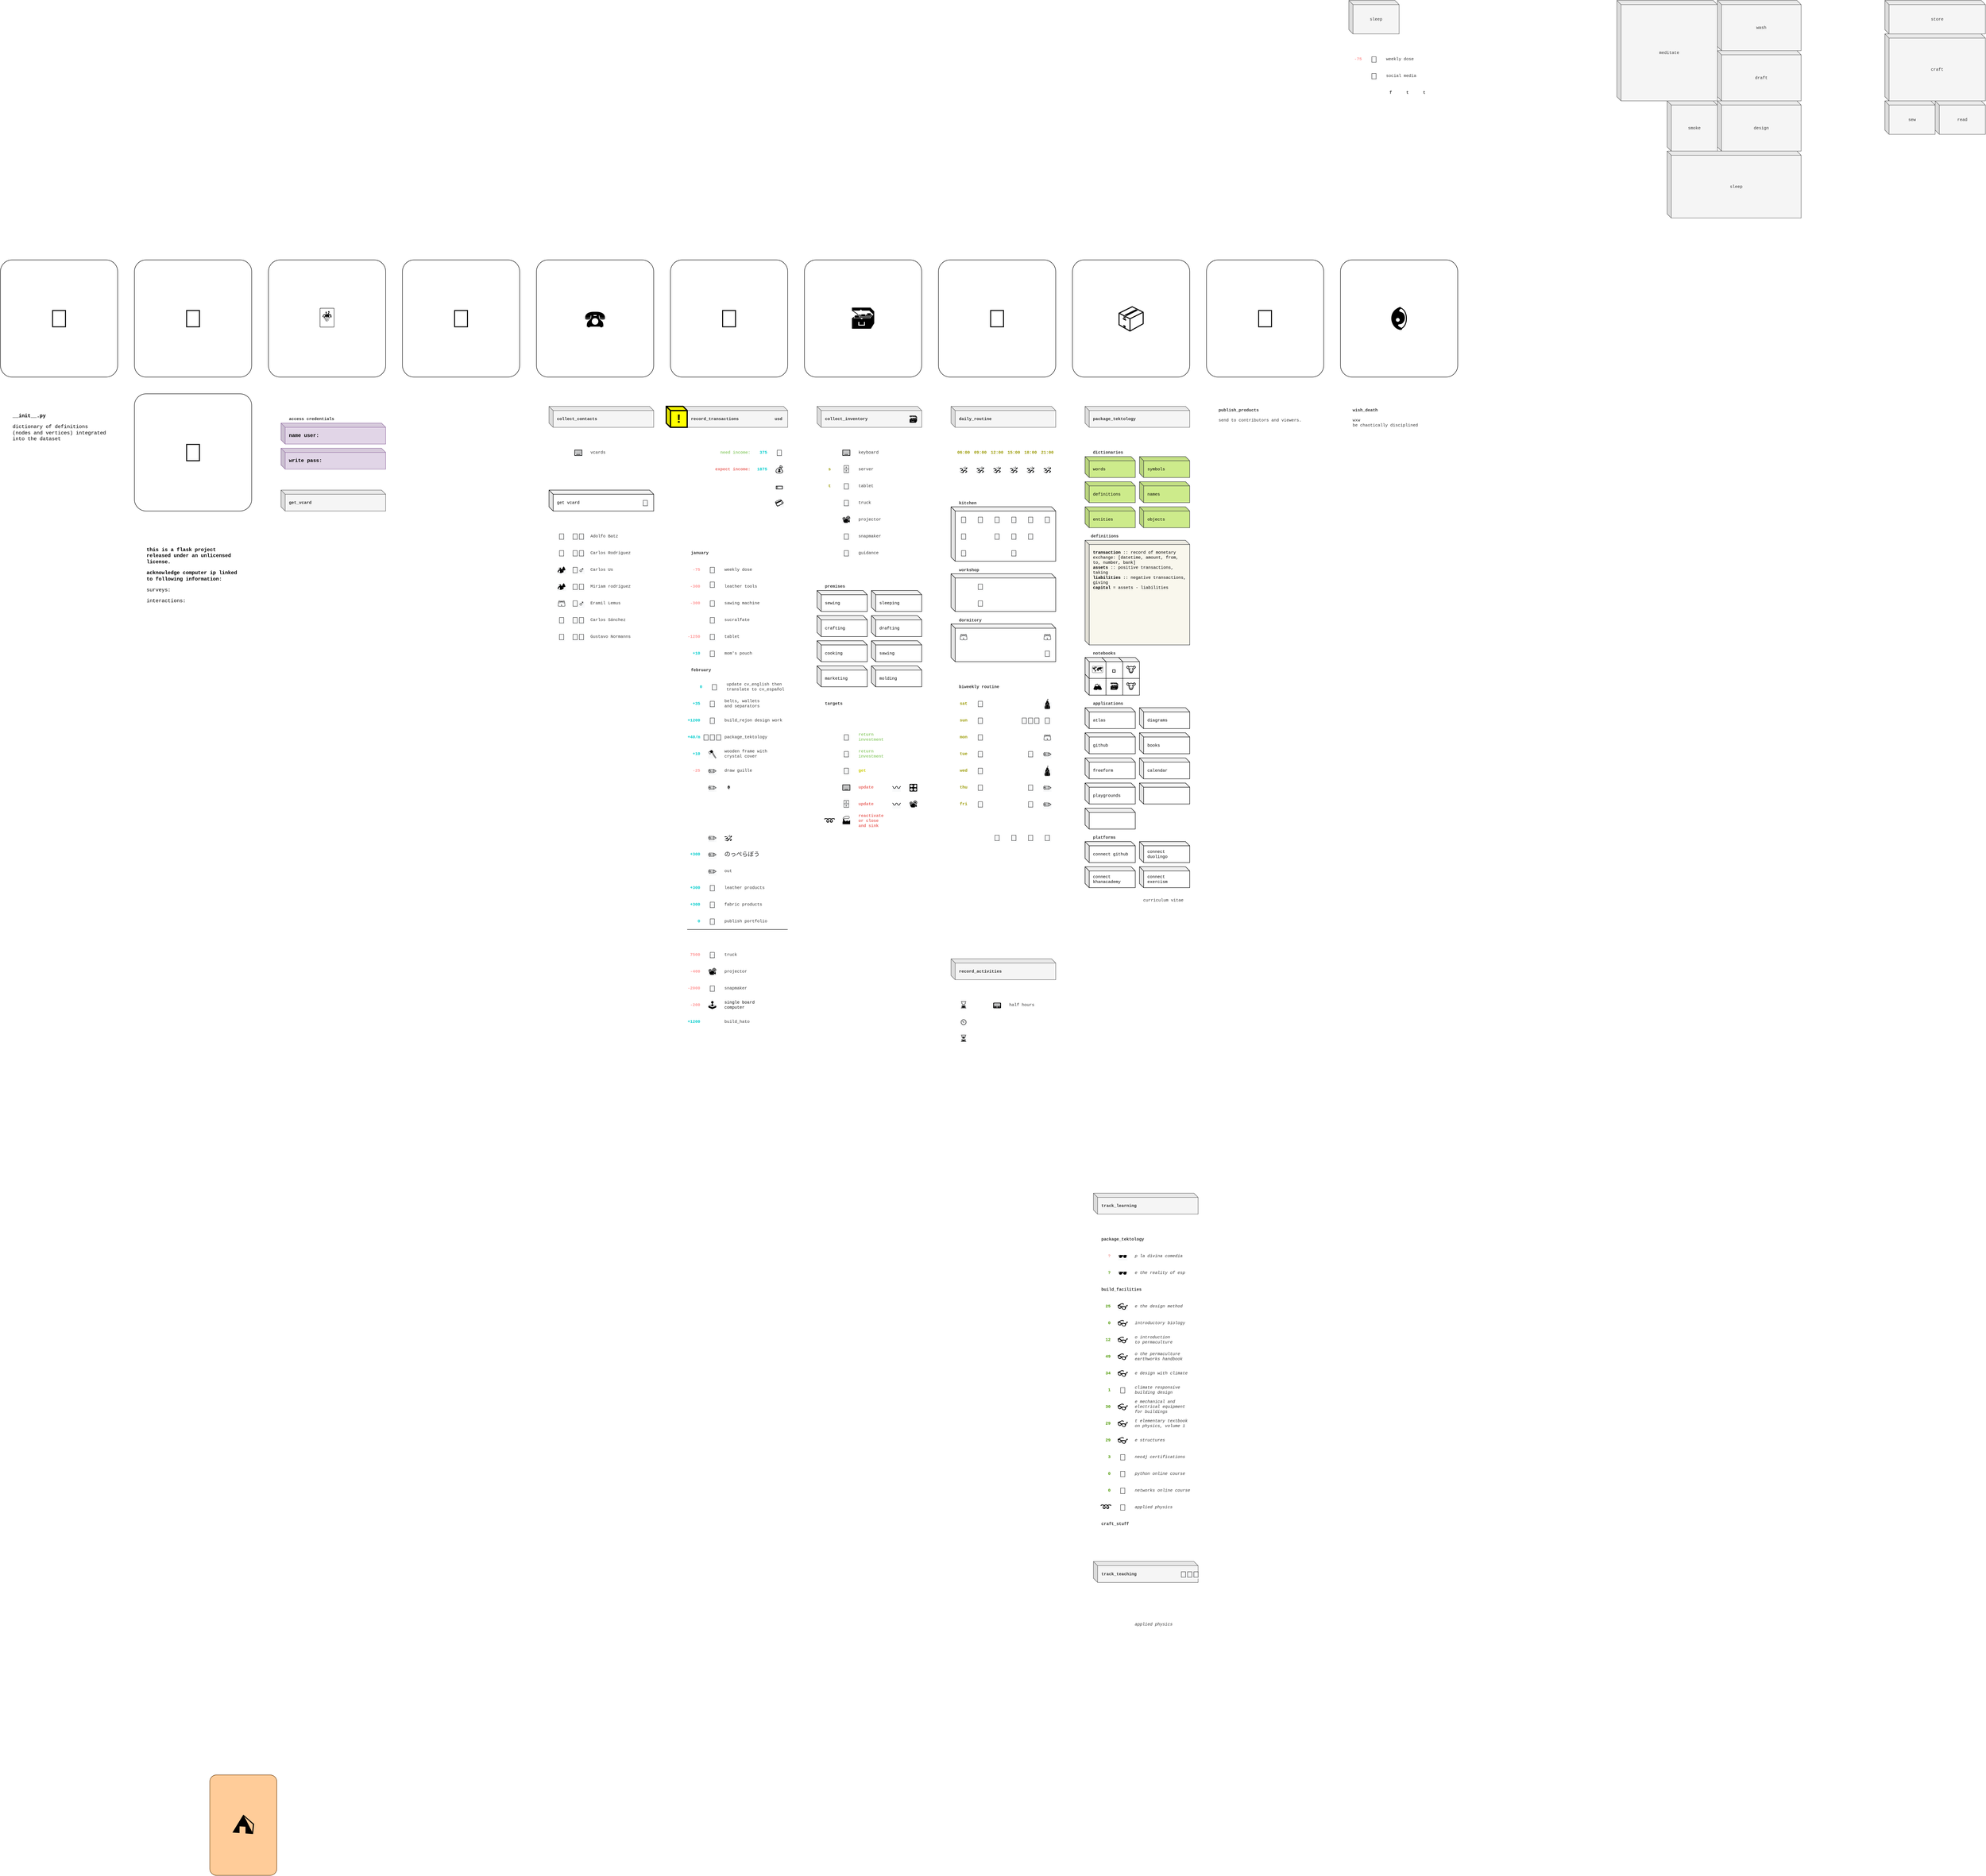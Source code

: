 <mxfile version="20.6.1" type="device"><diagram id="eZt31RCaSFpGLgrnwd4I" name="Page-1"><mxGraphModel dx="997" dy="2739" grid="1" gridSize="10" guides="1" tooltips="1" connect="1" arrows="1" fold="1" page="1" pageScale="1" pageWidth="320" pageHeight="320" math="0" shadow="0"><root><mxCell id="0"/><mxCell id="1" parent="0"/><mxCell id="mxUzngnuQoysj2LgRezz-147" value="&lt;font style=&quot;font-size: 20px;&quot;&gt;🐮&lt;/font&gt;" style="shape=cube;whiteSpace=wrap;html=1;boundedLbl=1;backgroundOutline=1;darkOpacity=0.05;darkOpacity2=0.1;labelBackgroundColor=none;fontFamily=Courier New;fontSize=10;size=10;" parent="1" vertex="1"><mxGeometry x="3010" y="-270" width="50" height="50" as="geometry"/></mxCell><mxCell id="mxUzngnuQoysj2LgRezz-137" value="&lt;font style=&quot;font-size: 20px;&quot;&gt;🗃&lt;/font&gt;" style="shape=cube;whiteSpace=wrap;html=1;boundedLbl=1;backgroundOutline=1;darkOpacity=0.05;darkOpacity2=0.1;labelBackgroundColor=none;fontFamily=Courier New;fontSize=10;size=10;" parent="1" vertex="1"><mxGeometry x="2970" y="-270" width="50" height="50" as="geometry"/></mxCell><mxCell id="mxUzngnuQoysj2LgRezz-136" value="&lt;font style=&quot;font-size: 20px;&quot;&gt;🏔&lt;/font&gt;" style="shape=cube;whiteSpace=wrap;html=1;boundedLbl=1;backgroundOutline=1;darkOpacity=0.05;darkOpacity2=0.1;labelBackgroundColor=none;fontFamily=Courier New;fontSize=10;size=10;" parent="1" vertex="1"><mxGeometry x="2930" y="-270" width="50" height="50" as="geometry"/></mxCell><mxCell id="vjZe2yp_iR73H7_M3A7P-13" value="&lt;span style=&quot;font-size: x-small;&quot;&gt;collect_inventory&lt;/span&gt;" style="shape=cube;whiteSpace=wrap;html=1;boundedLbl=1;backgroundOutline=1;darkOpacity=0.05;darkOpacity2=0.1;labelBackgroundColor=none;fontFamily=Courier New;fontSize=10;fontColor=#333333;fillColor=#f5f5f5;strokeColor=#666666;size=10;fontStyle=1;align=left;spacing=9;" parent="1" vertex="1"><mxGeometry x="2290" y="-910" width="250" height="50" as="geometry"/></mxCell><mxCell id="vjZe2yp_iR73H7_M3A7P-12" value="&lt;span style=&quot;font-size: x-small;&quot;&gt;record_transactions&lt;/span&gt;" style="shape=cube;whiteSpace=wrap;html=1;boundedLbl=1;backgroundOutline=1;darkOpacity=0.05;darkOpacity2=0.1;labelBackgroundColor=none;fontFamily=Courier New;fontSize=10;fontColor=#333333;fillColor=#f5f5f5;strokeColor=#666666;size=10;fontStyle=1;spacing=9;align=left;" parent="1" vertex="1"><mxGeometry x="1970" y="-910" width="250" height="50" as="geometry"/></mxCell><mxCell id="CgXu8Z0nm8KxGtSmJRp_-14" value="&lt;font style=&quot;font-size: 20px;&quot;&gt;🐮&lt;/font&gt;" style="shape=cube;whiteSpace=wrap;html=1;boundedLbl=1;backgroundOutline=1;darkOpacity=0.05;darkOpacity2=0.1;labelBackgroundColor=none;fontFamily=Courier New;fontSize=10;size=10;" parent="1" vertex="1"><mxGeometry x="3010" y="-310" width="50" height="50" as="geometry"/></mxCell><mxCell id="vjZe2yp_iR73H7_M3A7P-5" value="" style="shape=cube;whiteSpace=wrap;html=1;boundedLbl=1;backgroundOutline=1;darkOpacity=0.05;darkOpacity2=0.1;labelBackgroundColor=none;fontFamily=Courier New;fontSize=10;size=10;align=left;" parent="1" vertex="1"><mxGeometry x="2610" y="-390" width="250" height="90" as="geometry"/></mxCell><mxCell id="vjZe2yp_iR73H7_M3A7P-4" value="" style="shape=cube;whiteSpace=wrap;html=1;boundedLbl=1;backgroundOutline=1;darkOpacity=0.05;darkOpacity2=0.1;labelBackgroundColor=none;fontFamily=Courier New;fontSize=10;size=10;align=left;" parent="1" vertex="1"><mxGeometry x="2610" y="-510" width="250" height="90" as="geometry"/></mxCell><mxCell id="EduLFAMP_joElMNfCqiy-1" value="&lt;font style=&quot;font-size: 60px;&quot;&gt;👋&lt;/font&gt;" style="rounded=1;whiteSpace=wrap;html=1;arcSize=10;" parent="1" vertex="1"><mxGeometry x="340" y="-1260" width="280" height="280" as="geometry"/></mxCell><mxCell id="EduLFAMP_joElMNfCqiy-2" value="&lt;font style=&quot;font-size: 60px;&quot;&gt;💬&lt;/font&gt;" style="rounded=1;whiteSpace=wrap;html=1;arcSize=10;" parent="1" vertex="1"><mxGeometry x="660" y="-1260" width="280" height="280" as="geometry"/></mxCell><mxCell id="EduLFAMP_joElMNfCqiy-3" value="&lt;font style=&quot;font-size: 60px;&quot;&gt;🔏&lt;/font&gt;" style="rounded=1;whiteSpace=wrap;html=1;arcSize=10;" parent="1" vertex="1"><mxGeometry x="660" y="-940" width="280" height="280" as="geometry"/></mxCell><mxCell id="EduLFAMP_joElMNfCqiy-4" value="&lt;font style=&quot;font-size: 60px;&quot;&gt;🃏&lt;/font&gt;" style="rounded=1;whiteSpace=wrap;html=1;arcSize=10;" parent="1" vertex="1"><mxGeometry x="980" y="-1260" width="280" height="280" as="geometry"/></mxCell><mxCell id="EduLFAMP_joElMNfCqiy-6" value="&lt;p style=&quot;line-height: 120%;&quot;&gt;&lt;b&gt;&lt;span style=&quot;background-color: initial;&quot;&gt;this is a flask project released under an unlicensed license.&amp;nbsp;&lt;/span&gt;&lt;/b&gt;&lt;/p&gt;&lt;p style=&quot;line-height: 120%;&quot;&gt;&lt;b&gt;&lt;span style=&quot;background-color: initial;&quot;&gt;acknowledge computer ip&amp;nbsp;&lt;/span&gt;&lt;span style=&quot;background-color: initial;&quot;&gt;linked to following information:&lt;/span&gt;&lt;/b&gt;&lt;br&gt;&lt;/p&gt;&lt;p style=&quot;line-height: 120%;&quot;&gt;&lt;span style=&quot;background-color: initial;&quot;&gt;surveys:&lt;/span&gt;&lt;/p&gt;&lt;p style=&quot;line-height: 120%;&quot;&gt;&lt;span style=&quot;background-color: initial;&quot;&gt;interactions:&lt;/span&gt;&lt;/p&gt;" style="text;html=1;strokeColor=none;fillColor=none;align=left;verticalAlign=top;whiteSpace=wrap;rounded=0;fontSize=12;fontFamily=Courier New;spacing=9;" parent="1" vertex="1"><mxGeometry x="680" y="-600" width="240" height="240" as="geometry"/></mxCell><mxCell id="aaR0YNjYtCWpaMoZOQeW-2" value="&lt;span style=&quot;color: rgb(0, 0, 0); font-family: Helvetica; font-style: normal; font-variant-ligatures: normal; font-variant-caps: normal; font-weight: 400; letter-spacing: normal; orphans: 2; text-indent: 0px; text-transform: none; widows: 2; word-spacing: 0px; -webkit-text-stroke-width: 0px; background-color: rgb(248, 249, 250); text-decoration-thickness: initial; text-decoration-style: initial; text-decoration-color: initial; float: none; display: inline !important;&quot;&gt;&lt;font style=&quot;font-size: 20px;&quot;&gt;⌛️&lt;/font&gt;&lt;/span&gt;" style="text;whiteSpace=wrap;html=1;align=center;spacing=9;verticalAlign=middle;" parent="1" vertex="1"><mxGeometry x="2620" y="500" width="40" height="40" as="geometry"/></mxCell><mxCell id="aaR0YNjYtCWpaMoZOQeW-3" value="&lt;span style=&quot;color: rgb(0, 0, 0); font-family: Helvetica; font-style: normal; font-variant-ligatures: normal; font-variant-caps: normal; font-weight: 400; letter-spacing: normal; orphans: 2; text-indent: 0px; text-transform: none; widows: 2; word-spacing: 0px; -webkit-text-stroke-width: 0px; background-color: rgb(248, 249, 250); text-decoration-thickness: initial; text-decoration-style: initial; text-decoration-color: initial; float: none; display: inline !important;&quot;&gt;&lt;font style=&quot;font-size: 20px;&quot;&gt;⏲&lt;/font&gt;&lt;/span&gt;" style="text;whiteSpace=wrap;html=1;align=center;spacing=9;verticalAlign=middle;" parent="1" vertex="1"><mxGeometry x="2620" y="540" width="40" height="40" as="geometry"/></mxCell><mxCell id="aaR0YNjYtCWpaMoZOQeW-4" value="&lt;span style=&quot;color: rgb(0, 0, 0); font-family: Helvetica; font-style: normal; font-variant-ligatures: normal; font-variant-caps: normal; font-weight: 400; letter-spacing: normal; orphans: 2; text-indent: 0px; text-transform: none; widows: 2; word-spacing: 0px; -webkit-text-stroke-width: 0px; background-color: rgb(248, 249, 250); text-decoration-thickness: initial; text-decoration-style: initial; text-decoration-color: initial; float: none; display: inline !important;&quot;&gt;&lt;font style=&quot;font-size: 20px;&quot;&gt;⏳&lt;/font&gt;&lt;/span&gt;" style="text;whiteSpace=wrap;html=1;align=center;spacing=9;verticalAlign=middle;" parent="1" vertex="1"><mxGeometry x="2620" y="580" width="40" height="40" as="geometry"/></mxCell><mxCell id="aaR0YNjYtCWpaMoZOQeW-5" value="&lt;span style=&quot;color: rgb(0, 0, 0); font-family: Helvetica; font-style: normal; font-variant-ligatures: normal; font-variant-caps: normal; font-weight: 400; letter-spacing: normal; orphans: 2; text-indent: 0px; text-transform: none; widows: 2; word-spacing: 0px; -webkit-text-stroke-width: 0px; background-color: rgb(248, 249, 250); text-decoration-thickness: initial; text-decoration-style: initial; text-decoration-color: initial; float: none; display: inline !important;&quot;&gt;&lt;font style=&quot;font-size: 20px;&quot;&gt;💸&lt;/font&gt;&lt;/span&gt;" style="text;whiteSpace=wrap;html=1;align=center;spacing=9;verticalAlign=middle;" parent="1" vertex="1"><mxGeometry x="2180" y="-820" width="40" height="40" as="geometry"/></mxCell><mxCell id="aaR0YNjYtCWpaMoZOQeW-6" value="&lt;span style=&quot;color: rgb(0, 0, 0); font-family: Helvetica; font-style: normal; font-variant-ligatures: normal; font-variant-caps: normal; font-weight: 400; letter-spacing: normal; orphans: 2; text-indent: 0px; text-transform: none; widows: 2; word-spacing: 0px; -webkit-text-stroke-width: 0px; background-color: rgb(248, 249, 250); text-decoration-thickness: initial; text-decoration-style: initial; text-decoration-color: initial; float: none; display: inline !important;&quot;&gt;&lt;font style=&quot;font-size: 20px;&quot;&gt;💰&lt;/font&gt;&lt;/span&gt;" style="text;whiteSpace=wrap;html=1;align=center;spacing=9;verticalAlign=middle;" parent="1" vertex="1"><mxGeometry x="2180" y="-780" width="40" height="40" as="geometry"/></mxCell><mxCell id="aaR0YNjYtCWpaMoZOQeW-7" value="&lt;span style=&quot;color: rgb(0, 0, 0); font-family: Helvetica; font-style: normal; font-variant-ligatures: normal; font-variant-caps: normal; font-weight: 400; letter-spacing: normal; orphans: 2; text-indent: 0px; text-transform: none; widows: 2; word-spacing: 0px; -webkit-text-stroke-width: 0px; background-color: rgb(248, 249, 250); text-decoration-thickness: initial; text-decoration-style: initial; text-decoration-color: initial; float: none; display: inline !important;&quot;&gt;&lt;font style=&quot;font-size: 20px;&quot;&gt;💳&lt;/font&gt;&lt;/span&gt;" style="text;whiteSpace=wrap;html=1;align=center;spacing=9;verticalAlign=middle;" parent="1" vertex="1"><mxGeometry x="2180" y="-700" width="40" height="40" as="geometry"/></mxCell><mxCell id="aaR0YNjYtCWpaMoZOQeW-8" value="&lt;span style=&quot;color: rgb(0, 0, 0); font-family: Helvetica; font-style: normal; font-variant-ligatures: normal; font-variant-caps: normal; font-weight: 400; letter-spacing: normal; orphans: 2; text-indent: 0px; text-transform: none; widows: 2; word-spacing: 0px; -webkit-text-stroke-width: 0px; background-color: rgb(248, 249, 250); text-decoration-thickness: initial; text-decoration-style: initial; text-decoration-color: initial; float: none; display: inline !important;&quot;&gt;&lt;font style=&quot;font-size: 20px;&quot;&gt;💵&lt;/font&gt;&lt;/span&gt;" style="text;whiteSpace=wrap;html=1;align=center;spacing=9;verticalAlign=middle;" parent="1" vertex="1"><mxGeometry x="2180" y="-740" width="40" height="40" as="geometry"/></mxCell><mxCell id="aaR0YNjYtCWpaMoZOQeW-9" value="&lt;span style=&quot;color: rgb(0, 0, 0); font-family: Helvetica; font-style: normal; font-variant-ligatures: normal; font-variant-caps: normal; font-weight: 400; letter-spacing: normal; orphans: 2; text-indent: 0px; text-transform: none; widows: 2; word-spacing: 0px; -webkit-text-stroke-width: 0px; background-color: rgb(248, 249, 250); text-decoration-thickness: initial; text-decoration-style: initial; text-decoration-color: initial; float: none; display: inline !important;&quot;&gt;&lt;font style=&quot;font-size: 20px;&quot;&gt;📟&lt;/font&gt;&lt;/span&gt;" style="text;whiteSpace=wrap;html=1;align=center;spacing=9;verticalAlign=middle;" parent="1" vertex="1"><mxGeometry x="2700" y="500" width="40" height="40" as="geometry"/></mxCell><mxCell id="aaR0YNjYtCWpaMoZOQeW-20" value="&lt;div style=&quot;text-align: center;&quot;&gt;&lt;span style=&quot;background-color: initial;&quot;&gt;&lt;font size=&quot;1&quot; color=&quot;#333333&quot;&gt;usd&lt;/font&gt;&lt;/span&gt;&lt;/div&gt;" style="text;whiteSpace=wrap;html=1;fontSize=10;fontFamily=Courier New;verticalAlign=middle;spacing=9;fontStyle=1" parent="1" vertex="1"><mxGeometry x="2180" y="-900" width="40" height="40" as="geometry"/></mxCell><mxCell id="aaR0YNjYtCWpaMoZOQeW-21" value="&lt;div style=&quot;text-align: center;&quot;&gt;&lt;font size=&quot;1&quot; color=&quot;#333333&quot;&gt;half hours&lt;/font&gt;&lt;/div&gt;" style="text;whiteSpace=wrap;html=1;fontSize=10;fontFamily=Courier New;verticalAlign=middle;spacing=9;" parent="1" vertex="1"><mxGeometry x="2740" y="500" width="100" height="40" as="geometry"/></mxCell><mxCell id="aaR0YNjYtCWpaMoZOQeW-22" value="&lt;div style=&quot;text-align: center;&quot;&gt;&lt;font size=&quot;1&quot; color=&quot;#333333&quot;&gt;vcards&lt;/font&gt;&lt;/div&gt;" style="text;whiteSpace=wrap;html=1;fontSize=10;fontFamily=Courier New;verticalAlign=middle;spacing=9;" parent="1" vertex="1"><mxGeometry x="1740" y="-820" width="160" height="40" as="geometry"/></mxCell><mxCell id="aaR0YNjYtCWpaMoZOQeW-24" value="&lt;span style=&quot;color: rgb(0, 0, 0); font-family: Helvetica; font-style: normal; font-variant-ligatures: normal; font-variant-caps: normal; font-weight: 400; letter-spacing: normal; orphans: 2; text-indent: 0px; text-transform: none; widows: 2; word-spacing: 0px; -webkit-text-stroke-width: 0px; background-color: rgb(248, 249, 250); text-decoration-thickness: initial; text-decoration-style: initial; text-decoration-color: initial; float: none; display: inline !important;&quot;&gt;&lt;font style=&quot;font-size: 20px;&quot;&gt;🗃&lt;/font&gt;&lt;/span&gt;" style="text;whiteSpace=wrap;html=1;align=center;spacing=9;verticalAlign=middle;" parent="1" vertex="1"><mxGeometry x="2500" y="-900" width="40" height="40" as="geometry"/></mxCell><mxCell id="aaR0YNjYtCWpaMoZOQeW-25" value="&lt;div style=&quot;&quot;&gt;&lt;font size=&quot;1&quot; color=&quot;#333333&quot;&gt;keyboard&lt;/font&gt;&lt;/div&gt;" style="text;whiteSpace=wrap;html=1;fontSize=10;fontFamily=Courier New;align=left;verticalAlign=middle;spacing=9;" parent="1" vertex="1"><mxGeometry x="2380" y="-820" width="160" height="40" as="geometry"/></mxCell><mxCell id="aaR0YNjYtCWpaMoZOQeW-29" value="&lt;span style=&quot;color: rgb(0, 0, 0); font-family: Helvetica; font-style: normal; font-variant-ligatures: normal; font-variant-caps: normal; font-weight: 400; letter-spacing: normal; orphans: 2; text-indent: 0px; text-transform: none; widows: 2; word-spacing: 0px; -webkit-text-stroke-width: 0px; background-color: rgb(248, 249, 250); text-decoration-thickness: initial; text-decoration-style: initial; text-decoration-color: initial; float: none; display: inline !important;&quot;&gt;&lt;font style=&quot;font-size: 20px;&quot;&gt;🧵&lt;/font&gt;&lt;/span&gt;" style="text;whiteSpace=wrap;html=1;align=center;verticalAlign=middle;spacing=9;" parent="1" vertex="1"><mxGeometry x="2020" y="-460" width="40" height="40" as="geometry"/></mxCell><mxCell id="aaR0YNjYtCWpaMoZOQeW-33" value="&lt;span style=&quot;color: rgb(0, 0, 0); font-family: Helvetica; font-style: normal; font-variant-ligatures: normal; font-variant-caps: normal; font-weight: 400; letter-spacing: normal; orphans: 2; text-indent: 0px; text-transform: none; widows: 2; word-spacing: 0px; -webkit-text-stroke-width: 0px; background-color: rgb(248, 249, 250); text-decoration-thickness: initial; text-decoration-style: initial; text-decoration-color: initial; float: none; display: inline !important;&quot;&gt;&lt;font style=&quot;font-size: 20px;&quot;&gt;📽&lt;/font&gt;&lt;/span&gt;" style="text;whiteSpace=wrap;html=1;align=center;verticalAlign=middle;spacing=9;" parent="1" vertex="1"><mxGeometry x="2020" y="420" width="40" height="40" as="geometry"/></mxCell><mxCell id="aaR0YNjYtCWpaMoZOQeW-34" value="&lt;span style=&quot;color: rgb(0, 0, 0); font-family: Helvetica; font-style: normal; font-variant-ligatures: normal; font-variant-caps: normal; font-weight: 400; letter-spacing: normal; orphans: 2; text-indent: 0px; text-transform: none; widows: 2; word-spacing: 0px; -webkit-text-stroke-width: 0px; background-color: rgb(248, 249, 250); text-decoration-thickness: initial; text-decoration-style: initial; text-decoration-color: initial; float: none; display: inline !important;&quot;&gt;&lt;font style=&quot;font-size: 20px;&quot;&gt;🧩&lt;/font&gt;&lt;/span&gt;" style="text;whiteSpace=wrap;html=1;align=center;verticalAlign=middle;spacing=9;" parent="1" vertex="1"><mxGeometry x="2020" y="460" width="40" height="40" as="geometry"/></mxCell><mxCell id="aaR0YNjYtCWpaMoZOQeW-36" value="&lt;span style=&quot;color: rgb(0, 0, 0); font-family: Helvetica; font-style: normal; font-variant-ligatures: normal; font-variant-caps: normal; font-weight: 400; letter-spacing: normal; orphans: 2; text-indent: 0px; text-transform: none; widows: 2; word-spacing: 0px; -webkit-text-stroke-width: 0px; background-color: rgb(248, 249, 250); text-decoration-thickness: initial; text-decoration-style: initial; text-decoration-color: initial; float: none; display: inline !important;&quot;&gt;&lt;font style=&quot;font-size: 20px;&quot;&gt;🕹&lt;/font&gt;&lt;/span&gt;" style="text;whiteSpace=wrap;html=1;align=center;verticalAlign=middle;spacing=9;" parent="1" vertex="1"><mxGeometry x="2020" y="500" width="40" height="40" as="geometry"/></mxCell><mxCell id="aaR0YNjYtCWpaMoZOQeW-38" value="&lt;div style=&quot;&quot;&gt;&lt;font size=&quot;1&quot;&gt;-400&lt;/font&gt;&lt;/div&gt;" style="text;whiteSpace=wrap;html=1;fontSize=10;fontFamily=Courier New;fontStyle=1;fontColor=#FF9999;align=right;verticalAlign=middle;spacing=9;" parent="1" vertex="1"><mxGeometry x="1960" y="420" width="60" height="40" as="geometry"/></mxCell><mxCell id="aaR0YNjYtCWpaMoZOQeW-40" value="&lt;div style=&quot;&quot;&gt;&lt;font size=&quot;1&quot;&gt;-200&lt;/font&gt;&lt;/div&gt;" style="text;whiteSpace=wrap;html=1;fontSize=10;fontFamily=Courier New;fontStyle=1;fontColor=#FF9999;align=right;verticalAlign=middle;spacing=9;" parent="1" vertex="1"><mxGeometry x="1960" y="500" width="60" height="40" as="geometry"/></mxCell><mxCell id="aaR0YNjYtCWpaMoZOQeW-43" value="&lt;div style=&quot;&quot;&gt;&lt;font size=&quot;1&quot;&gt;+300&lt;/font&gt;&lt;/div&gt;" style="text;whiteSpace=wrap;html=1;fontSize=10;fontFamily=Courier New;fontColor=#00CCCC;fontStyle=1;align=right;verticalAlign=middle;spacing=9;" parent="1" vertex="1"><mxGeometry x="1960" y="260" width="60" height="40" as="geometry"/></mxCell><mxCell id="aaR0YNjYtCWpaMoZOQeW-46" value="&lt;div style=&quot;&quot;&gt;&lt;font size=&quot;1&quot;&gt;-2000&lt;/font&gt;&lt;/div&gt;" style="text;whiteSpace=wrap;html=1;fontSize=10;fontFamily=Courier New;fontStyle=1;fontColor=#FF9999;align=right;verticalAlign=middle;spacing=9;" parent="1" vertex="1"><mxGeometry x="1960" y="460" width="60" height="40" as="geometry"/></mxCell><mxCell id="aaR0YNjYtCWpaMoZOQeW-47" value="&lt;div style=&quot;&quot;&gt;&lt;font size=&quot;1&quot;&gt;-300&lt;/font&gt;&lt;/div&gt;" style="text;whiteSpace=wrap;html=1;fontSize=10;fontFamily=Courier New;fontStyle=1;fontColor=#FF9999;align=right;verticalAlign=middle;spacing=9;" parent="1" vertex="1"><mxGeometry x="1960" y="-460" width="60" height="40" as="geometry"/></mxCell><mxCell id="aaR0YNjYtCWpaMoZOQeW-48" value="&lt;div style=&quot;&quot;&gt;&lt;font size=&quot;1&quot;&gt;-300&lt;/font&gt;&lt;/div&gt;" style="text;whiteSpace=wrap;html=1;fontSize=10;fontFamily=Courier New;fontStyle=1;fontColor=#FF9999;align=right;verticalAlign=middle;spacing=9;" parent="1" vertex="1"><mxGeometry x="1960" y="-500" width="60" height="40" as="geometry"/></mxCell><mxCell id="aaR0YNjYtCWpaMoZOQeW-51" value="&lt;span style=&quot;color: rgb(0, 0, 0); font-family: Helvetica; font-style: normal; font-variant-ligatures: normal; font-variant-caps: normal; font-weight: 400; letter-spacing: normal; orphans: 2; text-indent: 0px; text-transform: none; widows: 2; word-spacing: 0px; -webkit-text-stroke-width: 0px; background-color: rgb(248, 249, 250); text-decoration-thickness: initial; text-decoration-style: initial; text-decoration-color: initial; float: none; display: inline !important;&quot;&gt;&lt;font style=&quot;font-size: 20px;&quot;&gt;🚌&lt;/font&gt;&lt;/span&gt;" style="text;whiteSpace=wrap;html=1;align=center;verticalAlign=middle;spacing=9;" parent="1" vertex="1"><mxGeometry x="2020" y="380" width="40" height="40" as="geometry"/></mxCell><mxCell id="aaR0YNjYtCWpaMoZOQeW-52" value="&lt;div style=&quot;&quot;&gt;&lt;font size=&quot;1&quot;&gt;7500&lt;/font&gt;&lt;/div&gt;" style="text;whiteSpace=wrap;html=1;fontSize=10;fontFamily=Courier New;fontStyle=1;fontColor=#FF9999;align=right;verticalAlign=middle;spacing=9;" parent="1" vertex="1"><mxGeometry x="1960" y="380" width="60" height="40" as="geometry"/></mxCell><mxCell id="aaR0YNjYtCWpaMoZOQeW-61" value="&lt;span style=&quot;font-size: x-small;&quot;&gt;connect github&lt;/span&gt;" style="shape=cube;whiteSpace=wrap;html=1;boundedLbl=1;backgroundOutline=1;darkOpacity=0.05;darkOpacity2=0.1;labelBackgroundColor=none;fontFamily=Courier New;fontSize=10;size=10;align=left;spacing=9;" parent="1" vertex="1"><mxGeometry x="2930" y="130" width="120" height="50" as="geometry"/></mxCell><mxCell id="aaR0YNjYtCWpaMoZOQeW-62" value="&lt;span style=&quot;font-size: x-small;&quot;&gt;connect duolingo&lt;/span&gt;" style="shape=cube;whiteSpace=wrap;html=1;boundedLbl=1;backgroundOutline=1;darkOpacity=0.05;darkOpacity2=0.1;labelBackgroundColor=none;fontFamily=Courier New;fontSize=10;size=10;align=left;spacing=9;" parent="1" vertex="1"><mxGeometry x="3060" y="130" width="120" height="50" as="geometry"/></mxCell><mxCell id="aaR0YNjYtCWpaMoZOQeW-63" value="&lt;span style=&quot;font-size: x-small;&quot;&gt;connect khanacademy&lt;/span&gt;" style="shape=cube;whiteSpace=wrap;html=1;boundedLbl=1;backgroundOutline=1;darkOpacity=0.05;darkOpacity2=0.1;labelBackgroundColor=none;fontFamily=Courier New;fontSize=10;size=10;align=left;spacing=9;" parent="1" vertex="1"><mxGeometry x="2930" y="190" width="120" height="50" as="geometry"/></mxCell><mxCell id="aaR0YNjYtCWpaMoZOQeW-64" value="&lt;span style=&quot;font-size: x-small;&quot;&gt;connect exercism&lt;/span&gt;" style="shape=cube;whiteSpace=wrap;html=1;boundedLbl=1;backgroundOutline=1;darkOpacity=0.05;darkOpacity2=0.1;labelBackgroundColor=none;fontFamily=Courier New;fontSize=10;size=10;spacing=9;align=left;" parent="1" vertex="1"><mxGeometry x="3060" y="190" width="120" height="50" as="geometry"/></mxCell><mxCell id="aaR0YNjYtCWpaMoZOQeW-65" value="&lt;span style=&quot;font-size: x-small;&quot;&gt;get vcard&lt;/span&gt;" style="shape=cube;whiteSpace=wrap;html=1;boundedLbl=1;backgroundOutline=1;darkOpacity=0.05;darkOpacity2=0.1;labelBackgroundColor=none;fontFamily=Courier New;fontSize=10;size=10;spacing=9;align=left;" parent="1" vertex="1"><mxGeometry x="1650" y="-710" width="250" height="50" as="geometry"/></mxCell><mxCell id="aaR0YNjYtCWpaMoZOQeW-66" value="&lt;div style=&quot;&quot;&gt;&lt;font size=&quot;1&quot; color=&quot;#333333&quot;&gt;snapmaker&lt;/font&gt;&lt;/div&gt;" style="text;whiteSpace=wrap;html=1;fontSize=10;fontFamily=Courier New;align=left;verticalAlign=middle;spacing=9;" parent="1" vertex="1"><mxGeometry x="2060" y="460" width="120" height="40" as="geometry"/></mxCell><mxCell id="aaR0YNjYtCWpaMoZOQeW-67" value="&lt;div style=&quot;&quot;&gt;&lt;font size=&quot;1&quot; color=&quot;#333333&quot;&gt;projector&lt;/font&gt;&lt;/div&gt;" style="text;whiteSpace=wrap;html=1;fontSize=10;fontFamily=Courier New;align=left;verticalAlign=middle;spacing=9;" parent="1" vertex="1"><mxGeometry x="2060" y="420" width="120" height="40" as="geometry"/></mxCell><mxCell id="aaR0YNjYtCWpaMoZOQeW-69" value="&lt;div style=&quot;&quot;&gt;&lt;font size=&quot;1&quot; color=&quot;#333333&quot;&gt;single board computer&lt;/font&gt;&lt;/div&gt;" style="text;whiteSpace=wrap;html=1;fontSize=10;fontFamily=Courier New;align=left;verticalAlign=middle;spacing=9;" parent="1" vertex="1"><mxGeometry x="2060" y="500" width="120" height="40" as="geometry"/></mxCell><mxCell id="aaR0YNjYtCWpaMoZOQeW-70" value="&lt;div style=&quot;&quot;&gt;&lt;font size=&quot;1&quot; color=&quot;#333333&quot;&gt;single board computer&lt;/font&gt;&lt;/div&gt;" style="text;whiteSpace=wrap;html=1;fontSize=10;fontFamily=Courier New;align=left;verticalAlign=middle;spacing=9;" parent="1" vertex="1"><mxGeometry x="2060" y="500" width="120" height="40" as="geometry"/></mxCell><mxCell id="aaR0YNjYtCWpaMoZOQeW-71" value="&lt;div style=&quot;&quot;&gt;&lt;font size=&quot;1&quot; color=&quot;#333333&quot;&gt;truck&lt;/font&gt;&lt;/div&gt;" style="text;whiteSpace=wrap;html=1;fontSize=10;fontFamily=Courier New;align=left;verticalAlign=middle;spacing=9;" parent="1" vertex="1"><mxGeometry x="2060" y="380" width="120" height="40" as="geometry"/></mxCell><mxCell id="aaR0YNjYtCWpaMoZOQeW-72" value="&lt;div style=&quot;&quot;&gt;&lt;font size=&quot;1&quot; color=&quot;#333333&quot;&gt;leather tools&lt;/font&gt;&lt;/div&gt;" style="text;whiteSpace=wrap;html=1;fontSize=10;fontFamily=Courier New;align=left;verticalAlign=middle;spacing=9;" parent="1" vertex="1"><mxGeometry x="2060" y="-500" width="160" height="40" as="geometry"/></mxCell><mxCell id="aaR0YNjYtCWpaMoZOQeW-73" value="&lt;div style=&quot;&quot;&gt;&lt;font size=&quot;1&quot; color=&quot;#333333&quot;&gt;sawing machine&lt;/font&gt;&lt;/div&gt;" style="text;whiteSpace=wrap;html=1;fontSize=10;fontFamily=Courier New;align=left;verticalAlign=middle;spacing=9;" parent="1" vertex="1"><mxGeometry x="2060" y="-460" width="160" height="40" as="geometry"/></mxCell><mxCell id="aaR0YNjYtCWpaMoZOQeW-75" value="&lt;div style=&quot;&quot;&gt;&lt;font size=&quot;1&quot;&gt;+300&lt;/font&gt;&lt;/div&gt;" style="text;whiteSpace=wrap;html=1;fontSize=10;fontFamily=Courier New;fontColor=#00CCCC;fontStyle=1;align=right;verticalAlign=middle;spacing=9;" parent="1" vertex="1"><mxGeometry x="1960" y="220" width="60" height="40" as="geometry"/></mxCell><mxCell id="aaR0YNjYtCWpaMoZOQeW-83" value="&lt;div style=&quot;&quot;&gt;&lt;font size=&quot;1&quot; color=&quot;#333333&quot;&gt;draw guille&lt;/font&gt;&lt;/div&gt;" style="text;whiteSpace=wrap;html=1;fontSize=10;fontFamily=Courier New;align=left;verticalAlign=middle;spacing=9;" parent="1" vertex="1"><mxGeometry x="2060" y="-60" width="160" height="40" as="geometry"/></mxCell><mxCell id="aaR0YNjYtCWpaMoZOQeW-86" value="&lt;div style=&quot;&quot;&gt;&lt;font size=&quot;1&quot;&gt;-75&lt;/font&gt;&lt;/div&gt;" style="text;whiteSpace=wrap;html=1;fontSize=10;fontFamily=Courier New;fontColor=#FF9999;fontStyle=1;align=right;verticalAlign=middle;spacing=9;" parent="1" vertex="1"><mxGeometry x="1960" y="-540" width="60" height="40" as="geometry"/></mxCell><mxCell id="aaR0YNjYtCWpaMoZOQeW-88" value="&lt;div style=&quot;&quot;&gt;&lt;span style=&quot;color: rgb(51, 51, 51); font-size: x-small;&quot;&gt;weekly dose&lt;/span&gt;&lt;br&gt;&lt;/div&gt;" style="text;whiteSpace=wrap;html=1;fontSize=10;fontFamily=Courier New;align=left;verticalAlign=middle;spacing=9;" parent="1" vertex="1"><mxGeometry x="2060" y="-540" width="160" height="40" as="geometry"/></mxCell><mxCell id="aaR0YNjYtCWpaMoZOQeW-89" value="&lt;span style=&quot;font-size: 60px;&quot;&gt;⛺️&lt;/span&gt;" style="rounded=1;whiteSpace=wrap;html=1;fillColor=#FFCC99;strokeColor=#663300;arcSize=10;" parent="1" vertex="1"><mxGeometry x="840" y="2360" width="160" height="240" as="geometry"/></mxCell><mxCell id="aaR0YNjYtCWpaMoZOQeW-90" value="&lt;span style=&quot;font-size: 60px;&quot;&gt;☎️&lt;/span&gt;" style="rounded=1;whiteSpace=wrap;html=1;arcSize=10;" parent="1" vertex="1"><mxGeometry x="1620" y="-1260" width="280" height="280" as="geometry"/></mxCell><mxCell id="aaR0YNjYtCWpaMoZOQeW-92" value="&lt;span style=&quot;font-size: 60px;&quot;&gt;🧮&lt;/span&gt;" style="rounded=1;whiteSpace=wrap;html=1;arcSize=10;" parent="1" vertex="1"><mxGeometry x="1940" y="-1260" width="280" height="280" as="geometry"/></mxCell><mxCell id="aaR0YNjYtCWpaMoZOQeW-97" value="&lt;span style=&quot;color: rgb(0, 0, 0); font-family: Helvetica; font-style: normal; font-variant-ligatures: normal; font-variant-caps: normal; font-weight: 400; letter-spacing: normal; orphans: 2; text-indent: 0px; text-transform: none; widows: 2; word-spacing: 0px; -webkit-text-stroke-width: 0px; background-color: rgb(248, 249, 250); text-decoration-thickness: initial; text-decoration-style: initial; text-decoration-color: initial; float: none; display: inline !important;&quot;&gt;&lt;font style=&quot;font-size: 20px;&quot;&gt;📇&lt;/font&gt;&lt;/span&gt;" style="text;whiteSpace=wrap;html=1;align=center;spacing=9;verticalAlign=middle;" parent="1" vertex="1"><mxGeometry x="1860" y="-700" width="40" height="40" as="geometry"/></mxCell><mxCell id="aaR0YNjYtCWpaMoZOQeW-98" value="&lt;span style=&quot;color: rgb(0, 0, 0); font-family: Helvetica; font-style: normal; font-variant-ligatures: normal; font-variant-caps: normal; font-weight: 400; letter-spacing: normal; orphans: 2; text-indent: 0px; text-transform: none; widows: 2; word-spacing: 0px; -webkit-text-stroke-width: 0px; background-color: rgb(248, 249, 250); text-decoration-thickness: initial; text-decoration-style: initial; text-decoration-color: initial; float: none; display: inline !important;&quot;&gt;&lt;font style=&quot;font-size: 20px;&quot;&gt;⌨️&lt;/font&gt;&lt;/span&gt;" style="text;whiteSpace=wrap;html=1;align=center;spacing=9;verticalAlign=middle;" parent="1" vertex="1"><mxGeometry x="2340" y="-820" width="40" height="40" as="geometry"/></mxCell><mxCell id="aaR0YNjYtCWpaMoZOQeW-100" value="&lt;span style=&quot;color: rgb(0, 0, 0); font-family: Helvetica; font-style: normal; font-variant-ligatures: normal; font-variant-caps: normal; font-weight: 400; letter-spacing: normal; orphans: 2; text-indent: 0px; text-transform: none; widows: 2; word-spacing: 0px; -webkit-text-stroke-width: 0px; background-color: rgb(248, 249, 250); text-decoration-thickness: initial; text-decoration-style: initial; text-decoration-color: initial; float: none; display: inline !important;&quot;&gt;&lt;font style=&quot;font-size: 20px;&quot;&gt;⌨️&lt;/font&gt;&lt;/span&gt;" style="text;whiteSpace=wrap;html=1;align=center;spacing=9;verticalAlign=middle;" parent="1" vertex="1"><mxGeometry x="1700" y="-820" width="40" height="40" as="geometry"/></mxCell><mxCell id="aaR0YNjYtCWpaMoZOQeW-101" value="&lt;span style=&quot;font-size: 60px;&quot;&gt;🗃&lt;/span&gt;" style="rounded=1;whiteSpace=wrap;html=1;arcSize=10;" parent="1" vertex="1"><mxGeometry x="2260" y="-1260" width="280" height="280" as="geometry"/></mxCell><mxCell id="8YZ4EX8oDDvkU3urr48F-2" value="&lt;div style=&quot;&quot;&gt;&lt;font size=&quot;1&quot; color=&quot;#333333&quot;&gt;&lt;b&gt;premises&lt;/b&gt;&lt;/font&gt;&lt;/div&gt;" style="text;whiteSpace=wrap;html=1;fontSize=10;fontFamily=Courier New;align=left;verticalAlign=middle;spacing=9;" parent="1" vertex="1"><mxGeometry x="2300" y="-490" width="120" height="20" as="geometry"/></mxCell><mxCell id="8YZ4EX8oDDvkU3urr48F-3" value="&lt;span style=&quot;font-size: x-small;&quot;&gt;get_vcard&lt;/span&gt;" style="shape=cube;whiteSpace=wrap;html=1;boundedLbl=1;backgroundOutline=1;darkOpacity=0.05;darkOpacity2=0.1;labelBackgroundColor=none;fontFamily=Courier New;fontSize=10;size=10;fontStyle=1;align=left;spacing=9;fillColor=#f5f5f5;fontColor=#333333;strokeColor=#666666;" parent="1" vertex="1"><mxGeometry x="1010" y="-710" width="250" height="50" as="geometry"/></mxCell><mxCell id="8YZ4EX8oDDvkU3urr48F-4" value="&lt;span style=&quot;font-size: x-small;&quot;&gt;sleeping&lt;/span&gt;" style="shape=cube;whiteSpace=wrap;html=1;boundedLbl=1;backgroundOutline=1;darkOpacity=0.05;darkOpacity2=0.1;labelBackgroundColor=none;fontFamily=Courier New;fontSize=10;size=10;spacing=9;align=left;" parent="1" vertex="1"><mxGeometry x="2420" y="-470" width="120" height="50" as="geometry"/></mxCell><mxCell id="8YZ4EX8oDDvkU3urr48F-5" value="&lt;span style=&quot;font-size: x-small;&quot;&gt;drafting&lt;/span&gt;" style="shape=cube;whiteSpace=wrap;html=1;boundedLbl=1;backgroundOutline=1;darkOpacity=0.05;darkOpacity2=0.1;labelBackgroundColor=none;fontFamily=Courier New;fontSize=10;size=10;spacing=9;align=left;" parent="1" vertex="1"><mxGeometry x="2420" y="-410" width="120" height="50" as="geometry"/></mxCell><mxCell id="8YZ4EX8oDDvkU3urr48F-6" value="&lt;span style=&quot;font-size: x-small;&quot;&gt;crafting&lt;/span&gt;" style="shape=cube;whiteSpace=wrap;html=1;boundedLbl=1;backgroundOutline=1;darkOpacity=0.05;darkOpacity2=0.1;labelBackgroundColor=none;fontFamily=Courier New;fontSize=10;size=10;spacing=9;align=left;" parent="1" vertex="1"><mxGeometry x="2290" y="-410" width="120" height="50" as="geometry"/></mxCell><mxCell id="8YZ4EX8oDDvkU3urr48F-7" value="&lt;span style=&quot;font-size: x-small;&quot;&gt;sewing&lt;/span&gt;" style="shape=cube;whiteSpace=wrap;html=1;boundedLbl=1;backgroundOutline=1;darkOpacity=0.05;darkOpacity2=0.1;labelBackgroundColor=none;fontFamily=Courier New;fontSize=10;size=10;spacing=9;align=left;" parent="1" vertex="1"><mxGeometry x="2290" y="-470" width="120" height="50" as="geometry"/></mxCell><mxCell id="AofPnEaoD1E7fYy7Ga4D-1" value="&lt;span style=&quot;font-size: x-small;&quot;&gt;cooking&lt;/span&gt;" style="shape=cube;whiteSpace=wrap;html=1;boundedLbl=1;backgroundOutline=1;darkOpacity=0.05;darkOpacity2=0.1;labelBackgroundColor=none;fontFamily=Courier New;fontSize=10;size=10;spacing=9;align=left;" parent="1" vertex="1"><mxGeometry x="2290" y="-350" width="120" height="50" as="geometry"/></mxCell><mxCell id="AofPnEaoD1E7fYy7Ga4D-2" value="&lt;span style=&quot;font-size: x-small;&quot;&gt;sawing&lt;/span&gt;" style="shape=cube;whiteSpace=wrap;html=1;boundedLbl=1;backgroundOutline=1;darkOpacity=0.05;darkOpacity2=0.1;labelBackgroundColor=none;fontFamily=Courier New;fontSize=10;size=10;spacing=9;align=left;" parent="1" vertex="1"><mxGeometry x="2420" y="-350" width="120" height="50" as="geometry"/></mxCell><mxCell id="AofPnEaoD1E7fYy7Ga4D-3" value="&lt;span style=&quot;font-size: x-small;&quot;&gt;molding&lt;/span&gt;" style="shape=cube;whiteSpace=wrap;html=1;boundedLbl=1;backgroundOutline=1;darkOpacity=0.05;darkOpacity2=0.1;labelBackgroundColor=none;fontFamily=Courier New;fontSize=10;size=10;spacing=9;align=left;" parent="1" vertex="1"><mxGeometry x="2420" y="-290" width="120" height="50" as="geometry"/></mxCell><mxCell id="6jk2EHdPwC89c9HJsN_u-3" value="&lt;span style=&quot;color: rgb(0, 0, 0); font-family: Helvetica; font-style: normal; font-variant-ligatures: normal; font-variant-caps: normal; font-weight: 400; letter-spacing: normal; orphans: 2; text-indent: 0px; text-transform: none; widows: 2; word-spacing: 0px; -webkit-text-stroke-width: 0px; background-color: rgb(248, 249, 250); text-decoration-thickness: initial; text-decoration-style: initial; text-decoration-color: initial; float: none; display: inline !important;&quot;&gt;&lt;font style=&quot;font-size: 20px;&quot;&gt;🍄&lt;/font&gt;&lt;/span&gt;" style="text;whiteSpace=wrap;html=1;align=center;verticalAlign=middle;spacing=9;" parent="1" vertex="1"><mxGeometry x="2020" y="-540" width="40" height="40" as="geometry"/></mxCell><mxCell id="6jk2EHdPwC89c9HJsN_u-6" value="&lt;div style=&quot;&quot;&gt;&lt;font size=&quot;1&quot; color=&quot;#333333&quot;&gt;&lt;b&gt;january&lt;/b&gt;&lt;/font&gt;&lt;/div&gt;" style="text;whiteSpace=wrap;html=1;fontSize=10;fontFamily=Courier New;align=left;verticalAlign=middle;spacing=9;" parent="1" vertex="1"><mxGeometry x="1980" y="-580" width="120" height="40" as="geometry"/></mxCell><mxCell id="6jk2EHdPwC89c9HJsN_u-8" value="&lt;span style=&quot;font-size: x-small;&quot;&gt;marketing&lt;/span&gt;" style="shape=cube;whiteSpace=wrap;html=1;boundedLbl=1;backgroundOutline=1;darkOpacity=0.05;darkOpacity2=0.1;labelBackgroundColor=none;fontFamily=Courier New;fontSize=10;size=10;spacing=9;align=left;" parent="1" vertex="1"><mxGeometry x="2290" y="-290" width="120" height="50" as="geometry"/></mxCell><mxCell id="6jk2EHdPwC89c9HJsN_u-9" value="&lt;div style=&quot;&quot;&gt;&lt;font size=&quot;1&quot;&gt;-25&lt;/font&gt;&lt;/div&gt;" style="text;whiteSpace=wrap;html=1;fontSize=10;fontFamily=Courier New;fontStyle=1;fontColor=#FF9999;align=right;verticalAlign=middle;spacing=9;" parent="1" vertex="1"><mxGeometry x="1960" y="-60" width="60" height="40" as="geometry"/></mxCell><mxCell id="6jk2EHdPwC89c9HJsN_u-13" value="&lt;div style=&quot;&quot;&gt;&lt;font color=&quot;#00cccc&quot; size=&quot;1&quot;&gt;1875&lt;/font&gt;&lt;br&gt;&lt;/div&gt;" style="text;whiteSpace=wrap;html=1;fontSize=10;fontFamily=Courier New;fontColor=#CC6600;fontStyle=1;align=right;verticalAlign=middle;spacing=9;" parent="1" vertex="1"><mxGeometry x="2140" y="-780" width="40" height="40" as="geometry"/></mxCell><mxCell id="6jk2EHdPwC89c9HJsN_u-15" value="&lt;span style=&quot;color: rgb(0, 0, 0); font-family: Helvetica; font-style: normal; font-variant-ligatures: normal; font-variant-caps: normal; font-weight: 400; letter-spacing: normal; orphans: 2; text-indent: 0px; text-transform: none; widows: 2; word-spacing: 0px; -webkit-text-stroke-width: 0px; background-color: rgb(248, 249, 250); text-decoration-thickness: initial; text-decoration-style: initial; text-decoration-color: initial; float: none; display: inline !important;&quot;&gt;&lt;font style=&quot;font-size: 20px;&quot;&gt;🩳&lt;/font&gt;&lt;/span&gt;" style="text;whiteSpace=wrap;html=1;align=center;verticalAlign=middle;spacing=9;" parent="1" vertex="1"><mxGeometry x="1660" y="-460" width="40" height="40" as="geometry"/></mxCell><mxCell id="6jk2EHdPwC89c9HJsN_u-17" value="&lt;span style=&quot;color: rgb(0, 0, 0); font-family: Helvetica; font-style: normal; font-variant-ligatures: normal; font-variant-caps: normal; font-weight: 400; letter-spacing: normal; orphans: 2; text-indent: 0px; text-transform: none; widows: 2; word-spacing: 0px; -webkit-text-stroke-width: 0px; background-color: rgb(248, 249, 250); text-decoration-thickness: initial; text-decoration-style: initial; text-decoration-color: initial; float: none; display: inline !important;&quot;&gt;&lt;font style=&quot;font-size: 20px;&quot;&gt;💭&lt;/font&gt;&lt;/span&gt;" style="text;whiteSpace=wrap;html=1;align=center;verticalAlign=middle;spacing=9;" parent="1" vertex="1"><mxGeometry x="1660" y="-380" width="40" height="40" as="geometry"/></mxCell><mxCell id="6jk2EHdPwC89c9HJsN_u-18" value="&lt;span style=&quot;color: rgb(0, 0, 0); font-family: Helvetica; font-style: normal; font-variant-ligatures: normal; font-variant-caps: normal; font-weight: 400; letter-spacing: normal; orphans: 2; text-indent: 0px; text-transform: none; widows: 2; word-spacing: 0px; -webkit-text-stroke-width: 0px; background-color: rgb(248, 249, 250); text-decoration-thickness: initial; text-decoration-style: initial; text-decoration-color: initial; float: none; display: inline !important;&quot;&gt;&lt;font style=&quot;font-size: 20px;&quot;&gt;🏕&lt;/font&gt;&lt;/span&gt;" style="text;whiteSpace=wrap;html=1;align=center;verticalAlign=middle;spacing=9;" parent="1" vertex="1"><mxGeometry x="1660" y="-540" width="40" height="40" as="geometry"/></mxCell><mxCell id="6jk2EHdPwC89c9HJsN_u-20" value="&lt;span style=&quot;color: rgb(0, 0, 0); font-family: Helvetica; font-style: normal; font-variant-ligatures: normal; font-variant-caps: normal; font-weight: 400; letter-spacing: normal; orphans: 2; text-indent: 0px; text-transform: none; widows: 2; word-spacing: 0px; -webkit-text-stroke-width: 0px; background-color: rgb(248, 249, 250); text-decoration-thickness: initial; text-decoration-style: initial; text-decoration-color: initial; float: none; display: inline !important;&quot;&gt;&lt;font style=&quot;font-size: 20px;&quot;&gt;🧵&lt;/font&gt;&lt;/span&gt;" style="text;whiteSpace=wrap;html=1;align=center;verticalAlign=middle;spacing=9;" parent="1" vertex="1"><mxGeometry x="1660" y="-620" width="40" height="40" as="geometry"/></mxCell><mxCell id="MGCvpQDegPzFPGnpBP1H-1" value="&lt;span style=&quot;font-size: x-small;&quot;&gt;sleep&lt;/span&gt;" style="shape=cube;whiteSpace=wrap;html=1;boundedLbl=1;backgroundOutline=1;darkOpacity=0.05;darkOpacity2=0.1;labelBackgroundColor=none;fontFamily=Courier New;fontSize=10;fontColor=#333333;fillColor=#f5f5f5;strokeColor=#666666;size=10;" parent="1" vertex="1"><mxGeometry x="3560" y="-1880" width="120" height="80" as="geometry"/></mxCell><mxCell id="MGCvpQDegPzFPGnpBP1H-2" value="&lt;span style=&quot;color: rgb(0, 0, 0); font-family: Helvetica; font-style: normal; font-variant-ligatures: normal; font-variant-caps: normal; font-weight: 400; letter-spacing: normal; orphans: 2; text-indent: 0px; text-transform: none; widows: 2; word-spacing: 0px; -webkit-text-stroke-width: 0px; background-color: rgb(248, 249, 250); text-decoration-thickness: initial; text-decoration-style: initial; text-decoration-color: initial; float: none; display: inline !important;&quot;&gt;&lt;font style=&quot;font-size: 20px;&quot;&gt;🍄&lt;/font&gt;&lt;/span&gt;" style="text;whiteSpace=wrap;html=1;align=center;verticalAlign=middle;spacing=9;" parent="1" vertex="1"><mxGeometry x="3600" y="-1760" width="40" height="40" as="geometry"/></mxCell><mxCell id="MGCvpQDegPzFPGnpBP1H-4" value="&lt;div style=&quot;&quot;&gt;&lt;font size=&quot;1&quot; color=&quot;#333333&quot;&gt;weekly dose&lt;/font&gt;&lt;/div&gt;" style="text;whiteSpace=wrap;html=1;fontSize=10;fontFamily=Courier New;align=left;verticalAlign=middle;spacing=9;" parent="1" vertex="1"><mxGeometry x="3640" y="-1760" width="160" height="40" as="geometry"/></mxCell><mxCell id="MGCvpQDegPzFPGnpBP1H-5" value="&lt;div style=&quot;&quot;&gt;&lt;font size=&quot;1&quot;&gt;-75&lt;/font&gt;&lt;/div&gt;" style="text;whiteSpace=wrap;html=1;fontSize=10;fontFamily=Courier New;fontColor=#FF9999;fontStyle=1;align=right;verticalAlign=middle;spacing=9;" parent="1" vertex="1"><mxGeometry x="3560" y="-1760" width="40" height="40" as="geometry"/></mxCell><mxCell id="MGCvpQDegPzFPGnpBP1H-6" value="&lt;span style=&quot;font-size: x-small;&quot;&gt;smoke&lt;/span&gt;" style="shape=cube;whiteSpace=wrap;html=1;boundedLbl=1;backgroundOutline=1;darkOpacity=0.05;darkOpacity2=0.1;labelBackgroundColor=none;fontFamily=Courier New;fontSize=10;fontColor=#333333;fillColor=#f5f5f5;strokeColor=#666666;size=10;" parent="1" vertex="1"><mxGeometry x="4320" y="-1640" width="120" height="120" as="geometry"/></mxCell><mxCell id="MGCvpQDegPzFPGnpBP1H-7" value="&lt;span style=&quot;font-size: x-small;&quot;&gt;track_learning&lt;/span&gt;" style="shape=cube;whiteSpace=wrap;html=1;boundedLbl=1;backgroundOutline=1;darkOpacity=0.05;darkOpacity2=0.1;labelBackgroundColor=none;fontFamily=Courier New;fontSize=10;fontColor=#333333;fillColor=#f5f5f5;strokeColor=#666666;size=10;spacing=9;align=left;fontStyle=1" parent="1" vertex="1"><mxGeometry x="2950" y="970" width="250" height="50" as="geometry"/></mxCell><mxCell id="MGCvpQDegPzFPGnpBP1H-8" value="&lt;span style=&quot;color: rgb(0, 0, 0); font-family: Helvetica; font-style: normal; font-variant-ligatures: normal; font-variant-caps: normal; font-weight: 400; letter-spacing: normal; orphans: 2; text-indent: 0px; text-transform: none; widows: 2; word-spacing: 0px; -webkit-text-stroke-width: 0px; background-color: rgb(248, 249, 250); text-decoration-thickness: initial; text-decoration-style: initial; text-decoration-color: initial; float: none; display: inline !important;&quot;&gt;&lt;font style=&quot;font-size: 20px;&quot;&gt;🕶&lt;/font&gt;&lt;/span&gt;" style="text;whiteSpace=wrap;html=1;align=center;verticalAlign=middle;spacing=9;" parent="1" vertex="1"><mxGeometry x="3000" y="1100" width="40" height="40" as="geometry"/></mxCell><mxCell id="MGCvpQDegPzFPGnpBP1H-9" value="&lt;div style=&quot;&quot;&gt;&lt;i style=&quot;color: rgb(51, 51, 51); font-size: x-small; background-color: initial;&quot;&gt;p la divina comedia&lt;/i&gt;&lt;br&gt;&lt;/div&gt;" style="text;whiteSpace=wrap;html=1;fontSize=10;fontFamily=Courier New;align=left;verticalAlign=middle;spacing=9;" parent="1" vertex="1"><mxGeometry x="3040" y="1100" width="160" height="40" as="geometry"/></mxCell><mxCell id="MGCvpQDegPzFPGnpBP1H-11" value="" style="shape=cube;whiteSpace=wrap;html=1;boundedLbl=1;backgroundOutline=1;darkOpacity=0.05;darkOpacity2=0.1;labelBackgroundColor=none;fontFamily=Courier New;fontSize=10;size=10;align=left;" parent="1" vertex="1"><mxGeometry x="2610" y="-670" width="250" height="130" as="geometry"/></mxCell><mxCell id="MGCvpQDegPzFPGnpBP1H-21" value="&lt;font size=&quot;1&quot;&gt;meditate&lt;/font&gt;" style="shape=cube;whiteSpace=wrap;html=1;boundedLbl=1;backgroundOutline=1;darkOpacity=0.05;darkOpacity2=0.1;labelBackgroundColor=none;fontFamily=Courier New;fontSize=10;fontColor=#333333;fillColor=#f5f5f5;strokeColor=#666666;size=10;" parent="1" vertex="1"><mxGeometry x="4200" y="-1880" width="240" height="240" as="geometry"/></mxCell><mxCell id="MGCvpQDegPzFPGnpBP1H-25" value="&lt;span style=&quot;color: rgb(0, 0, 0); font-family: Helvetica; font-style: normal; font-variant-ligatures: normal; font-variant-caps: normal; font-weight: 400; letter-spacing: normal; orphans: 2; text-indent: 0px; text-transform: none; widows: 2; word-spacing: 0px; -webkit-text-stroke-width: 0px; background-color: rgb(248, 249, 250); text-decoration-thickness: initial; text-decoration-style: initial; text-decoration-color: initial; float: none; display: inline !important;&quot;&gt;&lt;font style=&quot;font-size: 20px;&quot;&gt;🔎&lt;/font&gt;&lt;/span&gt;" style="text;whiteSpace=wrap;html=1;align=center;verticalAlign=middle;spacing=9;" parent="1" vertex="1"><mxGeometry x="3600" y="-1720" width="40" height="40" as="geometry"/></mxCell><mxCell id="MGCvpQDegPzFPGnpBP1H-26" value="&lt;div style=&quot;&quot;&gt;&lt;font size=&quot;1&quot; color=&quot;#333333&quot;&gt;social media&lt;/font&gt;&lt;/div&gt;" style="text;whiteSpace=wrap;html=1;fontSize=10;fontFamily=Courier New;align=left;verticalAlign=middle;spacing=9;" parent="1" vertex="1"><mxGeometry x="3640" y="-1720" width="160" height="40" as="geometry"/></mxCell><mxCell id="MGCvpQDegPzFPGnpBP1H-28" value="&lt;div style=&quot;font-size: 10px;&quot;&gt;&lt;font color=&quot;#333333&quot; style=&quot;font-size: 10px;&quot;&gt;f&lt;/font&gt;&lt;/div&gt;" style="text;whiteSpace=wrap;html=1;fontSize=10;fontFamily=Courier New;align=center;verticalAlign=middle;spacing=9;fontStyle=1" parent="1" vertex="1"><mxGeometry x="3640" y="-1680" width="40" height="40" as="geometry"/></mxCell><mxCell id="MGCvpQDegPzFPGnpBP1H-29" value="&lt;div style=&quot;font-size: 10px;&quot;&gt;&lt;font color=&quot;#333333&quot; style=&quot;font-size: 10px;&quot;&gt;t&lt;/font&gt;&lt;/div&gt;" style="text;whiteSpace=wrap;html=1;fontSize=10;fontFamily=Courier New;align=center;verticalAlign=middle;spacing=9;fontStyle=1" parent="1" vertex="1"><mxGeometry x="3680" y="-1680" width="40" height="40" as="geometry"/></mxCell><mxCell id="MGCvpQDegPzFPGnpBP1H-30" value="&lt;div style=&quot;font-size: 10px;&quot;&gt;&lt;font color=&quot;#333333&quot; style=&quot;font-size: 10px;&quot;&gt;t&lt;/font&gt;&lt;/div&gt;" style="text;whiteSpace=wrap;html=1;fontSize=10;fontFamily=Courier New;align=center;verticalAlign=middle;spacing=9;fontStyle=1" parent="1" vertex="1"><mxGeometry x="3720" y="-1680" width="40" height="40" as="geometry"/></mxCell><mxCell id="MGCvpQDegPzFPGnpBP1H-32" value="&lt;span style=&quot;color: rgb(0, 0, 0); font-family: Helvetica; font-style: normal; font-variant-ligatures: normal; font-variant-caps: normal; font-weight: 400; letter-spacing: normal; orphans: 2; text-indent: 0px; text-transform: none; widows: 2; word-spacing: 0px; -webkit-text-stroke-width: 0px; background-color: rgb(248, 249, 250); text-decoration-thickness: initial; text-decoration-style: initial; text-decoration-color: initial; float: none; display: inline !important;&quot;&gt;&lt;font style=&quot;font-size: 20px;&quot;&gt;🕉&lt;/font&gt;&lt;/span&gt;" style="text;whiteSpace=wrap;html=1;align=center;verticalAlign=middle;spacing=9;" parent="1" vertex="1"><mxGeometry x="2620" y="-780" width="40" height="40" as="geometry"/></mxCell><mxCell id="MGCvpQDegPzFPGnpBP1H-33" value="&lt;span style=&quot;font-size: 60px;&quot;&gt;📆&lt;/span&gt;" style="rounded=1;whiteSpace=wrap;html=1;arcSize=10;" parent="1" vertex="1"><mxGeometry x="2580" y="-1260" width="280" height="280" as="geometry"/></mxCell><mxCell id="MGCvpQDegPzFPGnpBP1H-36" value="&lt;span style=&quot;color: rgb(0, 0, 0); font-family: Helvetica; font-style: normal; font-variant-ligatures: normal; font-variant-caps: normal; font-weight: 400; letter-spacing: normal; orphans: 2; text-indent: 0px; text-transform: none; widows: 2; word-spacing: 0px; -webkit-text-stroke-width: 0px; background-color: rgb(248, 249, 250); text-decoration-thickness: initial; text-decoration-style: initial; text-decoration-color: initial; float: none; display: inline !important;&quot;&gt;&lt;font style=&quot;font-size: 20px;&quot;&gt;🩳&lt;/font&gt;&lt;/span&gt;" style="text;whiteSpace=wrap;html=1;align=center;verticalAlign=middle;spacing=9;" parent="1" vertex="1"><mxGeometry x="2620" y="-380" width="40" height="40" as="geometry"/></mxCell><mxCell id="MGCvpQDegPzFPGnpBP1H-37" value="&lt;div style=&quot;&quot;&gt;&lt;font size=&quot;1&quot; color=&quot;#333333&quot;&gt;&lt;b&gt;biweekly routine&lt;/b&gt;&lt;/font&gt;&lt;/div&gt;" style="text;whiteSpace=wrap;html=1;fontSize=10;fontFamily=Courier New;align=left;verticalAlign=middle;spacing=9;" parent="1" vertex="1"><mxGeometry x="2620" y="-250" width="240" height="20" as="geometry"/></mxCell><mxCell id="Pmb94rmmeO7rXfOrALkr-1" value="&lt;span style=&quot;font-size: 60px;&quot;&gt;📦&lt;/span&gt;" style="rounded=1;whiteSpace=wrap;html=1;arcSize=10;" parent="1" vertex="1"><mxGeometry x="2900" y="-1260" width="280" height="280" as="geometry"/></mxCell><mxCell id="Pmb94rmmeO7rXfOrALkr-2" value="&lt;div style=&quot;&quot;&gt;&lt;font size=&quot;1&quot; color=&quot;#333333&quot;&gt;&lt;b&gt;dictionaries&lt;/b&gt;&lt;/font&gt;&lt;/div&gt;" style="text;whiteSpace=wrap;html=1;fontSize=10;fontFamily=Courier New;align=left;verticalAlign=middle;spacing=9;" parent="1" vertex="1"><mxGeometry x="2940" y="-810" width="240" height="20" as="geometry"/></mxCell><mxCell id="Pmb94rmmeO7rXfOrALkr-3" value="words" style="shape=cube;whiteSpace=wrap;html=1;boundedLbl=1;backgroundOutline=1;darkOpacity=0.05;darkOpacity2=0.1;labelBackgroundColor=none;fontFamily=Courier New;fontSize=10;fillColor=#cdeb8b;strokeColor=#36393d;size=10;align=left;spacing=9;" parent="1" vertex="1"><mxGeometry x="2930" y="-790" width="120" height="50" as="geometry"/></mxCell><mxCell id="Pmb94rmmeO7rXfOrALkr-4" value="symbols" style="shape=cube;whiteSpace=wrap;html=1;boundedLbl=1;backgroundOutline=1;darkOpacity=0.05;darkOpacity2=0.1;labelBackgroundColor=none;fontFamily=Courier New;fontSize=10;fillColor=#cdeb8b;strokeColor=#36393d;size=10;align=left;spacing=9;" parent="1" vertex="1"><mxGeometry x="3060" y="-790" width="120" height="50" as="geometry"/></mxCell><mxCell id="Pmb94rmmeO7rXfOrALkr-5" value="definitions" style="shape=cube;whiteSpace=wrap;html=1;boundedLbl=1;backgroundOutline=1;darkOpacity=0.05;darkOpacity2=0.1;labelBackgroundColor=none;fontFamily=Courier New;fontSize=10;fillColor=#cdeb8b;strokeColor=#36393d;size=10;align=left;spacing=9;" parent="1" vertex="1"><mxGeometry x="2930" y="-730" width="120" height="50" as="geometry"/></mxCell><mxCell id="Pmb94rmmeO7rXfOrALkr-7" value="&lt;span style=&quot;font-size: x-small;&quot;&gt;draft&lt;/span&gt;" style="shape=cube;whiteSpace=wrap;html=1;boundedLbl=1;backgroundOutline=1;darkOpacity=0.05;darkOpacity2=0.1;labelBackgroundColor=none;fontFamily=Courier New;fontSize=10;fontColor=#333333;fillColor=#f5f5f5;strokeColor=#666666;size=10;" parent="1" vertex="1"><mxGeometry x="4440" y="-1760" width="200" height="120" as="geometry"/></mxCell><mxCell id="Pmb94rmmeO7rXfOrALkr-8" value="&lt;span style=&quot;font-size: x-small;&quot;&gt;wash&lt;/span&gt;" style="shape=cube;whiteSpace=wrap;html=1;boundedLbl=1;backgroundOutline=1;darkOpacity=0.05;darkOpacity2=0.1;labelBackgroundColor=none;fontFamily=Courier New;fontSize=10;fontColor=#333333;fillColor=#f5f5f5;strokeColor=#666666;size=10;" parent="1" vertex="1"><mxGeometry x="4440" y="-1880" width="200" height="120" as="geometry"/></mxCell><mxCell id="Pmb94rmmeO7rXfOrALkr-9" value="&lt;span style=&quot;font-size: x-small;&quot;&gt;design&lt;/span&gt;" style="shape=cube;whiteSpace=wrap;html=1;boundedLbl=1;backgroundOutline=1;darkOpacity=0.05;darkOpacity2=0.1;labelBackgroundColor=none;fontFamily=Courier New;fontSize=10;fontColor=#333333;fillColor=#f5f5f5;strokeColor=#666666;size=10;" parent="1" vertex="1"><mxGeometry x="4440" y="-1640" width="200" height="120" as="geometry"/></mxCell><mxCell id="Pmb94rmmeO7rXfOrALkr-10" value="&lt;span style=&quot;font-size: x-small;&quot;&gt;sleep&lt;/span&gt;" style="shape=cube;whiteSpace=wrap;html=1;boundedLbl=1;backgroundOutline=1;darkOpacity=0.05;darkOpacity2=0.1;labelBackgroundColor=none;fontFamily=Courier New;fontSize=10;fontColor=#333333;fillColor=#f5f5f5;strokeColor=#666666;size=10;" parent="1" vertex="1"><mxGeometry x="4320" y="-1520" width="320" height="160" as="geometry"/></mxCell><mxCell id="Pmb94rmmeO7rXfOrALkr-11" value="&lt;span style=&quot;font-size: x-small;&quot;&gt;store&lt;/span&gt;" style="shape=cube;whiteSpace=wrap;html=1;boundedLbl=1;backgroundOutline=1;darkOpacity=0.05;darkOpacity2=0.1;labelBackgroundColor=none;fontFamily=Courier New;fontSize=10;fontColor=#333333;fillColor=#f5f5f5;strokeColor=#666666;size=10;" parent="1" vertex="1"><mxGeometry x="4840" y="-1880" width="240" height="80" as="geometry"/></mxCell><mxCell id="Pmb94rmmeO7rXfOrALkr-12" value="&lt;span style=&quot;font-size: x-small;&quot;&gt;craft&lt;br&gt;&lt;/span&gt;" style="shape=cube;whiteSpace=wrap;html=1;boundedLbl=1;backgroundOutline=1;darkOpacity=0.05;darkOpacity2=0.1;labelBackgroundColor=none;fontFamily=Courier New;fontSize=10;fontColor=#333333;fillColor=#f5f5f5;strokeColor=#666666;size=10;" parent="1" vertex="1"><mxGeometry x="4840" y="-1800" width="240" height="160" as="geometry"/></mxCell><mxCell id="Pmb94rmmeO7rXfOrALkr-13" value="&lt;span style=&quot;font-size: x-small;&quot;&gt;sew&lt;br&gt;&lt;/span&gt;" style="shape=cube;whiteSpace=wrap;html=1;boundedLbl=1;backgroundOutline=1;darkOpacity=0.05;darkOpacity2=0.1;labelBackgroundColor=none;fontFamily=Courier New;fontSize=10;fontColor=#333333;fillColor=#f5f5f5;strokeColor=#666666;size=10;" parent="1" vertex="1"><mxGeometry x="4840" y="-1640" width="120" height="80" as="geometry"/></mxCell><mxCell id="Pmb94rmmeO7rXfOrALkr-14" value="&lt;span style=&quot;font-size: x-small;&quot;&gt;read&lt;br&gt;&lt;/span&gt;" style="shape=cube;whiteSpace=wrap;html=1;boundedLbl=1;backgroundOutline=1;darkOpacity=0.05;darkOpacity2=0.1;labelBackgroundColor=none;fontFamily=Courier New;fontSize=10;fontColor=#333333;fillColor=#f5f5f5;strokeColor=#666666;size=10;" parent="1" vertex="1"><mxGeometry x="4960" y="-1640" width="120" height="80" as="geometry"/></mxCell><mxCell id="Pmb94rmmeO7rXfOrALkr-20" value="&lt;div style=&quot;&quot;&gt;&lt;font size=&quot;1&quot; color=&quot;#333333&quot;&gt;&lt;b&gt;notebooks&lt;/b&gt;&lt;/font&gt;&lt;/div&gt;" style="text;whiteSpace=wrap;html=1;fontSize=10;fontFamily=Courier New;align=left;verticalAlign=middle;spacing=9;" parent="1" vertex="1"><mxGeometry x="2940" y="-330" width="240" height="20" as="geometry"/></mxCell><mxCell id="Pmb94rmmeO7rXfOrALkr-24" value="&lt;div style=&quot;&quot;&gt;&lt;font size=&quot;1&quot;&gt;+10&lt;/font&gt;&lt;/div&gt;" style="text;whiteSpace=wrap;html=1;fontSize=10;fontFamily=Courier New;fontColor=#00CCCC;fontStyle=1;align=right;verticalAlign=middle;spacing=9;" parent="1" vertex="1"><mxGeometry x="1960" y="-340" width="60" height="40" as="geometry"/></mxCell><mxCell id="Pmb94rmmeO7rXfOrALkr-25" value="&lt;div style=&quot;&quot;&gt;&lt;font size=&quot;1&quot; color=&quot;#333333&quot;&gt;mom's pouch&lt;/font&gt;&lt;/div&gt;" style="text;whiteSpace=wrap;html=1;fontSize=10;fontFamily=Courier New;align=left;verticalAlign=middle;spacing=9;" parent="1" vertex="1"><mxGeometry x="2060" y="-340" width="160" height="40" as="geometry"/></mxCell><mxCell id="Pmb94rmmeO7rXfOrALkr-26" value="&lt;div style=&quot;&quot;&gt;&lt;font size=&quot;1&quot;&gt;-1250&lt;/font&gt;&lt;/div&gt;" style="text;whiteSpace=wrap;html=1;fontSize=10;fontFamily=Courier New;fontStyle=1;fontColor=#FF9999;align=right;verticalAlign=middle;spacing=9;" parent="1" vertex="1"><mxGeometry x="1960" y="-380" width="60" height="40" as="geometry"/></mxCell><mxCell id="Pmb94rmmeO7rXfOrALkr-28" value="&lt;div style=&quot;&quot;&gt;&lt;font size=&quot;1&quot; color=&quot;#333333&quot;&gt;tablet&lt;/font&gt;&lt;/div&gt;" style="text;whiteSpace=wrap;html=1;fontSize=10;fontFamily=Courier New;align=left;verticalAlign=middle;spacing=9;" parent="1" vertex="1"><mxGeometry x="2060" y="-380" width="160" height="40" as="geometry"/></mxCell><mxCell id="Pmb94rmmeO7rXfOrALkr-29" value="&lt;div style=&quot;&quot;&gt;&lt;font size=&quot;1&quot; color=&quot;#333333&quot;&gt;leather products&lt;/font&gt;&lt;/div&gt;" style="text;whiteSpace=wrap;html=1;fontSize=10;fontFamily=Courier New;align=left;verticalAlign=middle;spacing=9;" parent="1" vertex="1"><mxGeometry x="2060" y="220" width="160" height="40" as="geometry"/></mxCell><mxCell id="Pmb94rmmeO7rXfOrALkr-30" value="&lt;div style=&quot;&quot;&gt;&lt;font size=&quot;1&quot; color=&quot;#333333&quot;&gt;fabric products&lt;/font&gt;&lt;/div&gt;" style="text;whiteSpace=wrap;html=1;fontSize=10;fontFamily=Courier New;align=left;verticalAlign=middle;spacing=9;" parent="1" vertex="1"><mxGeometry x="2060" y="260" width="160" height="40" as="geometry"/></mxCell><mxCell id="y3AvXsBcrzFFEYataK2a-1" value="&lt;span style=&quot;font-size: 60px;&quot;&gt;🧳&lt;/span&gt;" style="rounded=1;whiteSpace=wrap;html=1;arcSize=10;" parent="1" vertex="1"><mxGeometry x="3220" y="-1260" width="280" height="280" as="geometry"/></mxCell><mxCell id="y3AvXsBcrzFFEYataK2a-3" value="&lt;span style=&quot;color: rgb(0, 0, 0); font-family: Helvetica; font-style: normal; font-variant-ligatures: normal; font-variant-caps: normal; font-weight: 400; letter-spacing: normal; orphans: 2; text-indent: 0px; text-transform: none; widows: 2; word-spacing: 0px; -webkit-text-stroke-width: 0px; background-color: rgb(248, 249, 250); text-decoration-thickness: initial; text-decoration-style: initial; text-decoration-color: initial; float: none; display: inline !important;&quot;&gt;&lt;font style=&quot;font-size: 20px;&quot;&gt;🍳&lt;/font&gt;&lt;/span&gt;" style="text;whiteSpace=wrap;html=1;align=center;verticalAlign=middle;spacing=9;" parent="1" vertex="1"><mxGeometry x="2620" y="-620" width="40" height="40" as="geometry"/></mxCell><mxCell id="y3AvXsBcrzFFEYataK2a-5" value="&lt;span style=&quot;color: rgb(0, 0, 0); font-family: Helvetica; font-style: normal; font-variant-ligatures: normal; font-variant-caps: normal; font-weight: 400; letter-spacing: normal; orphans: 2; text-indent: 0px; text-transform: none; widows: 2; word-spacing: 0px; -webkit-text-stroke-width: 0px; background-color: rgb(248, 249, 250); text-decoration-thickness: initial; text-decoration-style: initial; text-decoration-color: initial; float: none; display: inline !important;&quot;&gt;&lt;font style=&quot;font-size: 20px;&quot;&gt;🥣&lt;/font&gt;&lt;/span&gt;" style="text;whiteSpace=wrap;html=1;align=center;verticalAlign=middle;spacing=9;" parent="1" vertex="1"><mxGeometry x="2620" y="-580" width="40" height="40" as="geometry"/></mxCell><mxCell id="y3AvXsBcrzFFEYataK2a-6" value="&lt;span style=&quot;color: rgb(0, 0, 0); font-family: Helvetica; font-style: normal; font-variant-ligatures: normal; font-variant-caps: normal; font-weight: 400; letter-spacing: normal; orphans: 2; text-indent: 0px; text-transform: none; widows: 2; word-spacing: 0px; -webkit-text-stroke-width: 0px; background-color: rgb(248, 249, 250); text-decoration-thickness: initial; text-decoration-style: initial; text-decoration-color: initial; float: none; display: inline !important;&quot;&gt;&lt;font style=&quot;font-size: 20px;&quot;&gt;🍶&lt;/font&gt;&lt;/span&gt;" style="text;whiteSpace=wrap;html=1;align=center;verticalAlign=middle;spacing=9;" parent="1" vertex="1"><mxGeometry x="2620" y="-660" width="40" height="40" as="geometry"/></mxCell><mxCell id="y3AvXsBcrzFFEYataK2a-7" value="&lt;div style=&quot;&quot;&gt;&lt;font color=&quot;#999900&quot; size=&quot;1&quot;&gt;06:00&lt;/font&gt;&lt;/div&gt;" style="text;whiteSpace=wrap;html=1;fontSize=10;fontFamily=Courier New;fontColor=#FF9999;fontStyle=1;align=center;verticalAlign=middle;spacing=9;" parent="1" vertex="1"><mxGeometry x="2620" y="-820" width="40" height="40" as="geometry"/></mxCell><mxCell id="y3AvXsBcrzFFEYataK2a-8" value="&lt;div style=&quot;&quot;&gt;&lt;font color=&quot;#999900&quot; size=&quot;1&quot;&gt;09:00&lt;/font&gt;&lt;/div&gt;" style="text;whiteSpace=wrap;html=1;fontSize=10;fontFamily=Courier New;fontColor=#FF9999;fontStyle=1;align=center;verticalAlign=middle;spacing=9;" parent="1" vertex="1"><mxGeometry x="2660" y="-820" width="40" height="40" as="geometry"/></mxCell><mxCell id="y3AvXsBcrzFFEYataK2a-10" value="&lt;span style=&quot;color: rgb(0, 0, 0); font-family: Helvetica; font-style: normal; font-variant-ligatures: normal; font-variant-caps: normal; font-weight: 400; letter-spacing: normal; orphans: 2; text-indent: 0px; text-transform: none; widows: 2; word-spacing: 0px; -webkit-text-stroke-width: 0px; background-color: rgb(248, 249, 250); text-decoration-thickness: initial; text-decoration-style: initial; text-decoration-color: initial; float: none; display: inline !important;&quot;&gt;&lt;font style=&quot;font-size: 20px;&quot;&gt;📝&lt;/font&gt;&lt;/span&gt;" style="text;whiteSpace=wrap;html=1;align=center;verticalAlign=middle;spacing=9;" parent="1" vertex="1"><mxGeometry x="2660" y="-500" width="40" height="40" as="geometry"/></mxCell><mxCell id="y3AvXsBcrzFFEYataK2a-11" value="&lt;span style=&quot;color: rgb(0, 0, 0); font-family: Helvetica; font-style: normal; font-variant-ligatures: normal; font-variant-caps: normal; font-weight: 400; letter-spacing: normal; orphans: 2; text-indent: 0px; text-transform: none; widows: 2; word-spacing: 0px; -webkit-text-stroke-width: 0px; background-color: rgb(248, 249, 250); text-decoration-thickness: initial; text-decoration-style: initial; text-decoration-color: initial; float: none; display: inline !important;&quot;&gt;&lt;font style=&quot;font-size: 20px;&quot;&gt;📐&lt;/font&gt;&lt;/span&gt;" style="text;whiteSpace=wrap;html=1;align=center;verticalAlign=middle;spacing=9;" parent="1" vertex="1"><mxGeometry x="2660" y="-460" width="40" height="40" as="geometry"/></mxCell><mxCell id="y3AvXsBcrzFFEYataK2a-12" value="&lt;span style=&quot;color: rgb(0, 0, 0); font-family: Helvetica; font-style: normal; font-variant-ligatures: normal; font-variant-caps: normal; font-weight: 400; letter-spacing: normal; orphans: 2; text-indent: 0px; text-transform: none; widows: 2; word-spacing: 0px; -webkit-text-stroke-width: 0px; background-color: rgb(248, 249, 250); text-decoration-thickness: initial; text-decoration-style: initial; text-decoration-color: initial; float: none; display: inline !important;&quot;&gt;&lt;font style=&quot;font-size: 20px;&quot;&gt;🛕&lt;/font&gt;&lt;/span&gt;" style="text;whiteSpace=wrap;html=1;align=center;verticalAlign=middle;spacing=9;" parent="1" vertex="1"><mxGeometry x="2820" y="-60" width="40" height="40" as="geometry"/></mxCell><mxCell id="y3AvXsBcrzFFEYataK2a-13" value="&lt;div style=&quot;&quot;&gt;&lt;font color=&quot;#999900&quot; size=&quot;1&quot;&gt;sat&lt;/font&gt;&lt;/div&gt;" style="text;whiteSpace=wrap;html=1;fontSize=10;fontFamily=Courier New;fontColor=#FF9999;fontStyle=1;align=center;verticalAlign=middle;spacing=9;" parent="1" vertex="1"><mxGeometry x="2620" y="-220" width="40" height="40" as="geometry"/></mxCell><mxCell id="kQ9WSzggNJTK2ZcTTdSf-1" value="&lt;b&gt;transaction&lt;/b&gt; :: record of monetary exchange: [datetime, amount, from, to, number, bank]&lt;br&gt;&lt;b&gt;assets&lt;/b&gt; :: positive transactions, taking&lt;br&gt;&lt;b&gt;liabilities&lt;/b&gt; :: negative transactions, giving&lt;br&gt;&lt;b&gt;capital&lt;/b&gt; = assets - liabilities" style="shape=cube;whiteSpace=wrap;html=1;boundedLbl=1;backgroundOutline=1;darkOpacity=0.05;darkOpacity2=0.1;labelBackgroundColor=none;fontFamily=Courier New;fontSize=10;fillColor=#f9f7ed;strokeColor=#36393d;size=10;align=left;verticalAlign=top;spacing=9;" parent="1" vertex="1"><mxGeometry x="2930" y="-590" width="250" height="250" as="geometry"/></mxCell><mxCell id="fIsTXWoYJDQ9eX0sKP4U-1" value="&lt;span style=&quot;color: rgb(0, 0, 0); font-family: Helvetica; font-style: normal; font-variant-ligatures: normal; font-variant-caps: normal; font-weight: 400; letter-spacing: normal; orphans: 2; text-indent: 0px; text-transform: none; widows: 2; word-spacing: 0px; -webkit-text-stroke-width: 0px; background-color: rgb(248, 249, 250); text-decoration-thickness: initial; text-decoration-style: initial; text-decoration-color: initial; float: none; display: inline !important;&quot;&gt;&lt;font style=&quot;font-size: 20px;&quot;&gt;🥬&lt;/font&gt;&lt;/span&gt;" style="text;whiteSpace=wrap;html=1;align=center;verticalAlign=middle;spacing=9;" parent="1" vertex="1"><mxGeometry x="2740" y="-660" width="40" height="40" as="geometry"/></mxCell><mxCell id="fIsTXWoYJDQ9eX0sKP4U-2" value="&lt;span style=&quot;color: rgb(0, 0, 0); font-family: Helvetica; font-style: normal; font-variant-ligatures: normal; font-variant-caps: normal; font-weight: 400; letter-spacing: normal; orphans: 2; text-indent: 0px; text-transform: none; widows: 2; word-spacing: 0px; -webkit-text-stroke-width: 0px; background-color: rgb(248, 249, 250); text-decoration-thickness: initial; text-decoration-style: initial; text-decoration-color: initial; float: none; display: inline !important;&quot;&gt;&lt;font style=&quot;font-size: 20px;&quot;&gt;🍅&lt;/font&gt;&lt;/span&gt;" style="text;whiteSpace=wrap;html=1;align=center;verticalAlign=middle;spacing=9;" parent="1" vertex="1"><mxGeometry x="2740" y="-620" width="40" height="40" as="geometry"/></mxCell><mxCell id="fIsTXWoYJDQ9eX0sKP4U-3" value="&lt;span style=&quot;color: rgb(0, 0, 0); font-family: Helvetica; font-style: normal; font-variant-ligatures: normal; font-variant-caps: normal; font-weight: 400; letter-spacing: normal; orphans: 2; text-indent: 0px; text-transform: none; widows: 2; word-spacing: 0px; -webkit-text-stroke-width: 0px; background-color: rgb(248, 249, 250); text-decoration-thickness: initial; text-decoration-style: initial; text-decoration-color: initial; float: none; display: inline !important;&quot;&gt;&lt;font style=&quot;font-size: 20px;&quot;&gt;🍇&lt;/font&gt;&lt;/span&gt;" style="text;whiteSpace=wrap;html=1;align=center;verticalAlign=middle;spacing=9;" parent="1" vertex="1"><mxGeometry x="2740" y="-580" width="40" height="40" as="geometry"/></mxCell><mxCell id="fIsTXWoYJDQ9eX0sKP4U-4" value="&lt;div style=&quot;&quot;&gt;&lt;font color=&quot;#999900&quot; size=&quot;1&quot;&gt;15:00&lt;/font&gt;&lt;/div&gt;" style="text;whiteSpace=wrap;html=1;fontSize=10;fontFamily=Courier New;fontColor=#FF9999;fontStyle=1;align=center;verticalAlign=middle;spacing=9;" parent="1" vertex="1"><mxGeometry x="2740" y="-820" width="40" height="40" as="geometry"/></mxCell><mxCell id="fIsTXWoYJDQ9eX0sKP4U-5" value="&lt;div style=&quot;&quot;&gt;&lt;font color=&quot;#999900&quot; size=&quot;1&quot;&gt;12:00&lt;/font&gt;&lt;/div&gt;" style="text;whiteSpace=wrap;html=1;fontSize=10;fontFamily=Courier New;fontColor=#FF9999;fontStyle=1;align=center;verticalAlign=middle;spacing=9;" parent="1" vertex="1"><mxGeometry x="2700" y="-820" width="40" height="40" as="geometry"/></mxCell><mxCell id="fIsTXWoYJDQ9eX0sKP4U-6" value="&lt;span style=&quot;color: rgb(0, 0, 0); font-family: Helvetica; font-style: normal; font-variant-ligatures: normal; font-variant-caps: normal; font-weight: 400; letter-spacing: normal; orphans: 2; text-indent: 0px; text-transform: none; widows: 2; word-spacing: 0px; -webkit-text-stroke-width: 0px; background-color: rgb(248, 249, 250); text-decoration-thickness: initial; text-decoration-style: initial; text-decoration-color: initial; float: none; display: inline !important;&quot;&gt;&lt;font style=&quot;font-size: 20px;&quot;&gt;🍗&lt;/font&gt;&lt;/span&gt;" style="text;whiteSpace=wrap;html=1;align=center;verticalAlign=middle;spacing=9;" parent="1" vertex="1"><mxGeometry x="2700" y="-660" width="40" height="40" as="geometry"/></mxCell><mxCell id="fIsTXWoYJDQ9eX0sKP4U-7" value="&lt;span style=&quot;color: rgb(0, 0, 0); font-family: Helvetica; font-style: normal; font-variant-ligatures: normal; font-variant-caps: normal; font-weight: 400; letter-spacing: normal; orphans: 2; text-indent: 0px; text-transform: none; widows: 2; word-spacing: 0px; -webkit-text-stroke-width: 0px; background-color: rgb(248, 249, 250); text-decoration-thickness: initial; text-decoration-style: initial; text-decoration-color: initial; float: none; display: inline !important;&quot;&gt;&lt;font style=&quot;font-size: 20px;&quot;&gt;🍚&lt;/font&gt;&lt;/span&gt;" style="text;whiteSpace=wrap;html=1;align=center;verticalAlign=middle;spacing=9;" parent="1" vertex="1"><mxGeometry x="2700" y="-620" width="40" height="40" as="geometry"/></mxCell><mxCell id="fIsTXWoYJDQ9eX0sKP4U-8" value="&lt;span style=&quot;color: rgb(0, 0, 0); font-family: Helvetica; font-style: normal; font-variant-ligatures: normal; font-variant-caps: normal; font-weight: 400; letter-spacing: normal; orphans: 2; text-indent: 0px; text-transform: none; widows: 2; word-spacing: 0px; -webkit-text-stroke-width: 0px; background-color: rgb(248, 249, 250); text-decoration-thickness: initial; text-decoration-style: initial; text-decoration-color: initial; float: none; display: inline !important;&quot;&gt;&lt;font style=&quot;font-size: 20px;&quot;&gt;🍐&lt;/font&gt;&lt;/span&gt;" style="text;whiteSpace=wrap;html=1;align=center;verticalAlign=middle;spacing=9;" parent="1" vertex="1"><mxGeometry x="2780" y="-660" width="40" height="40" as="geometry"/></mxCell><mxCell id="fIsTXWoYJDQ9eX0sKP4U-9" value="&lt;div style=&quot;&quot;&gt;&lt;font color=&quot;#999900&quot; size=&quot;1&quot;&gt;18:00&lt;/font&gt;&lt;/div&gt;" style="text;whiteSpace=wrap;html=1;fontSize=10;fontFamily=Courier New;fontColor=#FF9999;fontStyle=1;align=center;verticalAlign=middle;spacing=9;" parent="1" vertex="1"><mxGeometry x="2780" y="-820" width="40" height="40" as="geometry"/></mxCell><mxCell id="fIsTXWoYJDQ9eX0sKP4U-10" value="&lt;span style=&quot;color: rgb(0, 0, 0); font-family: Helvetica; font-style: normal; font-variant-ligatures: normal; font-variant-caps: normal; font-weight: 400; letter-spacing: normal; orphans: 2; text-indent: 0px; text-transform: none; widows: 2; word-spacing: 0px; -webkit-text-stroke-width: 0px; background-color: rgb(248, 249, 250); text-decoration-thickness: initial; text-decoration-style: initial; text-decoration-color: initial; float: none; display: inline !important;&quot;&gt;&lt;font style=&quot;font-size: 20px;&quot;&gt;🥖&lt;/font&gt;&lt;/span&gt;" style="text;whiteSpace=wrap;html=1;align=center;verticalAlign=middle;spacing=9;" parent="1" vertex="1"><mxGeometry x="2780" y="-620" width="40" height="40" as="geometry"/></mxCell><mxCell id="fIsTXWoYJDQ9eX0sKP4U-11" value="&lt;span style=&quot;color: rgb(0, 0, 0); font-family: Helvetica; font-style: normal; font-variant-ligatures: normal; font-variant-caps: normal; font-weight: 400; letter-spacing: normal; orphans: 2; text-indent: 0px; text-transform: none; widows: 2; word-spacing: 0px; -webkit-text-stroke-width: 0px; background-color: rgb(248, 249, 250); text-decoration-thickness: initial; text-decoration-style: initial; text-decoration-color: initial; float: none; display: inline !important;&quot;&gt;&lt;font style=&quot;font-size: 20px;&quot;&gt;🍦&lt;/font&gt;&lt;/span&gt;" style="text;whiteSpace=wrap;html=1;align=center;verticalAlign=middle;spacing=9;" parent="1" vertex="1"><mxGeometry x="2820" y="-660" width="40" height="40" as="geometry"/></mxCell><mxCell id="fIsTXWoYJDQ9eX0sKP4U-12" value="&lt;div style=&quot;&quot;&gt;&lt;font color=&quot;#999900&quot; size=&quot;1&quot;&gt;21:00&lt;/font&gt;&lt;/div&gt;" style="text;whiteSpace=wrap;html=1;fontSize=10;fontFamily=Courier New;fontColor=#FF9999;fontStyle=1;align=center;verticalAlign=middle;spacing=9;" parent="1" vertex="1"><mxGeometry x="2820" y="-820" width="40" height="40" as="geometry"/></mxCell><mxCell id="fIsTXWoYJDQ9eX0sKP4U-13" value="&lt;span style=&quot;color: rgb(0, 0, 0); font-family: Helvetica; font-style: normal; font-variant-ligatures: normal; font-variant-caps: normal; font-weight: 400; letter-spacing: normal; orphans: 2; text-indent: 0px; text-transform: none; widows: 2; word-spacing: 0px; -webkit-text-stroke-width: 0px; background-color: rgb(248, 249, 250); text-decoration-thickness: initial; text-decoration-style: initial; text-decoration-color: initial; float: none; display: inline !important;&quot;&gt;&lt;font style=&quot;font-size: 20px;&quot;&gt;🍭&lt;/font&gt;&lt;/span&gt;" style="text;whiteSpace=wrap;html=1;align=center;verticalAlign=middle;spacing=9;" parent="1" vertex="1"><mxGeometry x="2660" y="-660" width="40" height="40" as="geometry"/></mxCell><mxCell id="eSgGp9G5BhY3EF4EjN4J-1" value="&lt;span style=&quot;color: rgb(0, 0, 0); font-family: Helvetica; font-style: normal; font-variant-ligatures: normal; font-variant-caps: normal; font-weight: 400; letter-spacing: normal; orphans: 2; text-indent: 0px; text-transform: none; widows: 2; word-spacing: 0px; -webkit-text-stroke-width: 0px; background-color: rgb(248, 249, 250); text-decoration-thickness: initial; text-decoration-style: initial; text-decoration-color: initial; float: none; display: inline !important;&quot;&gt;&lt;font style=&quot;font-size: 20px;&quot;&gt;💊&lt;/font&gt;&lt;/span&gt;" style="text;whiteSpace=wrap;html=1;align=center;verticalAlign=middle;spacing=9;" parent="1" vertex="1"><mxGeometry x="2020" y="-420" width="40" height="40" as="geometry"/></mxCell><mxCell id="eSgGp9G5BhY3EF4EjN4J-2" value="&lt;div style=&quot;&quot;&gt;&lt;font size=&quot;1&quot; color=&quot;#333333&quot;&gt;sucralfate&lt;/font&gt;&lt;/div&gt;" style="text;whiteSpace=wrap;html=1;fontSize=10;fontFamily=Courier New;align=left;verticalAlign=middle;spacing=9;" parent="1" vertex="1"><mxGeometry x="2060" y="-420" width="160" height="40" as="geometry"/></mxCell><mxCell id="lgQ1h-JdFOmi8KsYNduh-1" value="&lt;span style=&quot;color: rgb(0, 0, 0); font-family: Helvetica; font-style: normal; font-variant-ligatures: normal; font-variant-caps: normal; font-weight: 400; letter-spacing: normal; orphans: 2; text-indent: 0px; text-transform: none; widows: 2; word-spacing: 0px; -webkit-text-stroke-width: 0px; background-color: rgb(248, 249, 250); text-decoration-thickness: initial; text-decoration-style: initial; text-decoration-color: initial; float: none; display: inline !important;&quot;&gt;&lt;font style=&quot;font-size: 20px;&quot;&gt;🪓&lt;/font&gt;&lt;/span&gt;" style="text;whiteSpace=wrap;html=1;align=center;verticalAlign=middle;spacing=9;" parent="1" vertex="1"><mxGeometry x="2020" y="-100" width="40" height="40" as="geometry"/></mxCell><mxCell id="lgQ1h-JdFOmi8KsYNduh-3" value="&lt;div style=&quot;&quot;&gt;&lt;font size=&quot;1&quot; color=&quot;#333333&quot;&gt;wooden frame with crystal cover&lt;/font&gt;&lt;/div&gt;" style="text;whiteSpace=wrap;html=1;fontSize=10;fontFamily=Courier New;align=left;verticalAlign=middle;spacing=9;" parent="1" vertex="1"><mxGeometry x="2060" y="-100" width="160" height="40" as="geometry"/></mxCell><mxCell id="lgQ1h-JdFOmi8KsYNduh-5" value="&lt;div style=&quot;&quot;&gt;&lt;font size=&quot;1&quot;&gt;+10&lt;/font&gt;&lt;/div&gt;" style="text;whiteSpace=wrap;html=1;fontSize=10;fontFamily=Courier New;fontColor=#00CCCC;fontStyle=1;align=right;verticalAlign=middle;spacing=9;" parent="1" vertex="1"><mxGeometry x="1960" y="-100" width="60" height="40" as="geometry"/></mxCell><mxCell id="lgQ1h-JdFOmi8KsYNduh-6" value="&lt;span style=&quot;color: rgb(0, 0, 0); font-family: Helvetica; font-style: normal; font-variant-ligatures: normal; font-variant-caps: normal; font-weight: 400; letter-spacing: normal; orphans: 2; text-indent: 0px; text-transform: none; widows: 2; word-spacing: 0px; -webkit-text-stroke-width: 0px; background-color: rgb(248, 249, 250); text-decoration-thickness: initial; text-decoration-style: initial; text-decoration-color: initial; float: none; display: inline !important;&quot;&gt;&lt;font style=&quot;font-size: 20px;&quot;&gt;🍄&lt;/font&gt;&lt;/span&gt;" style="text;whiteSpace=wrap;html=1;align=center;verticalAlign=middle;spacing=9;" parent="1" vertex="1"><mxGeometry x="2780" y="100" width="40" height="40" as="geometry"/></mxCell><mxCell id="lgQ1h-JdFOmi8KsYNduh-7" value="&lt;span style=&quot;color: rgb(0, 0, 0); font-family: Helvetica; font-style: normal; font-variant-ligatures: normal; font-variant-caps: normal; font-weight: 400; letter-spacing: normal; orphans: 2; text-indent: 0px; text-transform: none; widows: 2; word-spacing: 0px; -webkit-text-stroke-width: 0px; background-color: rgb(248, 249, 250); text-decoration-thickness: initial; text-decoration-style: initial; text-decoration-color: initial; float: none; display: inline !important;&quot;&gt;&lt;font style=&quot;font-size: 20px;&quot;&gt;🍄&lt;/font&gt;&lt;/span&gt;" style="text;whiteSpace=wrap;html=1;align=center;verticalAlign=middle;spacing=9;" parent="1" vertex="1"><mxGeometry x="2700" y="100" width="40" height="40" as="geometry"/></mxCell><mxCell id="lgQ1h-JdFOmi8KsYNduh-8" value="&lt;span style=&quot;color: rgb(0, 0, 0); font-family: Helvetica; font-style: normal; font-variant-ligatures: normal; font-variant-caps: normal; font-weight: 400; letter-spacing: normal; orphans: 2; text-indent: 0px; text-transform: none; widows: 2; word-spacing: 0px; -webkit-text-stroke-width: 0px; background-color: rgb(248, 249, 250); text-decoration-thickness: initial; text-decoration-style: initial; text-decoration-color: initial; float: none; display: inline !important;&quot;&gt;&lt;font style=&quot;font-size: 20px;&quot;&gt;🍄&lt;/font&gt;&lt;/span&gt;" style="text;whiteSpace=wrap;html=1;align=center;verticalAlign=middle;spacing=9;" parent="1" vertex="1"><mxGeometry x="2740" y="100" width="40" height="40" as="geometry"/></mxCell><mxCell id="lgQ1h-JdFOmi8KsYNduh-10" value="&lt;div style=&quot;&quot;&gt;&lt;font color=&quot;#999900&quot; size=&quot;1&quot;&gt;fri&lt;/font&gt;&lt;/div&gt;" style="text;whiteSpace=wrap;html=1;fontSize=10;fontFamily=Courier New;fontColor=#FF9999;fontStyle=1;align=center;verticalAlign=middle;spacing=9;" parent="1" vertex="1"><mxGeometry x="2620" y="20" width="40" height="40" as="geometry"/></mxCell><mxCell id="lgQ1h-JdFOmi8KsYNduh-11" value="&lt;div style=&quot;&quot;&gt;&lt;font color=&quot;#999900&quot; size=&quot;1&quot;&gt;thu&lt;/font&gt;&lt;/div&gt;" style="text;whiteSpace=wrap;html=1;fontSize=10;fontFamily=Courier New;fontColor=#FF9999;fontStyle=1;align=center;verticalAlign=middle;spacing=9;" parent="1" vertex="1"><mxGeometry x="2620" y="-20" width="40" height="40" as="geometry"/></mxCell><mxCell id="lgQ1h-JdFOmi8KsYNduh-12" value="&lt;div style=&quot;&quot;&gt;&lt;font color=&quot;#999900&quot; size=&quot;1&quot;&gt;wed&lt;/font&gt;&lt;/div&gt;" style="text;whiteSpace=wrap;html=1;fontSize=10;fontFamily=Courier New;fontColor=#FF9999;fontStyle=1;align=center;verticalAlign=middle;spacing=9;" parent="1" vertex="1"><mxGeometry x="2620" y="-60" width="40" height="40" as="geometry"/></mxCell><mxCell id="lgQ1h-JdFOmi8KsYNduh-13" value="&lt;div style=&quot;&quot;&gt;&lt;font color=&quot;#999900&quot; size=&quot;1&quot;&gt;sun&lt;/font&gt;&lt;/div&gt;" style="text;whiteSpace=wrap;html=1;fontSize=10;fontFamily=Courier New;fontColor=#FF9999;fontStyle=1;align=center;verticalAlign=middle;spacing=9;" parent="1" vertex="1"><mxGeometry x="2620" y="-180" width="40" height="40" as="geometry"/></mxCell><mxCell id="lgQ1h-JdFOmi8KsYNduh-14" value="&lt;font size=&quot;1&quot; color=&quot;#999900&quot;&gt;mon&lt;/font&gt;" style="text;whiteSpace=wrap;html=1;fontSize=10;fontFamily=Courier New;fontColor=#FF9999;fontStyle=1;align=center;verticalAlign=middle;spacing=9;" parent="1" vertex="1"><mxGeometry x="2620" y="-140" width="40" height="40" as="geometry"/></mxCell><mxCell id="lgQ1h-JdFOmi8KsYNduh-15" value="&lt;font size=&quot;1&quot; color=&quot;#999900&quot;&gt;tue&lt;/font&gt;" style="text;whiteSpace=wrap;html=1;fontSize=10;fontFamily=Courier New;fontColor=#FF9999;fontStyle=1;align=center;verticalAlign=middle;spacing=9;" parent="1" vertex="1"><mxGeometry x="2620" y="-100" width="40" height="40" as="geometry"/></mxCell><mxCell id="lgQ1h-JdFOmi8KsYNduh-16" value="&lt;span style=&quot;color: rgb(0, 0, 0); font-family: Helvetica; font-style: normal; font-variant-ligatures: normal; font-variant-caps: normal; font-weight: 400; letter-spacing: normal; orphans: 2; text-indent: 0px; text-transform: none; widows: 2; word-spacing: 0px; -webkit-text-stroke-width: 0px; background-color: rgb(248, 249, 250); text-decoration-thickness: initial; text-decoration-style: initial; text-decoration-color: initial; float: none; display: inline !important;&quot;&gt;&lt;font style=&quot;font-size: 20px;&quot;&gt;🩳&lt;/font&gt;&lt;/span&gt;" style="text;whiteSpace=wrap;html=1;align=center;verticalAlign=middle;spacing=9;" parent="1" vertex="1"><mxGeometry x="2820" y="-140" width="40" height="40" as="geometry"/></mxCell><mxCell id="lgQ1h-JdFOmi8KsYNduh-17" value="&lt;span style=&quot;color: rgb(0, 0, 0); font-family: Helvetica; font-style: normal; font-variant-ligatures: normal; font-variant-caps: normal; font-weight: 400; letter-spacing: normal; orphans: 2; text-indent: 0px; text-transform: none; widows: 2; word-spacing: 0px; -webkit-text-stroke-width: 0px; background-color: rgb(248, 249, 250); text-decoration-thickness: initial; text-decoration-style: initial; text-decoration-color: initial; float: none; display: inline !important;&quot;&gt;&lt;font style=&quot;font-size: 20px;&quot;&gt;🌚&lt;/font&gt;&lt;/span&gt;" style="text;whiteSpace=wrap;html=1;align=center;verticalAlign=middle;spacing=9;" parent="1" vertex="1"><mxGeometry x="2820" y="-340" width="40" height="40" as="geometry"/></mxCell><mxCell id="lgQ1h-JdFOmi8KsYNduh-20" value="&lt;span style=&quot;color: rgb(0, 0, 0); font-family: Helvetica; font-style: normal; font-variant-ligatures: normal; font-variant-caps: normal; font-weight: 400; letter-spacing: normal; orphans: 2; text-indent: 0px; text-transform: none; widows: 2; word-spacing: 0px; -webkit-text-stroke-width: 0px; background-color: rgb(248, 249, 250); text-decoration-thickness: initial; text-decoration-style: initial; text-decoration-color: initial; float: none; display: inline !important;&quot;&gt;&lt;font style=&quot;font-size: 20px;&quot;&gt;👷‍♂️&lt;/font&gt;&lt;/span&gt;" style="text;whiteSpace=wrap;html=1;align=center;verticalAlign=middle;spacing=9;" parent="1" vertex="1"><mxGeometry x="1700" y="-540" width="40" height="40" as="geometry"/></mxCell><mxCell id="lgQ1h-JdFOmi8KsYNduh-21" value="&lt;div style=&quot;&quot;&gt;&lt;font size=&quot;1&quot; color=&quot;#333333&quot;&gt;Carlos Us&lt;/font&gt;&lt;/div&gt;" style="text;whiteSpace=wrap;html=1;fontSize=10;fontFamily=Courier New;align=left;verticalAlign=middle;spacing=9;" parent="1" vertex="1"><mxGeometry x="1740" y="-540" width="160" height="40" as="geometry"/></mxCell><mxCell id="lgQ1h-JdFOmi8KsYNduh-22" value="&lt;span style=&quot;color: rgb(0, 0, 0); font-family: Helvetica; font-style: normal; font-variant-ligatures: normal; font-variant-caps: normal; font-weight: 400; letter-spacing: normal; orphans: 2; text-indent: 0px; text-transform: none; widows: 2; word-spacing: 0px; -webkit-text-stroke-width: 0px; background-color: rgb(248, 249, 250); text-decoration-thickness: initial; text-decoration-style: initial; text-decoration-color: initial; float: none; display: inline !important;&quot;&gt;&lt;font style=&quot;font-size: 20px;&quot;&gt;🙆‍♂️&lt;/font&gt;&lt;/span&gt;" style="text;whiteSpace=wrap;html=1;align=center;verticalAlign=middle;spacing=9;" parent="1" vertex="1"><mxGeometry x="1700" y="-460" width="40" height="40" as="geometry"/></mxCell><mxCell id="lgQ1h-JdFOmi8KsYNduh-23" value="&lt;div style=&quot;&quot;&gt;&lt;font size=&quot;1&quot; color=&quot;#333333&quot;&gt;Eramil Lemus&lt;/font&gt;&lt;/div&gt;" style="text;whiteSpace=wrap;html=1;fontSize=10;fontFamily=Courier New;align=left;verticalAlign=middle;spacing=9;" parent="1" vertex="1"><mxGeometry x="1740" y="-460" width="160" height="40" as="geometry"/></mxCell><mxCell id="1cpbNBUwJYNHV2KomjnS-1" value="&lt;span style=&quot;color: rgb(0, 0, 0); font-family: Helvetica; font-style: normal; font-variant-ligatures: normal; font-variant-caps: normal; font-weight: 400; letter-spacing: normal; orphans: 2; text-indent: 0px; text-transform: none; widows: 2; word-spacing: 0px; -webkit-text-stroke-width: 0px; background-color: rgb(248, 249, 250); text-decoration-thickness: initial; text-decoration-style: initial; text-decoration-color: initial; float: none; display: inline !important;&quot;&gt;&lt;font style=&quot;font-size: 20px;&quot;&gt;👨‍💻&lt;/font&gt;&lt;/span&gt;" style="text;whiteSpace=wrap;html=1;align=center;verticalAlign=middle;spacing=9;" parent="1" vertex="1"><mxGeometry x="1700" y="-420" width="40" height="40" as="geometry"/></mxCell><mxCell id="1cpbNBUwJYNHV2KomjnS-2" value="&lt;div style=&quot;&quot;&gt;&lt;font size=&quot;1&quot; color=&quot;#333333&quot;&gt;Carlos Sánchez&lt;/font&gt;&lt;/div&gt;" style="text;whiteSpace=wrap;html=1;fontSize=10;fontFamily=Courier New;align=left;verticalAlign=middle;spacing=9;" parent="1" vertex="1"><mxGeometry x="1740" y="-420" width="160" height="40" as="geometry"/></mxCell><mxCell id="1cpbNBUwJYNHV2KomjnS-3" value="&lt;span style=&quot;color: rgb(0, 0, 0); font-family: Helvetica; font-style: normal; font-variant-ligatures: normal; font-variant-caps: normal; font-weight: 400; letter-spacing: normal; orphans: 2; text-indent: 0px; text-transform: none; widows: 2; word-spacing: 0px; -webkit-text-stroke-width: 0px; background-color: rgb(248, 249, 250); text-decoration-thickness: initial; text-decoration-style: initial; text-decoration-color: initial; float: none; display: inline !important;&quot;&gt;&lt;font style=&quot;font-size: 20px;&quot;&gt;👩‍🏫&lt;/font&gt;&lt;/span&gt;" style="text;whiteSpace=wrap;html=1;align=center;verticalAlign=middle;spacing=9;" parent="1" vertex="1"><mxGeometry x="1700" y="-500" width="40" height="40" as="geometry"/></mxCell><mxCell id="1cpbNBUwJYNHV2KomjnS-4" value="&lt;div style=&quot;&quot;&gt;&lt;font size=&quot;1&quot; color=&quot;#333333&quot;&gt;Miriam rodríguez&lt;/font&gt;&lt;/div&gt;" style="text;whiteSpace=wrap;html=1;fontSize=10;fontFamily=Courier New;align=left;verticalAlign=middle;spacing=9;" parent="1" vertex="1"><mxGeometry x="1740" y="-500" width="160" height="40" as="geometry"/></mxCell><mxCell id="1cpbNBUwJYNHV2KomjnS-18" value="&lt;span style=&quot;color: rgb(0, 0, 0); font-family: Helvetica; font-style: normal; font-variant-ligatures: normal; font-variant-caps: normal; font-weight: 400; letter-spacing: normal; orphans: 2; text-indent: 0px; text-transform: none; widows: 2; word-spacing: 0px; -webkit-text-stroke-width: 0px; background-color: rgb(248, 249, 250); text-decoration-thickness: initial; text-decoration-style: initial; text-decoration-color: initial; float: none; display: inline !important;&quot;&gt;&lt;font style=&quot;font-size: 20px;&quot;&gt;👨‍🔬&lt;/font&gt;&lt;/span&gt;" style="text;whiteSpace=wrap;html=1;align=center;verticalAlign=middle;spacing=9;" parent="1" vertex="1"><mxGeometry x="1700" y="-380" width="40" height="40" as="geometry"/></mxCell><mxCell id="1cpbNBUwJYNHV2KomjnS-19" value="&lt;div style=&quot;&quot;&gt;&lt;font size=&quot;1&quot; color=&quot;#333333&quot;&gt;Gustavo Normanns&lt;/font&gt;&lt;/div&gt;" style="text;whiteSpace=wrap;html=1;fontSize=10;fontFamily=Courier New;align=left;verticalAlign=middle;spacing=9;" parent="1" vertex="1"><mxGeometry x="1740" y="-380" width="160" height="40" as="geometry"/></mxCell><mxCell id="1cpbNBUwJYNHV2KomjnS-22" value="&lt;span style=&quot;color: rgb(0, 0, 0); font-family: Helvetica; font-style: normal; font-variant-ligatures: normal; font-variant-caps: normal; font-weight: 400; letter-spacing: normal; orphans: 2; text-indent: 0px; text-transform: none; widows: 2; word-spacing: 0px; -webkit-text-stroke-width: 0px; background-color: rgb(248, 249, 250); text-decoration-thickness: initial; text-decoration-style: initial; text-decoration-color: initial; float: none; display: inline !important;&quot;&gt;&lt;font style=&quot;font-size: 20px;&quot;&gt;👨‍🔬&lt;/font&gt;&lt;/span&gt;" style="text;whiteSpace=wrap;html=1;align=center;verticalAlign=middle;spacing=9;" parent="1" vertex="1"><mxGeometry x="1700" y="-620" width="40" height="40" as="geometry"/></mxCell><mxCell id="1cpbNBUwJYNHV2KomjnS-23" value="&lt;div style=&quot;&quot;&gt;&lt;font size=&quot;1&quot; color=&quot;#333333&quot;&gt;Adolfo Batz&lt;/font&gt;&lt;/div&gt;" style="text;whiteSpace=wrap;html=1;fontSize=10;fontFamily=Courier New;align=left;verticalAlign=middle;spacing=9;" parent="1" vertex="1"><mxGeometry x="1740" y="-620" width="160" height="40" as="geometry"/></mxCell><mxCell id="1cpbNBUwJYNHV2KomjnS-25" value="" style="endArrow=none;html=1;rounded=0;" parent="1" edge="1"><mxGeometry width="50" height="50" relative="1" as="geometry"><mxPoint x="1980" y="340" as="sourcePoint"/><mxPoint x="2220" y="340" as="targetPoint"/></mxGeometry></mxCell><mxCell id="1cpbNBUwJYNHV2KomjnS-29" value="&lt;span style=&quot;color: rgb(0, 0, 0); font-family: Helvetica; font-style: normal; font-variant-ligatures: normal; font-variant-caps: normal; font-weight: 400; letter-spacing: normal; orphans: 2; text-indent: 0px; text-transform: none; widows: 2; word-spacing: 0px; -webkit-text-stroke-width: 0px; background-color: rgb(248, 249, 250); text-decoration-thickness: initial; text-decoration-style: initial; text-decoration-color: initial; float: none; display: inline !important;&quot;&gt;&lt;font style=&quot;font-size: 20px;&quot;&gt;✏️&lt;/font&gt;&lt;/span&gt;" style="text;whiteSpace=wrap;html=1;align=center;verticalAlign=middle;spacing=9;" parent="1" vertex="1"><mxGeometry x="2020" y="140" width="40" height="40" as="geometry"/></mxCell><mxCell id="1cpbNBUwJYNHV2KomjnS-30" value="&lt;div style=&quot;&quot;&gt;&lt;span style=&quot;caret-color: rgb(32, 33, 34); color: rgb(32, 33, 34); font-family: sans-serif; font-size: 14px; text-size-adjust: auto;&quot;&gt;のっぺらぼう&lt;/span&gt;&lt;br&gt;&lt;/div&gt;" style="text;whiteSpace=wrap;html=1;fontSize=10;fontFamily=Courier New;align=left;verticalAlign=middle;spacing=9;" parent="1" vertex="1"><mxGeometry x="2060" y="140" width="160" height="40" as="geometry"/></mxCell><mxCell id="1cpbNBUwJYNHV2KomjnS-31" value="&lt;div style=&quot;&quot;&gt;&lt;font size=&quot;1&quot;&gt;+300&lt;/font&gt;&lt;/div&gt;" style="text;whiteSpace=wrap;html=1;fontSize=10;fontFamily=Courier New;fontColor=#00CCCC;fontStyle=1;align=right;verticalAlign=middle;spacing=9;" parent="1" vertex="1"><mxGeometry x="1960" y="140" width="60" height="40" as="geometry"/></mxCell><mxCell id="1cpbNBUwJYNHV2KomjnS-33" value="&lt;div style=&quot;&quot;&gt;&lt;font size=&quot;1&quot; color=&quot;#333333&quot;&gt;out&lt;/font&gt;&lt;/div&gt;" style="text;whiteSpace=wrap;html=1;fontSize=10;fontFamily=Courier New;align=left;verticalAlign=middle;spacing=9;" parent="1" vertex="1"><mxGeometry x="2060" y="180" width="160" height="40" as="geometry"/></mxCell><mxCell id="CgXu8Z0nm8KxGtSmJRp_-1" value="&lt;span style=&quot;color: rgb(0, 0, 0); font-family: Helvetica; font-style: normal; font-variant-ligatures: normal; font-variant-caps: normal; font-weight: 400; letter-spacing: normal; orphans: 2; text-indent: 0px; text-transform: none; widows: 2; word-spacing: 0px; -webkit-text-stroke-width: 0px; background-color: rgb(248, 249, 250); text-decoration-thickness: initial; text-decoration-style: initial; text-decoration-color: initial; float: none; display: inline !important;&quot;&gt;&lt;font style=&quot;font-size: 20px;&quot;&gt;✏️&lt;/font&gt;&lt;/span&gt;" style="text;whiteSpace=wrap;html=1;align=center;verticalAlign=middle;spacing=9;" parent="1" vertex="1"><mxGeometry x="2020" y="180" width="40" height="40" as="geometry"/></mxCell><mxCell id="CgXu8Z0nm8KxGtSmJRp_-3" value="&lt;div style=&quot;&quot;&gt;&lt;span style=&quot;font-family: Helvetica; font-size: 20px; text-align: center;&quot;&gt;🕉&lt;/span&gt;&lt;br&gt;&lt;/div&gt;" style="text;whiteSpace=wrap;html=1;fontSize=10;fontFamily=Courier New;align=left;verticalAlign=middle;spacing=9;" parent="1" vertex="1"><mxGeometry x="2060" y="100" width="160" height="40" as="geometry"/></mxCell><mxCell id="CgXu8Z0nm8KxGtSmJRp_-4" value="&lt;div style=&quot;&quot;&gt;&lt;font size=&quot;1&quot; color=&quot;#333333&quot;&gt;👁&lt;/font&gt;&lt;/div&gt;" style="text;whiteSpace=wrap;html=1;fontSize=10;fontFamily=Courier New;align=center;verticalAlign=middle;spacing=9;rotation=-90;" parent="1" vertex="1"><mxGeometry x="2060" y="-20" width="40" height="40" as="geometry"/></mxCell><mxCell id="CgXu8Z0nm8KxGtSmJRp_-5" value="&lt;span style=&quot;color: rgb(0, 0, 0); font-family: Helvetica; font-style: normal; font-variant-ligatures: normal; font-variant-caps: normal; font-weight: 400; letter-spacing: normal; orphans: 2; text-indent: 0px; text-transform: none; widows: 2; word-spacing: 0px; -webkit-text-stroke-width: 0px; background-color: rgb(248, 249, 250); text-decoration-thickness: initial; text-decoration-style: initial; text-decoration-color: initial; float: none; display: inline !important;&quot;&gt;&lt;font style=&quot;font-size: 20px;&quot;&gt;✏️&lt;/font&gt;&lt;/span&gt;" style="text;whiteSpace=wrap;html=1;align=center;verticalAlign=middle;spacing=9;" parent="1" vertex="1"><mxGeometry x="2020" y="-20" width="40" height="40" as="geometry"/></mxCell><mxCell id="CgXu8Z0nm8KxGtSmJRp_-6" value="&lt;div style=&quot;&quot;&gt;&lt;font size=&quot;1&quot; color=&quot;#333333&quot;&gt;belts, wallets&amp;nbsp;&lt;/font&gt;&lt;/div&gt;&lt;div style=&quot;&quot;&gt;&lt;font size=&quot;1&quot; color=&quot;#333333&quot;&gt;and separators&lt;/font&gt;&lt;/div&gt;" style="text;whiteSpace=wrap;html=1;fontSize=10;fontFamily=Courier New;align=left;verticalAlign=middle;spacing=9;" parent="1" vertex="1"><mxGeometry x="2060" y="-220" width="160" height="40" as="geometry"/></mxCell><mxCell id="CgXu8Z0nm8KxGtSmJRp_-9" value="&lt;div style=&quot;&quot;&gt;&lt;font size=&quot;1&quot;&gt;+35&lt;/font&gt;&lt;/div&gt;" style="text;whiteSpace=wrap;html=1;fontSize=10;fontFamily=Courier New;fontColor=#00CCCC;fontStyle=1;align=right;verticalAlign=middle;spacing=9;" parent="1" vertex="1"><mxGeometry x="1960" y="-220" width="60" height="40" as="geometry"/></mxCell><mxCell id="CgXu8Z0nm8KxGtSmJRp_-10" value="&lt;p style=&quot;line-height: 120%;&quot;&gt;&lt;b&gt;__init__.py&lt;/b&gt;&lt;/p&gt;&lt;p style=&quot;line-height: 120%;&quot;&gt;dictionary of definitions (nodes and vertices) integrated into the dataset&lt;/p&gt;" style="text;html=1;strokeColor=none;fillColor=none;align=left;verticalAlign=top;whiteSpace=wrap;rounded=0;fontSize=12;fontFamily=Courier New;spacing=9;" parent="1" vertex="1"><mxGeometry x="360" y="-920" width="240" height="240" as="geometry"/></mxCell><mxCell id="CgXu8Z0nm8KxGtSmJRp_-13" value="&lt;font style=&quot;font-size: 20px;&quot;&gt;🧮&lt;/font&gt;" style="shape=cube;whiteSpace=wrap;html=1;boundedLbl=1;backgroundOutline=1;darkOpacity=0.05;darkOpacity2=0.1;labelBackgroundColor=none;fontFamily=Courier New;fontSize=10;size=10;" parent="1" vertex="1"><mxGeometry x="2970" y="-310" width="50" height="50" as="geometry"/></mxCell><mxCell id="upI3esToOAJtcLMQT6dx-1" value="&lt;span style=&quot;color: rgb(0, 0, 0); font-family: Helvetica; font-style: normal; font-variant-ligatures: normal; font-variant-caps: normal; font-weight: 400; letter-spacing: normal; orphans: 2; text-indent: 0px; text-transform: none; widows: 2; word-spacing: 0px; -webkit-text-stroke-width: 0px; background-color: rgb(248, 249, 250); text-decoration-thickness: initial; text-decoration-style: initial; text-decoration-color: initial; float: none; display: inline !important;&quot;&gt;&lt;font style=&quot;font-size: 20px;&quot;&gt;📐&lt;/font&gt;&lt;/span&gt;" style="text;whiteSpace=wrap;html=1;align=center;verticalAlign=middle;spacing=9;" parent="1" vertex="1"><mxGeometry x="2660" y="-220" width="40" height="40" as="geometry"/></mxCell><mxCell id="upI3esToOAJtcLMQT6dx-2" value="&lt;div style=&quot;&quot;&gt;&lt;font size=&quot;1&quot; color=&quot;#333333&quot;&gt;package_tektology&lt;/font&gt;&lt;/div&gt;" style="text;whiteSpace=wrap;html=1;fontSize=10;fontFamily=Courier New;align=left;verticalAlign=middle;spacing=9;" parent="1" vertex="1"><mxGeometry x="2060" y="-140" width="160" height="40" as="geometry"/></mxCell><mxCell id="upI3esToOAJtcLMQT6dx-3" value="&lt;div style=&quot;&quot;&gt;&lt;font size=&quot;1&quot;&gt;+40/m&lt;/font&gt;&lt;/div&gt;" style="text;whiteSpace=wrap;html=1;fontSize=10;fontFamily=Courier New;fontColor=#00CCCC;fontStyle=1;align=right;verticalAlign=middle;spacing=9;" parent="1" vertex="1"><mxGeometry x="1960" y="-140" width="60" height="40" as="geometry"/></mxCell><mxCell id="upI3esToOAJtcLMQT6dx-4" value="&lt;div style=&quot;&quot;&gt;&lt;font size=&quot;1&quot; color=&quot;#333333&quot;&gt;build_rejon design work&lt;/font&gt;&lt;/div&gt;" style="text;whiteSpace=wrap;html=1;fontSize=10;fontFamily=Courier New;align=left;verticalAlign=middle;spacing=9;" parent="1" vertex="1"><mxGeometry x="2060" y="-180" width="160" height="40" as="geometry"/></mxCell><mxCell id="upI3esToOAJtcLMQT6dx-5" value="&lt;div style=&quot;&quot;&gt;&lt;font size=&quot;1&quot;&gt;+1200&lt;/font&gt;&lt;/div&gt;" style="text;whiteSpace=wrap;html=1;fontSize=10;fontFamily=Courier New;fontColor=#00CCCC;fontStyle=1;align=right;verticalAlign=middle;spacing=9;" parent="1" vertex="1"><mxGeometry x="1960" y="-180" width="60" height="40" as="geometry"/></mxCell><mxCell id="upI3esToOAJtcLMQT6dx-6" value="&lt;div style=&quot;&quot;&gt;&lt;font size=&quot;1&quot; color=&quot;#333333&quot;&gt;build_hato&lt;/font&gt;&lt;/div&gt;" style="text;whiteSpace=wrap;html=1;fontSize=10;fontFamily=Courier New;align=left;verticalAlign=middle;spacing=9;" parent="1" vertex="1"><mxGeometry x="2060" y="540" width="160" height="40" as="geometry"/></mxCell><mxCell id="upI3esToOAJtcLMQT6dx-7" value="&lt;div style=&quot;&quot;&gt;&lt;span style=&quot;font-size: x-small;&quot;&gt;+1200&lt;/span&gt;&lt;br&gt;&lt;/div&gt;" style="text;whiteSpace=wrap;html=1;fontSize=10;fontFamily=Courier New;fontColor=#00CCCC;fontStyle=1;align=right;verticalAlign=middle;spacing=9;" parent="1" vertex="1"><mxGeometry x="1960" y="540" width="60" height="40" as="geometry"/></mxCell><mxCell id="upI3esToOAJtcLMQT6dx-12" value="&lt;div style=&quot;&quot;&gt;&lt;i style=&quot;color: rgb(51, 51, 51); font-size: x-small; background-color: initial;&quot;&gt;e structures&lt;/i&gt;&lt;br&gt;&lt;/div&gt;" style="text;whiteSpace=wrap;html=1;fontSize=10;fontFamily=Courier New;align=left;verticalAlign=middle;spacing=9;" parent="1" vertex="1"><mxGeometry x="3040" y="1540" width="160" height="40" as="geometry"/></mxCell><mxCell id="upI3esToOAJtcLMQT6dx-13" value="&lt;div style=&quot;&quot;&gt;&lt;font color=&quot;#4d9900&quot; size=&quot;1&quot;&gt;29&lt;/font&gt;&lt;/div&gt;" style="text;whiteSpace=wrap;html=1;fontSize=10;fontFamily=Courier New;fontColor=#FF9999;fontStyle=1;align=right;verticalAlign=middle;spacing=9;" parent="1" vertex="1"><mxGeometry x="2960" y="1540" width="40" height="40" as="geometry"/></mxCell><mxCell id="upI3esToOAJtcLMQT6dx-14" value="&lt;span style=&quot;font-size: 20px;&quot;&gt;👓&lt;/span&gt;" style="text;whiteSpace=wrap;html=1;align=center;verticalAlign=middle;spacing=9;" parent="1" vertex="1"><mxGeometry x="3000" y="1540" width="40" height="40" as="geometry"/></mxCell><mxCell id="upI3esToOAJtcLMQT6dx-15" value="&lt;div style=&quot;&quot;&gt;&lt;font style=&quot;background-color: initial;&quot; color=&quot;#333333&quot;&gt;&lt;i&gt;e&lt;/i&gt;&lt;/font&gt;&lt;i style=&quot;background-color: initial; font-size: x-small; color: rgb(51, 51, 51);&quot;&gt;&amp;nbsp;design with climate&lt;/i&gt;&lt;br&gt;&lt;/div&gt;" style="text;whiteSpace=wrap;html=1;fontSize=10;fontFamily=Courier New;align=left;verticalAlign=middle;spacing=9;" parent="1" vertex="1"><mxGeometry x="3040" y="1380" width="160" height="40" as="geometry"/></mxCell><mxCell id="upI3esToOAJtcLMQT6dx-16" value="&lt;div style=&quot;&quot;&gt;&lt;font color=&quot;#4d9900&quot; size=&quot;1&quot;&gt;34&lt;/font&gt;&lt;/div&gt;" style="text;whiteSpace=wrap;html=1;fontSize=10;fontFamily=Courier New;fontColor=#FF9999;fontStyle=1;align=right;verticalAlign=middle;spacing=9;" parent="1" vertex="1"><mxGeometry x="2960" y="1380" width="40" height="40" as="geometry"/></mxCell><mxCell id="vjZe2yp_iR73H7_M3A7P-1" value="&lt;div style=&quot;&quot;&gt;&lt;i style=&quot;color: rgb(51, 51, 51); font-size: x-small; background-color: initial;&quot;&gt;t elementary textbook on physics, volume 1&lt;/i&gt;&lt;br&gt;&lt;/div&gt;" style="text;whiteSpace=wrap;html=1;fontSize=10;fontFamily=Courier New;align=left;verticalAlign=middle;spacing=9;" parent="1" vertex="1"><mxGeometry x="3040" y="1500" width="160" height="40" as="geometry"/></mxCell><mxCell id="vjZe2yp_iR73H7_M3A7P-2" value="&lt;div style=&quot;&quot;&gt;&lt;font color=&quot;#4d9900&quot; size=&quot;1&quot;&gt;29&lt;/font&gt;&lt;/div&gt;" style="text;whiteSpace=wrap;html=1;fontSize=10;fontFamily=Courier New;fontColor=#FF9999;fontStyle=1;align=right;verticalAlign=middle;spacing=9;" parent="1" vertex="1"><mxGeometry x="2960" y="1500" width="40" height="40" as="geometry"/></mxCell><mxCell id="vjZe2yp_iR73H7_M3A7P-3" value="&lt;span style=&quot;color: rgb(51, 51, 51); font-family: &amp;quot;Courier New&amp;quot;; font-size: x-small; font-style: normal; font-variant-ligatures: normal; font-variant-caps: normal; letter-spacing: normal; orphans: 2; text-align: left; text-indent: 0px; text-transform: none; widows: 2; word-spacing: 0px; -webkit-text-stroke-width: 0px; text-decoration-thickness: initial; text-decoration-style: initial; text-decoration-color: initial; float: none; display: inline !important;&quot;&gt;kitchen&lt;/span&gt;" style="text;whiteSpace=wrap;html=1;fontStyle=1;verticalAlign=middle;spacing=9;" parent="1" vertex="1"><mxGeometry x="2620" y="-690" width="80" height="20" as="geometry"/></mxCell><mxCell id="vjZe2yp_iR73H7_M3A7P-10" value="&lt;span style=&quot;font-size: 20px;&quot;&gt;👓&lt;/span&gt;" style="text;whiteSpace=wrap;html=1;align=center;verticalAlign=middle;spacing=9;" parent="1" vertex="1"><mxGeometry x="3000" y="1500" width="40" height="40" as="geometry"/></mxCell><mxCell id="vjZe2yp_iR73H7_M3A7P-11" value="&lt;span style=&quot;font-size: 20px;&quot;&gt;👓&lt;/span&gt;" style="text;whiteSpace=wrap;html=1;align=center;verticalAlign=middle;spacing=9;" parent="1" vertex="1"><mxGeometry x="3000" y="1380" width="40" height="40" as="geometry"/></mxCell><mxCell id="vjZe2yp_iR73H7_M3A7P-14" value="&lt;span style=&quot;font-size: 20px;&quot;&gt;🥽&lt;/span&gt;" style="text;whiteSpace=wrap;html=1;align=center;verticalAlign=middle;spacing=9;" parent="1" vertex="1"><mxGeometry x="3000" y="1420" width="40" height="40" as="geometry"/></mxCell><mxCell id="vjZe2yp_iR73H7_M3A7P-15" value="&lt;span style=&quot;color: rgb(0, 0, 0); font-family: Helvetica; font-style: normal; font-variant-ligatures: normal; font-variant-caps: normal; font-weight: 400; letter-spacing: normal; orphans: 2; text-indent: 0px; text-transform: none; widows: 2; word-spacing: 0px; -webkit-text-stroke-width: 0px; background-color: rgb(248, 249, 250); text-decoration-thickness: initial; text-decoration-style: initial; text-decoration-color: initial; float: none; display: inline !important;&quot;&gt;&lt;font style=&quot;font-size: 20px;&quot;&gt;🩳&lt;/font&gt;&lt;/span&gt;" style="text;whiteSpace=wrap;html=1;align=center;verticalAlign=middle;spacing=9;" parent="1" vertex="1"><mxGeometry x="2820" y="-380" width="40" height="40" as="geometry"/></mxCell><mxCell id="vjZe2yp_iR73H7_M3A7P-16" value="&lt;span style=&quot;color: rgb(0, 0, 0); font-family: Helvetica; font-style: normal; font-variant-ligatures: normal; font-variant-caps: normal; font-weight: 400; letter-spacing: normal; orphans: 2; text-indent: 0px; text-transform: none; widows: 2; word-spacing: 0px; -webkit-text-stroke-width: 0px; background-color: rgb(248, 249, 250); text-decoration-thickness: initial; text-decoration-style: initial; text-decoration-color: initial; float: none; display: inline !important;&quot;&gt;&lt;font style=&quot;font-size: 20px;&quot;&gt;🕉&lt;/font&gt;&lt;/span&gt;" style="text;whiteSpace=wrap;html=1;align=center;verticalAlign=middle;spacing=9;" parent="1" vertex="1"><mxGeometry x="2660" y="-780" width="40" height="40" as="geometry"/></mxCell><mxCell id="vjZe2yp_iR73H7_M3A7P-17" value="&lt;span style=&quot;color: rgb(0, 0, 0); font-family: Helvetica; font-style: normal; font-variant-ligatures: normal; font-variant-caps: normal; font-weight: 400; letter-spacing: normal; orphans: 2; text-indent: 0px; text-transform: none; widows: 2; word-spacing: 0px; -webkit-text-stroke-width: 0px; background-color: rgb(248, 249, 250); text-decoration-thickness: initial; text-decoration-style: initial; text-decoration-color: initial; float: none; display: inline !important;&quot;&gt;&lt;font style=&quot;font-size: 20px;&quot;&gt;🕉&lt;/font&gt;&lt;/span&gt;" style="text;whiteSpace=wrap;html=1;align=center;verticalAlign=middle;spacing=9;" parent="1" vertex="1"><mxGeometry x="2700" y="-780" width="40" height="40" as="geometry"/></mxCell><mxCell id="vjZe2yp_iR73H7_M3A7P-18" value="&lt;span style=&quot;color: rgb(0, 0, 0); font-family: Helvetica; font-style: normal; font-variant-ligatures: normal; font-variant-caps: normal; font-weight: 400; letter-spacing: normal; orphans: 2; text-indent: 0px; text-transform: none; widows: 2; word-spacing: 0px; -webkit-text-stroke-width: 0px; background-color: rgb(248, 249, 250); text-decoration-thickness: initial; text-decoration-style: initial; text-decoration-color: initial; float: none; display: inline !important;&quot;&gt;&lt;font style=&quot;font-size: 20px;&quot;&gt;🕉&lt;/font&gt;&lt;/span&gt;" style="text;whiteSpace=wrap;html=1;align=center;verticalAlign=middle;spacing=9;" parent="1" vertex="1"><mxGeometry x="2740" y="-780" width="40" height="40" as="geometry"/></mxCell><mxCell id="vjZe2yp_iR73H7_M3A7P-19" value="&lt;span style=&quot;color: rgb(0, 0, 0); font-family: Helvetica; font-style: normal; font-variant-ligatures: normal; font-variant-caps: normal; font-weight: 400; letter-spacing: normal; orphans: 2; text-indent: 0px; text-transform: none; widows: 2; word-spacing: 0px; -webkit-text-stroke-width: 0px; background-color: rgb(248, 249, 250); text-decoration-thickness: initial; text-decoration-style: initial; text-decoration-color: initial; float: none; display: inline !important;&quot;&gt;&lt;font style=&quot;font-size: 20px;&quot;&gt;🕉&lt;/font&gt;&lt;/span&gt;" style="text;whiteSpace=wrap;html=1;align=center;verticalAlign=middle;spacing=9;" parent="1" vertex="1"><mxGeometry x="2780" y="-780" width="40" height="40" as="geometry"/></mxCell><mxCell id="vjZe2yp_iR73H7_M3A7P-20" value="&lt;span style=&quot;color: rgb(0, 0, 0); font-family: Helvetica; font-style: normal; font-variant-ligatures: normal; font-variant-caps: normal; font-weight: 400; letter-spacing: normal; orphans: 2; text-indent: 0px; text-transform: none; widows: 2; word-spacing: 0px; -webkit-text-stroke-width: 0px; background-color: rgb(248, 249, 250); text-decoration-thickness: initial; text-decoration-style: initial; text-decoration-color: initial; float: none; display: inline !important;&quot;&gt;&lt;font style=&quot;font-size: 20px;&quot;&gt;🕉&lt;/font&gt;&lt;/span&gt;" style="text;whiteSpace=wrap;html=1;align=center;verticalAlign=middle;spacing=9;" parent="1" vertex="1"><mxGeometry x="2820" y="-780" width="40" height="40" as="geometry"/></mxCell><mxCell id="vjZe2yp_iR73H7_M3A7P-22" value="&lt;span style=&quot;color: rgb(0, 0, 0); font-family: Helvetica; font-style: normal; font-variant-ligatures: normal; font-variant-caps: normal; font-weight: 400; letter-spacing: normal; orphans: 2; text-indent: 0px; text-transform: none; widows: 2; word-spacing: 0px; -webkit-text-stroke-width: 0px; background-color: rgb(248, 249, 250); text-decoration-thickness: initial; text-decoration-style: initial; text-decoration-color: initial; float: none; display: inline !important;&quot;&gt;&lt;font style=&quot;font-size: 20px;&quot;&gt;🏕&lt;/font&gt;&lt;/span&gt;" style="text;whiteSpace=wrap;html=1;align=center;verticalAlign=middle;spacing=9;" parent="1" vertex="1"><mxGeometry x="1660" y="-500" width="40" height="40" as="geometry"/></mxCell><mxCell id="vjZe2yp_iR73H7_M3A7P-23" value="&lt;span style=&quot;color: rgb(0, 0, 0); font-family: Helvetica; font-style: normal; font-variant-ligatures: normal; font-variant-caps: normal; font-weight: 400; letter-spacing: normal; orphans: 2; text-indent: 0px; text-transform: none; widows: 2; word-spacing: 0px; -webkit-text-stroke-width: 0px; background-color: rgb(248, 249, 250); text-decoration-thickness: initial; text-decoration-style: initial; text-decoration-color: initial; float: none; display: inline !important;&quot;&gt;&lt;font style=&quot;font-size: 20px;&quot;&gt;📡&lt;/font&gt;&lt;/span&gt;" style="text;whiteSpace=wrap;html=1;align=center;verticalAlign=middle;spacing=9;" parent="1" vertex="1"><mxGeometry x="1660" y="-420" width="40" height="40" as="geometry"/></mxCell><mxCell id="vjZe2yp_iR73H7_M3A7P-24" value="&lt;span style=&quot;font-size: x-small;&quot;&gt;collect_contacts&lt;/span&gt;" style="shape=cube;whiteSpace=wrap;html=1;boundedLbl=1;backgroundOutline=1;darkOpacity=0.05;darkOpacity2=0.1;labelBackgroundColor=none;fontFamily=Courier New;fontSize=10;fontColor=#333333;fillColor=#f5f5f5;strokeColor=#666666;size=10;fontStyle=1;align=left;spacing=9;" parent="1" vertex="1"><mxGeometry x="1650" y="-910" width="250" height="50" as="geometry"/></mxCell><mxCell id="vjZe2yp_iR73H7_M3A7P-25" value="&lt;span style=&quot;font-size: x-small;&quot;&gt;record_activities&lt;/span&gt;" style="shape=cube;whiteSpace=wrap;html=1;boundedLbl=1;backgroundOutline=1;darkOpacity=0.05;darkOpacity2=0.1;labelBackgroundColor=none;fontFamily=Courier New;fontSize=10;fillColor=#f5f5f5;strokeColor=#666666;size=10;fontStyle=1;align=left;spacing=9;fontColor=#333333;" parent="1" vertex="1"><mxGeometry x="2610" y="410" width="250" height="50" as="geometry"/></mxCell><mxCell id="vjZe2yp_iR73H7_M3A7P-30" value="&lt;span style=&quot;color: rgb(51, 51, 51); font-family: &amp;quot;Courier New&amp;quot;; font-size: x-small; font-style: normal; font-variant-ligatures: normal; font-variant-caps: normal; letter-spacing: normal; orphans: 2; text-align: left; text-indent: 0px; text-transform: none; widows: 2; word-spacing: 0px; -webkit-text-stroke-width: 0px; text-decoration-thickness: initial; text-decoration-style: initial; text-decoration-color: initial; float: none; display: inline !important;&quot;&gt;workshop&lt;/span&gt;" style="text;whiteSpace=wrap;html=1;fontStyle=1;verticalAlign=middle;spacing=9;" parent="1" vertex="1"><mxGeometry x="2620" y="-530" width="80" height="20" as="geometry"/></mxCell><mxCell id="vjZe2yp_iR73H7_M3A7P-31" value="&lt;span style=&quot;color: rgb(51, 51, 51); font-family: &amp;quot;Courier New&amp;quot;; font-size: x-small; font-style: normal; font-variant-ligatures: normal; font-variant-caps: normal; letter-spacing: normal; orphans: 2; text-align: left; text-indent: 0px; text-transform: none; widows: 2; word-spacing: 0px; -webkit-text-stroke-width: 0px; text-decoration-thickness: initial; text-decoration-style: initial; text-decoration-color: initial; float: none; display: inline !important;&quot;&gt;dormitory&lt;/span&gt;" style="text;whiteSpace=wrap;html=1;fontStyle=1;verticalAlign=middle;spacing=9;" parent="1" vertex="1"><mxGeometry x="2620" y="-410" width="80" height="20" as="geometry"/></mxCell><mxCell id="vjZe2yp_iR73H7_M3A7P-32" value="&lt;div style=&quot;&quot;&gt;&lt;font size=&quot;1&quot; color=&quot;#333333&quot;&gt;&lt;b&gt;publish_products&lt;/b&gt;&lt;/font&gt;&lt;/div&gt;&lt;div style=&quot;&quot;&gt;&lt;br&gt;&lt;/div&gt;&lt;div style=&quot;&quot;&gt;&lt;font size=&quot;1&quot; color=&quot;#333333&quot;&gt;send to contributors and viewers.&lt;/font&gt;&lt;/div&gt;" style="text;whiteSpace=wrap;html=1;fontSize=10;fontFamily=Courier New;align=left;verticalAlign=top;spacing=9;" parent="1" vertex="1"><mxGeometry x="3240" y="-920" width="240" height="240" as="geometry"/></mxCell><mxCell id="vjZe2yp_iR73H7_M3A7P-35" value="atlas" style="shape=cube;whiteSpace=wrap;html=1;boundedLbl=1;backgroundOutline=1;darkOpacity=0.05;darkOpacity2=0.1;labelBackgroundColor=none;fontFamily=Courier New;fontSize=10;size=10;spacing=9;align=left;" parent="1" vertex="1"><mxGeometry x="2930" y="-190" width="120" height="50" as="geometry"/></mxCell><mxCell id="vjZe2yp_iR73H7_M3A7P-36" value="diagrams" style="shape=cube;whiteSpace=wrap;html=1;boundedLbl=1;backgroundOutline=1;darkOpacity=0.05;darkOpacity2=0.1;labelBackgroundColor=none;fontFamily=Courier New;fontSize=10;size=10;spacing=9;align=left;" parent="1" vertex="1"><mxGeometry x="3060" y="-190" width="120" height="50" as="geometry"/></mxCell><mxCell id="vjZe2yp_iR73H7_M3A7P-37" value="github" style="shape=cube;whiteSpace=wrap;html=1;boundedLbl=1;backgroundOutline=1;darkOpacity=0.05;darkOpacity2=0.1;labelBackgroundColor=none;fontFamily=Courier New;fontSize=10;size=10;spacing=9;align=left;" parent="1" vertex="1"><mxGeometry x="2930" y="-130" width="120" height="50" as="geometry"/></mxCell><mxCell id="vjZe2yp_iR73H7_M3A7P-38" value="books" style="shape=cube;whiteSpace=wrap;html=1;boundedLbl=1;backgroundOutline=1;darkOpacity=0.05;darkOpacity2=0.1;labelBackgroundColor=none;fontFamily=Courier New;fontSize=10;size=10;spacing=9;align=left;" parent="1" vertex="1"><mxGeometry x="3060" y="-130" width="120" height="50" as="geometry"/></mxCell><mxCell id="vjZe2yp_iR73H7_M3A7P-39" value="freeform" style="shape=cube;whiteSpace=wrap;html=1;boundedLbl=1;backgroundOutline=1;darkOpacity=0.05;darkOpacity2=0.1;labelBackgroundColor=none;fontFamily=Courier New;fontSize=10;size=10;spacing=9;align=left;" parent="1" vertex="1"><mxGeometry x="2930" y="-70" width="120" height="50" as="geometry"/></mxCell><mxCell id="vjZe2yp_iR73H7_M3A7P-40" value="calendar" style="shape=cube;whiteSpace=wrap;html=1;boundedLbl=1;backgroundOutline=1;darkOpacity=0.05;darkOpacity2=0.1;labelBackgroundColor=none;fontFamily=Courier New;fontSize=10;size=10;spacing=9;align=left;" parent="1" vertex="1"><mxGeometry x="3060" y="-70" width="120" height="50" as="geometry"/></mxCell><mxCell id="vjZe2yp_iR73H7_M3A7P-41" value="playgrounds" style="shape=cube;whiteSpace=wrap;html=1;boundedLbl=1;backgroundOutline=1;darkOpacity=0.05;darkOpacity2=0.1;labelBackgroundColor=none;fontFamily=Courier New;fontSize=10;size=10;spacing=9;align=left;" parent="1" vertex="1"><mxGeometry x="2930" y="-10" width="120" height="50" as="geometry"/></mxCell><mxCell id="7D98x2RLZFjepTFk29Fo-1" value="&lt;span style=&quot;font-size: 20px;&quot;&gt;🧵&lt;/span&gt;" style="text;whiteSpace=wrap;html=1;align=center;verticalAlign=middle;spacing=9;" parent="1" vertex="1"><mxGeometry x="1660" y="-580" width="40" height="40" as="geometry"/></mxCell><mxCell id="7D98x2RLZFjepTFk29Fo-2" value="&lt;span style=&quot;color: rgb(0, 0, 0); font-family: Helvetica; font-style: normal; font-variant-ligatures: normal; font-variant-caps: normal; font-weight: 400; letter-spacing: normal; orphans: 2; text-indent: 0px; text-transform: none; widows: 2; word-spacing: 0px; -webkit-text-stroke-width: 0px; background-color: rgb(248, 249, 250); text-decoration-thickness: initial; text-decoration-style: initial; text-decoration-color: initial; float: none; display: inline !important;&quot;&gt;&lt;font style=&quot;font-size: 20px;&quot;&gt;👨‍🔬&lt;/font&gt;&lt;/span&gt;" style="text;whiteSpace=wrap;html=1;align=center;verticalAlign=middle;spacing=9;" parent="1" vertex="1"><mxGeometry x="1700" y="-580" width="40" height="40" as="geometry"/></mxCell><mxCell id="7D98x2RLZFjepTFk29Fo-3" value="&lt;div style=&quot;&quot;&gt;&lt;font size=&quot;1&quot; color=&quot;#333333&quot;&gt;Carlos Rodríguez&lt;/font&gt;&lt;/div&gt;" style="text;whiteSpace=wrap;html=1;fontSize=10;fontFamily=Courier New;align=left;verticalAlign=middle;spacing=9;" parent="1" vertex="1"><mxGeometry x="1740" y="-580" width="160" height="40" as="geometry"/></mxCell><mxCell id="7D98x2RLZFjepTFk29Fo-8" value="&lt;span style=&quot;font-size: 60px;&quot;&gt;👁&lt;/span&gt;" style="rounded=1;whiteSpace=wrap;html=1;arcSize=10;rotation=-90;" parent="1" vertex="1"><mxGeometry x="3540" y="-1260" width="280" height="280" as="geometry"/></mxCell><mxCell id="7D98x2RLZFjepTFk29Fo-9" value="&lt;div style=&quot;&quot;&gt;&lt;font size=&quot;1&quot; color=&quot;#333333&quot;&gt;&lt;b&gt;wish_death&lt;/b&gt;&lt;/font&gt;&lt;/div&gt;&lt;div style=&quot;&quot;&gt;&lt;font size=&quot;1&quot; color=&quot;#333333&quot;&gt;&lt;b&gt;&lt;br&gt;&lt;/b&gt;&lt;/font&gt;&lt;/div&gt;&lt;div style=&quot;&quot;&gt;&lt;font style=&quot;&quot; color=&quot;#333333&quot;&gt;&lt;font style=&quot;font-size: 10px;&quot;&gt;wxw&lt;/font&gt;&lt;/font&gt;&lt;/div&gt;&lt;div style=&quot;&quot;&gt;&lt;font size=&quot;1&quot; color=&quot;#333333&quot;&gt;be chaotically disciplined&lt;/font&gt;&lt;/div&gt;" style="text;whiteSpace=wrap;html=1;fontSize=10;fontFamily=Courier New;align=left;verticalAlign=top;spacing=9;" parent="1" vertex="1"><mxGeometry x="3560" y="-920" width="240" height="240" as="geometry"/></mxCell><mxCell id="7D98x2RLZFjepTFk29Fo-10" value="&lt;div style=&quot;&quot;&gt;&lt;font size=&quot;1&quot; color=&quot;#333333&quot;&gt;&lt;i&gt;climate responsive building design&lt;/i&gt;&lt;/font&gt;&lt;br&gt;&lt;/div&gt;" style="text;whiteSpace=wrap;html=1;fontSize=10;fontFamily=Courier New;align=left;verticalAlign=middle;spacing=9;" parent="1" vertex="1"><mxGeometry x="3040" y="1420" width="160" height="40" as="geometry"/></mxCell><mxCell id="7D98x2RLZFjepTFk29Fo-11" value="&lt;div style=&quot;&quot;&gt;&lt;font color=&quot;#f19c99&quot; size=&quot;1&quot;&gt;?&lt;/font&gt;&lt;/div&gt;" style="text;whiteSpace=wrap;html=1;fontSize=10;fontFamily=Courier New;fontColor=#FF9999;fontStyle=1;align=right;verticalAlign=middle;spacing=9;" parent="1" vertex="1"><mxGeometry x="2960" y="1100" width="40" height="40" as="geometry"/></mxCell><mxCell id="7D98x2RLZFjepTFk29Fo-12" value="&lt;div style=&quot;&quot;&gt;&lt;font style=&quot;background-color: initial;&quot; color=&quot;#333333&quot;&gt;&lt;i&gt;e&lt;/i&gt;&lt;/font&gt;&lt;i style=&quot;background-color: initial; font-size: x-small; color: rgb(51, 51, 51);&quot;&gt;&amp;nbsp;the reality of esp&lt;/i&gt;&lt;br&gt;&lt;/div&gt;" style="text;whiteSpace=wrap;html=1;fontSize=10;fontFamily=Courier New;align=left;verticalAlign=middle;spacing=9;" parent="1" vertex="1"><mxGeometry x="3040" y="1140" width="160" height="40" as="geometry"/></mxCell><mxCell id="7D98x2RLZFjepTFk29Fo-13" value="&lt;div style=&quot;&quot;&gt;&lt;font color=&quot;#4d9900&quot; size=&quot;1&quot;&gt;?&lt;/font&gt;&lt;/div&gt;" style="text;whiteSpace=wrap;html=1;fontSize=10;fontFamily=Courier New;fontColor=#FF9999;fontStyle=1;align=right;verticalAlign=middle;spacing=9;" parent="1" vertex="1"><mxGeometry x="2960" y="1140" width="40" height="40" as="geometry"/></mxCell><mxCell id="7D98x2RLZFjepTFk29Fo-14" value="&lt;span style=&quot;font-size: 20px;&quot;&gt;🕶&lt;/span&gt;" style="text;whiteSpace=wrap;html=1;align=center;verticalAlign=middle;spacing=9;" parent="1" vertex="1"><mxGeometry x="3000" y="1140" width="40" height="40" as="geometry"/></mxCell><mxCell id="7D98x2RLZFjepTFk29Fo-15" value="&lt;div style=&quot;&quot;&gt;&lt;font color=&quot;#4d9900&quot; size=&quot;1&quot;&gt;1&lt;/font&gt;&lt;/div&gt;" style="text;whiteSpace=wrap;html=1;fontSize=10;fontFamily=Courier New;fontColor=#FF9999;fontStyle=1;align=right;verticalAlign=middle;spacing=9;" parent="1" vertex="1"><mxGeometry x="2960" y="1420" width="40" height="40" as="geometry"/></mxCell><mxCell id="7D98x2RLZFjepTFk29Fo-17" value="&lt;div style=&quot;&quot;&gt;&lt;font size=&quot;1&quot; color=&quot;#333333&quot;&gt;&lt;i&gt;neo4j certifications&lt;/i&gt;&lt;/font&gt;&lt;br&gt;&lt;/div&gt;" style="text;whiteSpace=wrap;html=1;fontSize=10;fontFamily=Courier New;align=left;verticalAlign=middle;spacing=9;" parent="1" vertex="1"><mxGeometry x="3040" y="1580" width="160" height="40" as="geometry"/></mxCell><mxCell id="7D98x2RLZFjepTFk29Fo-19" value="&lt;div style=&quot;&quot;&gt;&lt;font color=&quot;#4d9900&quot; size=&quot;1&quot;&gt;3&lt;/font&gt;&lt;/div&gt;" style="text;whiteSpace=wrap;html=1;fontSize=10;fontFamily=Courier New;fontColor=#FF9999;fontStyle=1;align=right;verticalAlign=middle;spacing=9;" parent="1" vertex="1"><mxGeometry x="2960" y="1580" width="40" height="40" as="geometry"/></mxCell><mxCell id="7D98x2RLZFjepTFk29Fo-20" value="&lt;div style=&quot;&quot;&gt;&lt;font size=&quot;1&quot; color=&quot;#333333&quot;&gt;&lt;i&gt;applied physics&lt;/i&gt;&lt;/font&gt;&lt;br&gt;&lt;/div&gt;" style="text;whiteSpace=wrap;html=1;fontSize=10;fontFamily=Courier New;align=left;verticalAlign=middle;spacing=9;" parent="1" vertex="1"><mxGeometry x="3040" y="1700" width="160" height="40" as="geometry"/></mxCell><mxCell id="7D98x2RLZFjepTFk29Fo-21" value="&lt;div style=&quot;&quot;&gt;&lt;font size=&quot;1&quot; color=&quot;#333333&quot;&gt;&lt;i&gt;introductory biology&lt;/i&gt;&lt;/font&gt;&lt;br&gt;&lt;/div&gt;" style="text;whiteSpace=wrap;html=1;fontSize=10;fontFamily=Courier New;align=left;verticalAlign=middle;spacing=9;" parent="1" vertex="1"><mxGeometry x="3040" y="1260" width="160" height="40" as="geometry"/></mxCell><mxCell id="7D98x2RLZFjepTFk29Fo-22" value="&lt;span style=&quot;color: rgb(0, 0, 0); font-family: Helvetica; font-style: normal; font-variant-ligatures: normal; font-variant-caps: normal; font-weight: 400; letter-spacing: normal; orphans: 2; text-indent: 0px; text-transform: none; widows: 2; word-spacing: 0px; -webkit-text-stroke-width: 0px; background-color: rgb(248, 249, 250); text-decoration-thickness: initial; text-decoration-style: initial; text-decoration-color: initial; float: none; display: inline !important;&quot;&gt;&lt;font style=&quot;font-size: 20px;&quot;&gt;🗄&lt;/font&gt;&lt;/span&gt;" style="text;whiteSpace=wrap;html=1;align=center;spacing=9;verticalAlign=middle;" parent="1" vertex="1"><mxGeometry x="2340" y="-780" width="40" height="40" as="geometry"/></mxCell><mxCell id="7D98x2RLZFjepTFk29Fo-23" value="&lt;span style=&quot;color: rgb(0, 0, 0); font-family: Helvetica; font-style: normal; font-variant-ligatures: normal; font-variant-caps: normal; font-weight: 400; letter-spacing: normal; orphans: 2; text-indent: 0px; text-transform: none; widows: 2; word-spacing: 0px; -webkit-text-stroke-width: 0px; background-color: rgb(248, 249, 250); text-decoration-thickness: initial; text-decoration-style: initial; text-decoration-color: initial; float: none; display: inline !important;&quot;&gt;&lt;font style=&quot;font-size: 20px;&quot;&gt;📝&lt;/font&gt;&lt;/span&gt;" style="text;whiteSpace=wrap;html=1;align=center;spacing=9;verticalAlign=middle;" parent="1" vertex="1"><mxGeometry x="2340" y="-740" width="40" height="40" as="geometry"/></mxCell><mxCell id="7D98x2RLZFjepTFk29Fo-24" value="&lt;div style=&quot;&quot;&gt;&lt;font size=&quot;1&quot; color=&quot;#333333&quot;&gt;server&lt;/font&gt;&lt;/div&gt;" style="text;whiteSpace=wrap;html=1;fontSize=10;fontFamily=Courier New;align=left;verticalAlign=middle;spacing=9;" parent="1" vertex="1"><mxGeometry x="2380" y="-780" width="160" height="40" as="geometry"/></mxCell><mxCell id="7D98x2RLZFjepTFk29Fo-25" value="&lt;div style=&quot;&quot;&gt;&lt;font color=&quot;#999900&quot; size=&quot;1&quot;&gt;s&lt;/font&gt;&lt;/div&gt;" style="text;whiteSpace=wrap;html=1;fontSize=10;fontFamily=Courier New;fontColor=#FF9999;fontStyle=1;align=center;verticalAlign=middle;spacing=9;" parent="1" vertex="1"><mxGeometry x="2300" y="-780" width="40" height="40" as="geometry"/></mxCell><mxCell id="7D98x2RLZFjepTFk29Fo-27" value="&lt;div style=&quot;&quot;&gt;&lt;font color=&quot;#999900&quot; size=&quot;1&quot;&gt;t&lt;/font&gt;&lt;/div&gt;" style="text;whiteSpace=wrap;html=1;fontSize=10;fontFamily=Courier New;fontColor=#FF9999;fontStyle=1;align=center;verticalAlign=middle;spacing=9;" parent="1" vertex="1"><mxGeometry x="2300" y="-740" width="40" height="40" as="geometry"/></mxCell><mxCell id="7D98x2RLZFjepTFk29Fo-28" value="&lt;div style=&quot;&quot;&gt;&lt;font size=&quot;1&quot; color=&quot;#333333&quot;&gt;tablet&lt;/font&gt;&lt;/div&gt;" style="text;whiteSpace=wrap;html=1;fontSize=10;fontFamily=Courier New;align=left;verticalAlign=middle;spacing=9;" parent="1" vertex="1"><mxGeometry x="2380" y="-740" width="160" height="40" as="geometry"/></mxCell><mxCell id="7D98x2RLZFjepTFk29Fo-30" value="&lt;div style=&quot;&quot;&gt;&lt;font size=&quot;1&quot; color=&quot;#333333&quot;&gt;&lt;i&gt;e&lt;/i&gt;&lt;/font&gt;&lt;i style=&quot;color: rgb(51, 51, 51); font-size: x-small; background-color: initial;&quot;&gt;&amp;nbsp;the design method&lt;/i&gt;&lt;/div&gt;" style="text;whiteSpace=wrap;html=1;fontSize=10;fontFamily=Courier New;align=left;verticalAlign=middle;spacing=9;" parent="1" vertex="1"><mxGeometry x="3040" y="1220" width="160" height="40" as="geometry"/></mxCell><mxCell id="7D98x2RLZFjepTFk29Fo-32" value="&lt;div style=&quot;&quot;&gt;&lt;font size=&quot;1&quot; color=&quot;#333333&quot;&gt;&lt;i&gt;python online course&lt;/i&gt;&lt;/font&gt;&lt;/div&gt;" style="text;whiteSpace=wrap;html=1;fontSize=10;fontFamily=Courier New;align=left;verticalAlign=middle;spacing=9;" parent="1" vertex="1"><mxGeometry x="3040" y="1620" width="160" height="40" as="geometry"/></mxCell><mxCell id="7D98x2RLZFjepTFk29Fo-33" value="&lt;div style=&quot;&quot;&gt;&lt;font size=&quot;1&quot; color=&quot;#333333&quot;&gt;&lt;i&gt;networks online course&lt;/i&gt;&lt;/font&gt;&lt;br&gt;&lt;/div&gt;" style="text;whiteSpace=wrap;html=1;fontSize=10;fontFamily=Courier New;align=left;verticalAlign=middle;spacing=9;" parent="1" vertex="1"><mxGeometry x="3040" y="1660" width="160" height="40" as="geometry"/></mxCell><mxCell id="7D98x2RLZFjepTFk29Fo-36" value="&lt;div style=&quot;&quot;&gt;&lt;font color=&quot;#4d9900&quot; size=&quot;1&quot;&gt;0&lt;/font&gt;&lt;/div&gt;" style="text;whiteSpace=wrap;html=1;fontSize=10;fontFamily=Courier New;fontColor=#FF9999;fontStyle=1;align=right;verticalAlign=middle;spacing=9;" parent="1" vertex="1"><mxGeometry x="2960" y="1620" width="40" height="40" as="geometry"/></mxCell><mxCell id="7D98x2RLZFjepTFk29Fo-37" value="&lt;div style=&quot;&quot;&gt;&lt;font color=&quot;#4d9900&quot; size=&quot;1&quot;&gt;0&lt;/font&gt;&lt;/div&gt;" style="text;whiteSpace=wrap;html=1;fontSize=10;fontFamily=Courier New;fontColor=#FF9999;fontStyle=1;align=right;verticalAlign=middle;spacing=9;" parent="1" vertex="1"><mxGeometry x="2960" y="1660" width="40" height="40" as="geometry"/></mxCell><mxCell id="7D98x2RLZFjepTFk29Fo-38" value="&lt;span style=&quot;font-size: 20px;&quot;&gt;👓&lt;/span&gt;" style="text;whiteSpace=wrap;html=1;align=center;verticalAlign=middle;spacing=9;" parent="1" vertex="1"><mxGeometry x="3000" y="1260" width="40" height="40" as="geometry"/></mxCell><mxCell id="7D98x2RLZFjepTFk29Fo-39" value="&lt;span style=&quot;color: rgb(0, 0, 0); font-family: Helvetica; font-style: normal; font-variant-ligatures: normal; font-variant-caps: normal; font-weight: 400; letter-spacing: normal; orphans: 2; text-indent: 0px; text-transform: none; widows: 2; word-spacing: 0px; -webkit-text-stroke-width: 0px; background-color: rgb(248, 249, 250); text-decoration-thickness: initial; text-decoration-style: initial; text-decoration-color: initial; float: none; display: inline !important;&quot;&gt;&lt;font style=&quot;font-size: 20px;&quot;&gt;👓&lt;/font&gt;&lt;/span&gt;" style="text;whiteSpace=wrap;html=1;align=center;verticalAlign=middle;spacing=9;" parent="1" vertex="1"><mxGeometry x="3000" y="1220" width="40" height="40" as="geometry"/></mxCell><mxCell id="7D98x2RLZFjepTFk29Fo-40" value="&lt;span style=&quot;font-size: 20px;&quot;&gt;🥽&lt;/span&gt;" style="text;whiteSpace=wrap;html=1;align=center;verticalAlign=middle;spacing=9;" parent="1" vertex="1"><mxGeometry x="3000" y="1580" width="40" height="40" as="geometry"/></mxCell><mxCell id="7D98x2RLZFjepTFk29Fo-41" value="&lt;span style=&quot;font-size: 20px;&quot;&gt;🥽&lt;/span&gt;" style="text;whiteSpace=wrap;html=1;align=center;verticalAlign=middle;spacing=9;" parent="1" vertex="1"><mxGeometry x="3000" y="1620" width="40" height="40" as="geometry"/></mxCell><mxCell id="7D98x2RLZFjepTFk29Fo-42" value="&lt;span style=&quot;font-size: 20px;&quot;&gt;🥽&lt;/span&gt;" style="text;whiteSpace=wrap;html=1;align=center;verticalAlign=middle;spacing=9;" parent="1" vertex="1"><mxGeometry x="3000" y="1660" width="40" height="40" as="geometry"/></mxCell><mxCell id="7D98x2RLZFjepTFk29Fo-43" value="&lt;div style=&quot;&quot;&gt;&lt;font color=&quot;#4d9900&quot; size=&quot;1&quot;&gt;0&lt;/font&gt;&lt;/div&gt;" style="text;whiteSpace=wrap;html=1;fontSize=10;fontFamily=Courier New;fontColor=#FF9999;fontStyle=1;align=right;verticalAlign=middle;spacing=9;" parent="1" vertex="1"><mxGeometry x="2960" y="1260" width="40" height="40" as="geometry"/></mxCell><mxCell id="7D98x2RLZFjepTFk29Fo-44" value="&lt;div style=&quot;&quot;&gt;&lt;font color=&quot;#4d9900&quot; size=&quot;1&quot;&gt;25&lt;/font&gt;&lt;/div&gt;" style="text;whiteSpace=wrap;html=1;fontSize=10;fontFamily=Courier New;fontColor=#FF9999;fontStyle=1;align=right;verticalAlign=middle;spacing=9;" parent="1" vertex="1"><mxGeometry x="2960" y="1220" width="40" height="40" as="geometry"/></mxCell><mxCell id="mxUzngnuQoysj2LgRezz-1" value="&lt;span style=&quot;font-size: 20px;&quot;&gt;👓&lt;/span&gt;" style="text;whiteSpace=wrap;html=1;align=center;verticalAlign=middle;spacing=9;" parent="1" vertex="1"><mxGeometry x="3000" y="1460" width="40" height="40" as="geometry"/></mxCell><mxCell id="mxUzngnuQoysj2LgRezz-2" value="&lt;div style=&quot;&quot;&gt;&lt;font size=&quot;1&quot; color=&quot;#333333&quot;&gt;&lt;i&gt;e mechanical and electrical equipment for buildings&lt;/i&gt;&lt;/font&gt;&lt;br&gt;&lt;/div&gt;" style="text;whiteSpace=wrap;html=1;fontSize=10;fontFamily=Courier New;align=left;verticalAlign=middle;spacing=9;" parent="1" vertex="1"><mxGeometry x="3040" y="1460" width="160" height="40" as="geometry"/></mxCell><mxCell id="mxUzngnuQoysj2LgRezz-3" value="&lt;div style=&quot;&quot;&gt;&lt;font color=&quot;#4d9900&quot; size=&quot;1&quot;&gt;30&lt;/font&gt;&lt;/div&gt;" style="text;whiteSpace=wrap;html=1;fontSize=10;fontFamily=Courier New;fontColor=#FF9999;fontStyle=1;align=right;verticalAlign=middle;spacing=9;" parent="1" vertex="1"><mxGeometry x="2960" y="1460" width="40" height="40" as="geometry"/></mxCell><mxCell id="mxUzngnuQoysj2LgRezz-24" value="&lt;span style=&quot;color: rgb(0, 0, 0); font-family: Helvetica; font-style: normal; font-variant-ligatures: normal; font-variant-caps: normal; font-weight: 400; letter-spacing: normal; orphans: 2; text-indent: 0px; text-transform: none; widows: 2; word-spacing: 0px; -webkit-text-stroke-width: 0px; background-color: rgb(248, 249, 250); text-decoration-thickness: initial; text-decoration-style: initial; text-decoration-color: initial; float: none; display: inline !important;&quot;&gt;&lt;font style=&quot;font-size: 20px;&quot;&gt;🛕&lt;/font&gt;&lt;/span&gt;" style="text;whiteSpace=wrap;html=1;align=center;verticalAlign=middle;spacing=9;" parent="1" vertex="1"><mxGeometry x="2820" y="-220" width="40" height="40" as="geometry"/></mxCell><mxCell id="mxUzngnuQoysj2LgRezz-25" value="&lt;span style=&quot;color: rgb(0, 0, 0); font-family: Helvetica; font-style: normal; font-variant-ligatures: normal; font-variant-caps: normal; font-weight: 400; letter-spacing: normal; orphans: 2; text-indent: 0px; text-transform: none; widows: 2; word-spacing: 0px; -webkit-text-stroke-width: 0px; background-color: rgb(248, 249, 250); text-decoration-thickness: initial; text-decoration-style: initial; text-decoration-color: initial; float: none; display: inline !important;&quot;&gt;&lt;font style=&quot;font-size: 20px;&quot;&gt;👨🏻‍🏫&lt;/font&gt;&lt;/span&gt;" style="text;whiteSpace=wrap;html=1;align=center;verticalAlign=middle;spacing=9;" parent="1" vertex="1"><mxGeometry x="2780" y="-180" width="40" height="40" as="geometry"/></mxCell><mxCell id="mxUzngnuQoysj2LgRezz-39" value="&lt;span style=&quot;color: rgb(0, 0, 0); font-family: Helvetica; font-style: normal; font-variant-ligatures: normal; font-variant-caps: normal; font-weight: 400; letter-spacing: normal; orphans: 2; text-indent: 0px; text-transform: none; widows: 2; word-spacing: 0px; -webkit-text-stroke-width: 0px; background-color: rgb(248, 249, 250); text-decoration-thickness: initial; text-decoration-style: initial; text-decoration-color: initial; float: none; display: inline !important;&quot;&gt;&lt;font style=&quot;font-size: 20px;&quot;&gt;📐&lt;/font&gt;&lt;/span&gt;" style="text;whiteSpace=wrap;html=1;align=center;verticalAlign=middle;spacing=9;" parent="1" vertex="1"><mxGeometry x="2660" y="-180" width="40" height="40" as="geometry"/></mxCell><mxCell id="mxUzngnuQoysj2LgRezz-40" value="&lt;span style=&quot;color: rgb(0, 0, 0); font-family: Helvetica; font-style: normal; font-variant-ligatures: normal; font-variant-caps: normal; font-weight: 400; letter-spacing: normal; orphans: 2; text-indent: 0px; text-transform: none; widows: 2; word-spacing: 0px; -webkit-text-stroke-width: 0px; background-color: rgb(248, 249, 250); text-decoration-thickness: initial; text-decoration-style: initial; text-decoration-color: initial; float: none; display: inline !important;&quot;&gt;&lt;font style=&quot;font-size: 20px;&quot;&gt;📐&lt;/font&gt;&lt;/span&gt;" style="text;whiteSpace=wrap;html=1;align=center;verticalAlign=middle;spacing=9;" parent="1" vertex="1"><mxGeometry x="2660" y="-140" width="40" height="40" as="geometry"/></mxCell><mxCell id="mxUzngnuQoysj2LgRezz-41" value="&lt;span style=&quot;color: rgb(0, 0, 0); font-family: Helvetica; font-style: normal; font-variant-ligatures: normal; font-variant-caps: normal; font-weight: 400; letter-spacing: normal; orphans: 2; text-indent: 0px; text-transform: none; widows: 2; word-spacing: 0px; -webkit-text-stroke-width: 0px; background-color: rgb(248, 249, 250); text-decoration-thickness: initial; text-decoration-style: initial; text-decoration-color: initial; float: none; display: inline !important;&quot;&gt;&lt;font style=&quot;font-size: 20px;&quot;&gt;📐&lt;/font&gt;&lt;/span&gt;" style="text;whiteSpace=wrap;html=1;align=center;verticalAlign=middle;spacing=9;" parent="1" vertex="1"><mxGeometry x="2660" y="-100" width="40" height="40" as="geometry"/></mxCell><mxCell id="mxUzngnuQoysj2LgRezz-42" value="&lt;span style=&quot;color: rgb(0, 0, 0); font-family: Helvetica; font-style: normal; font-variant-ligatures: normal; font-variant-caps: normal; font-weight: 400; letter-spacing: normal; orphans: 2; text-indent: 0px; text-transform: none; widows: 2; word-spacing: 0px; -webkit-text-stroke-width: 0px; background-color: rgb(248, 249, 250); text-decoration-thickness: initial; text-decoration-style: initial; text-decoration-color: initial; float: none; display: inline !important;&quot;&gt;&lt;font style=&quot;font-size: 20px;&quot;&gt;📐&lt;/font&gt;&lt;/span&gt;" style="text;whiteSpace=wrap;html=1;align=center;verticalAlign=middle;spacing=9;" parent="1" vertex="1"><mxGeometry x="2660" y="-60" width="40" height="40" as="geometry"/></mxCell><mxCell id="mxUzngnuQoysj2LgRezz-43" value="&lt;span style=&quot;color: rgb(0, 0, 0); font-family: Helvetica; font-style: normal; font-variant-ligatures: normal; font-variant-caps: normal; font-weight: 400; letter-spacing: normal; orphans: 2; text-indent: 0px; text-transform: none; widows: 2; word-spacing: 0px; -webkit-text-stroke-width: 0px; background-color: rgb(248, 249, 250); text-decoration-thickness: initial; text-decoration-style: initial; text-decoration-color: initial; float: none; display: inline !important;&quot;&gt;&lt;font style=&quot;font-size: 20px;&quot;&gt;✏️&lt;/font&gt;&lt;/span&gt;" style="text;whiteSpace=wrap;html=1;align=center;verticalAlign=middle;spacing=9;" parent="1" vertex="1"><mxGeometry x="2820" y="-20" width="40" height="40" as="geometry"/></mxCell><mxCell id="mxUzngnuQoysj2LgRezz-45" value="&lt;span style=&quot;color: rgb(0, 0, 0); font-family: Helvetica; font-style: normal; font-variant-ligatures: normal; font-variant-caps: normal; font-weight: 400; letter-spacing: normal; orphans: 2; text-indent: 0px; text-transform: none; widows: 2; word-spacing: 0px; -webkit-text-stroke-width: 0px; background-color: rgb(248, 249, 250); text-decoration-thickness: initial; text-decoration-style: initial; text-decoration-color: initial; float: none; display: inline !important;&quot;&gt;&lt;font style=&quot;font-size: 20px;&quot;&gt;📐&lt;/font&gt;&lt;/span&gt;" style="text;whiteSpace=wrap;html=1;align=center;verticalAlign=middle;spacing=9;" parent="1" vertex="1"><mxGeometry x="2660" y="-20" width="40" height="40" as="geometry"/></mxCell><mxCell id="mxUzngnuQoysj2LgRezz-46" value="&lt;span style=&quot;color: rgb(0, 0, 0); font-family: Helvetica; font-style: normal; font-variant-ligatures: normal; font-variant-caps: normal; font-weight: 400; letter-spacing: normal; orphans: 2; text-indent: 0px; text-transform: none; widows: 2; word-spacing: 0px; -webkit-text-stroke-width: 0px; background-color: rgb(248, 249, 250); text-decoration-thickness: initial; text-decoration-style: initial; text-decoration-color: initial; float: none; display: inline !important;&quot;&gt;&lt;font style=&quot;font-size: 20px;&quot;&gt;📐&lt;/font&gt;&lt;/span&gt;" style="text;whiteSpace=wrap;html=1;align=center;verticalAlign=middle;spacing=9;" parent="1" vertex="1"><mxGeometry x="2660" y="20" width="40" height="40" as="geometry"/></mxCell><mxCell id="mxUzngnuQoysj2LgRezz-49" value="&lt;span style=&quot;color: rgb(0, 0, 0); font-family: Helvetica; font-style: normal; font-variant-ligatures: normal; font-variant-caps: normal; font-weight: 400; letter-spacing: normal; orphans: 2; text-indent: 0px; text-transform: none; widows: 2; word-spacing: 0px; -webkit-text-stroke-width: 0px; background-color: rgb(248, 249, 250); text-decoration-thickness: initial; text-decoration-style: initial; text-decoration-color: initial; float: none; display: inline !important;&quot;&gt;&lt;font style=&quot;font-size: 20px;&quot;&gt;🧵&lt;/font&gt;&lt;/span&gt;" style="text;whiteSpace=wrap;html=1;align=center;verticalAlign=middle;spacing=9;" parent="1" vertex="1"><mxGeometry x="2780" y="-100" width="40" height="40" as="geometry"/></mxCell><mxCell id="mxUzngnuQoysj2LgRezz-52" value="&lt;span style=&quot;color: rgb(0, 0, 0); font-family: Helvetica; font-style: normal; font-variant-ligatures: normal; font-variant-caps: normal; font-weight: 400; letter-spacing: normal; orphans: 2; text-indent: 0px; text-transform: none; widows: 2; word-spacing: 0px; -webkit-text-stroke-width: 0px; background-color: rgb(248, 249, 250); text-decoration-thickness: initial; text-decoration-style: initial; text-decoration-color: initial; float: none; display: inline !important;&quot;&gt;&lt;font style=&quot;font-size: 20px;&quot;&gt;🍄&lt;/font&gt;&lt;/span&gt;" style="text;whiteSpace=wrap;html=1;align=center;verticalAlign=middle;spacing=9;" parent="1" vertex="1"><mxGeometry x="2820" y="95" width="40" height="50" as="geometry"/></mxCell><mxCell id="mxUzngnuQoysj2LgRezz-56" value="&lt;span style=&quot;color: rgb(0, 0, 0); font-family: Helvetica; font-style: normal; font-variant-ligatures: normal; font-variant-caps: normal; font-weight: 400; letter-spacing: normal; orphans: 2; text-indent: 0px; text-transform: none; widows: 2; word-spacing: 0px; -webkit-text-stroke-width: 0px; background-color: rgb(248, 249, 250); text-decoration-thickness: initial; text-decoration-style: initial; text-decoration-color: initial; float: none; display: inline !important;&quot;&gt;&lt;font style=&quot;font-size: 20px;&quot;&gt;🧹&lt;/font&gt;&lt;/span&gt;" style="text;whiteSpace=wrap;html=1;align=center;verticalAlign=middle;spacing=9;" parent="1" vertex="1"><mxGeometry x="2820" y="-180" width="40" height="40" as="geometry"/></mxCell><mxCell id="mxUzngnuQoysj2LgRezz-57" value="&lt;span style=&quot;color: rgb(0, 0, 0); font-family: Helvetica; font-style: normal; font-variant-ligatures: normal; font-variant-caps: normal; font-weight: 400; letter-spacing: normal; orphans: 2; text-indent: 0px; text-transform: none; widows: 2; word-spacing: 0px; -webkit-text-stroke-width: 0px; background-color: rgb(248, 249, 250); text-decoration-thickness: initial; text-decoration-style: initial; text-decoration-color: initial; float: none; display: inline !important;&quot;&gt;&lt;font style=&quot;font-size: 20px;&quot;&gt;👨🏻‍🏫&lt;/font&gt;&lt;/span&gt;" style="text;whiteSpace=wrap;html=1;align=center;verticalAlign=middle;spacing=9;" parent="1" vertex="1"><mxGeometry x="2020" y="-140" width="40" height="40" as="geometry"/></mxCell><mxCell id="mxUzngnuQoysj2LgRezz-58" value="&lt;span style=&quot;color: rgb(0, 0, 0); font-family: Helvetica; font-style: normal; font-variant-ligatures: normal; font-variant-caps: normal; font-weight: 400; letter-spacing: normal; orphans: 2; text-indent: 0px; text-transform: none; widows: 2; word-spacing: 0px; -webkit-text-stroke-width: 0px; background-color: rgb(248, 249, 250); text-decoration-thickness: initial; text-decoration-style: initial; text-decoration-color: initial; float: none; display: inline !important;&quot;&gt;&lt;font style=&quot;font-size: 20px;&quot;&gt;🧵&lt;/font&gt;&lt;/span&gt;" style="text;whiteSpace=wrap;html=1;align=center;verticalAlign=middle;spacing=9;" parent="1" vertex="1"><mxGeometry x="2020" y="260" width="40" height="40" as="geometry"/></mxCell><mxCell id="mxUzngnuQoysj2LgRezz-59" value="&lt;span style=&quot;color: rgb(0, 0, 0); font-family: Helvetica; font-style: normal; font-variant-ligatures: normal; font-variant-caps: normal; font-weight: 400; letter-spacing: normal; orphans: 2; text-indent: 0px; text-transform: none; widows: 2; word-spacing: 0px; -webkit-text-stroke-width: 0px; background-color: rgb(248, 249, 250); text-decoration-thickness: initial; text-decoration-style: initial; text-decoration-color: initial; float: none; display: inline !important;&quot;&gt;&lt;font style=&quot;font-size: 20px;&quot;&gt;🧵&lt;/font&gt;&lt;/span&gt;" style="text;whiteSpace=wrap;html=1;align=center;verticalAlign=middle;spacing=9;" parent="1" vertex="1"><mxGeometry x="2020" y="220" width="40" height="40" as="geometry"/></mxCell><mxCell id="mxUzngnuQoysj2LgRezz-61" value="&lt;span style=&quot;color: rgb(0, 0, 0); font-family: Helvetica; font-style: normal; font-variant-ligatures: normal; font-variant-caps: normal; font-weight: 400; letter-spacing: normal; orphans: 2; text-indent: 0px; text-transform: none; widows: 2; word-spacing: 0px; -webkit-text-stroke-width: 0px; background-color: rgb(248, 249, 250); text-decoration-thickness: initial; text-decoration-style: initial; text-decoration-color: initial; float: none; display: inline !important;&quot;&gt;&lt;font style=&quot;font-size: 20px;&quot;&gt;✏️&lt;/font&gt;&lt;/span&gt;" style="text;whiteSpace=wrap;html=1;align=center;verticalAlign=middle;spacing=9;" parent="1" vertex="1"><mxGeometry x="2020" y="100" width="40" height="40" as="geometry"/></mxCell><mxCell id="mxUzngnuQoysj2LgRezz-62" value="&lt;span style=&quot;color: rgb(0, 0, 0); font-family: Helvetica; font-style: normal; font-variant-ligatures: normal; font-variant-caps: normal; font-weight: 400; letter-spacing: normal; orphans: 2; text-indent: 0px; text-transform: none; widows: 2; word-spacing: 0px; -webkit-text-stroke-width: 0px; background-color: rgb(248, 249, 250); text-decoration-thickness: initial; text-decoration-style: initial; text-decoration-color: initial; float: none; display: inline !important;&quot;&gt;&lt;font style=&quot;font-size: 20px;&quot;&gt;🧵&lt;/font&gt;&lt;/span&gt;" style="text;whiteSpace=wrap;html=1;align=center;verticalAlign=middle;spacing=9;" parent="1" vertex="1"><mxGeometry x="2020" y="-505" width="40" height="40" as="geometry"/></mxCell><mxCell id="mxUzngnuQoysj2LgRezz-64" value="&lt;span style=&quot;color: rgb(0, 0, 0); font-family: Helvetica; font-style: normal; font-variant-ligatures: normal; font-variant-caps: normal; font-weight: 400; letter-spacing: normal; orphans: 2; text-indent: 0px; text-transform: none; widows: 2; word-spacing: 0px; -webkit-text-stroke-width: 0px; background-color: rgb(248, 249, 250); text-decoration-thickness: initial; text-decoration-style: initial; text-decoration-color: initial; float: none; display: inline !important;&quot;&gt;&lt;font style=&quot;font-size: 20px;&quot;&gt;📝&lt;/font&gt;&lt;/span&gt;" style="text;whiteSpace=wrap;html=1;align=center;spacing=9;verticalAlign=middle;" parent="1" vertex="1"><mxGeometry x="2020" y="-380" width="40" height="40" as="geometry"/></mxCell><mxCell id="mxUzngnuQoysj2LgRezz-65" value="&lt;span style=&quot;color: rgb(0, 0, 0); font-family: Helvetica; font-style: normal; font-variant-ligatures: normal; font-variant-caps: normal; font-weight: 400; letter-spacing: normal; orphans: 2; text-indent: 0px; text-transform: none; widows: 2; word-spacing: 0px; -webkit-text-stroke-width: 0px; background-color: rgb(248, 249, 250); text-decoration-thickness: initial; text-decoration-style: initial; text-decoration-color: initial; float: none; display: inline !important;&quot;&gt;&lt;font style=&quot;font-size: 20px;&quot;&gt;🧵&lt;/font&gt;&lt;/span&gt;" style="text;whiteSpace=wrap;html=1;align=center;verticalAlign=middle;spacing=9;" parent="1" vertex="1"><mxGeometry x="2020" y="-340" width="40" height="40" as="geometry"/></mxCell><mxCell id="mxUzngnuQoysj2LgRezz-66" value="&lt;span style=&quot;color: rgb(0, 0, 0); font-family: Helvetica; font-style: normal; font-variant-ligatures: normal; font-variant-caps: normal; font-weight: 400; letter-spacing: normal; orphans: 2; text-indent: 0px; text-transform: none; widows: 2; word-spacing: 0px; -webkit-text-stroke-width: 0px; background-color: rgb(248, 249, 250); text-decoration-thickness: initial; text-decoration-style: initial; text-decoration-color: initial; float: none; display: inline !important;&quot;&gt;&lt;font style=&quot;font-size: 20px;&quot;&gt;🧵&lt;/font&gt;&lt;/span&gt;" style="text;whiteSpace=wrap;html=1;align=center;verticalAlign=middle;spacing=9;" parent="1" vertex="1"><mxGeometry x="2020" y="-220" width="40" height="40" as="geometry"/></mxCell><mxCell id="mxUzngnuQoysj2LgRezz-67" value="&lt;span style=&quot;color: rgb(0, 0, 0); font-family: Helvetica; font-style: normal; font-variant-ligatures: normal; font-variant-caps: normal; font-weight: 400; letter-spacing: normal; orphans: 2; text-indent: 0px; text-transform: none; widows: 2; word-spacing: 0px; -webkit-text-stroke-width: 0px; background-color: rgb(248, 249, 250); text-decoration-thickness: initial; text-decoration-style: initial; text-decoration-color: initial; float: none; display: inline !important;&quot;&gt;&lt;font style=&quot;font-size: 20px;&quot;&gt;📐&lt;/font&gt;&lt;/span&gt;" style="text;whiteSpace=wrap;html=1;align=center;verticalAlign=middle;spacing=9;" parent="1" vertex="1"><mxGeometry x="2020" y="-180" width="40" height="40" as="geometry"/></mxCell><mxCell id="mxUzngnuQoysj2LgRezz-68" value="&lt;span style=&quot;color: rgb(0, 0, 0); font-family: Helvetica; font-style: normal; font-variant-ligatures: normal; font-variant-caps: normal; font-weight: 400; letter-spacing: normal; orphans: 2; text-indent: 0px; text-transform: none; widows: 2; word-spacing: 0px; -webkit-text-stroke-width: 0px; background-color: rgb(248, 249, 250); text-decoration-thickness: initial; text-decoration-style: initial; text-decoration-color: initial; float: none; display: inline !important;&quot;&gt;&lt;font style=&quot;font-size: 20px;&quot;&gt;✏️&lt;/font&gt;&lt;/span&gt;" style="text;whiteSpace=wrap;html=1;align=center;verticalAlign=middle;spacing=9;" parent="1" vertex="1"><mxGeometry x="2020" y="-60" width="40" height="40" as="geometry"/></mxCell><mxCell id="mxUzngnuQoysj2LgRezz-69" value="&lt;span style=&quot;color: rgb(0, 0, 0); font-family: Helvetica; font-style: normal; font-variant-ligatures: normal; font-variant-caps: normal; font-weight: 400; letter-spacing: normal; orphans: 2; text-indent: 0px; text-transform: none; widows: 2; word-spacing: 0px; -webkit-text-stroke-width: 0px; background-color: rgb(248, 249, 250); text-decoration-thickness: initial; text-decoration-style: initial; text-decoration-color: initial; float: none; display: inline !important;&quot;&gt;&lt;font style=&quot;font-size: 20px;&quot;&gt;📝&lt;/font&gt;&lt;/span&gt;" style="text;whiteSpace=wrap;html=1;align=center;spacing=9;verticalAlign=middle;" parent="1" vertex="1"><mxGeometry x="2340" y="-100" width="40" height="40" as="geometry"/></mxCell><mxCell id="mxUzngnuQoysj2LgRezz-70" value="&lt;span style=&quot;color: rgb(0, 0, 0); font-family: Helvetica; font-style: normal; font-variant-ligatures: normal; font-variant-caps: normal; font-weight: 400; letter-spacing: normal; orphans: 2; text-indent: 0px; text-transform: none; widows: 2; word-spacing: 0px; -webkit-text-stroke-width: 0px; background-color: rgb(248, 249, 250); text-decoration-thickness: initial; text-decoration-style: initial; text-decoration-color: initial; float: none; display: inline !important;&quot;&gt;&lt;font style=&quot;font-size: 20px;&quot;&gt;🗄&lt;/font&gt;&lt;/span&gt;" style="text;whiteSpace=wrap;html=1;align=center;spacing=9;verticalAlign=middle;" parent="1" vertex="1"><mxGeometry x="2340" y="20" width="40" height="40" as="geometry"/></mxCell><mxCell id="mxUzngnuQoysj2LgRezz-71" value="&lt;div style=&quot;&quot;&gt;&lt;font size=&quot;1&quot;&gt;&lt;span style=&quot;&quot;&gt;update&lt;/span&gt;&lt;/font&gt;&lt;/div&gt;" style="text;whiteSpace=wrap;html=1;fontSize=10;fontFamily=Courier New;align=left;verticalAlign=middle;spacing=9;fontStyle=1;fontColor=#EA6B66;" parent="1" vertex="1"><mxGeometry x="2380" y="20" width="80" height="40" as="geometry"/></mxCell><mxCell id="mxUzngnuQoysj2LgRezz-72" value="&lt;div style=&quot;&quot;&gt;&lt;font size=&quot;1&quot;&gt;&lt;span style=&quot;&quot;&gt;return investment&lt;/span&gt;&lt;/font&gt;&lt;/div&gt;" style="text;whiteSpace=wrap;html=1;fontSize=10;fontFamily=Courier New;align=left;verticalAlign=middle;spacing=9;fontStyle=1;fontColor=#97D077;" parent="1" vertex="1"><mxGeometry x="2380" y="-100" width="80" height="40" as="geometry"/></mxCell><mxCell id="mxUzngnuQoysj2LgRezz-75" value="&lt;span style=&quot;color: rgb(0, 0, 0); font-family: Helvetica; font-style: normal; font-variant-ligatures: normal; font-variant-caps: normal; font-weight: 400; letter-spacing: normal; orphans: 2; text-indent: 0px; text-transform: none; widows: 2; word-spacing: 0px; -webkit-text-stroke-width: 0px; background-color: rgb(248, 249, 250); text-decoration-thickness: initial; text-decoration-style: initial; text-decoration-color: initial; float: none; display: inline !important;&quot;&gt;&lt;font style=&quot;font-size: 20px;&quot;&gt;〰️&lt;/font&gt;&lt;/span&gt;" style="text;whiteSpace=wrap;html=1;align=center;spacing=9;verticalAlign=middle;" parent="1" vertex="1"><mxGeometry x="2460" y="20" width="40" height="40" as="geometry"/></mxCell><mxCell id="mxUzngnuQoysj2LgRezz-80" value="&lt;span style=&quot;color: rgb(0, 0, 0); font-family: Helvetica; font-style: normal; font-variant-ligatures: normal; font-variant-caps: normal; font-weight: 400; letter-spacing: normal; orphans: 2; text-indent: 0px; text-transform: none; widows: 2; word-spacing: 0px; -webkit-text-stroke-width: 0px; background-color: rgb(248, 249, 250); text-decoration-thickness: initial; text-decoration-style: initial; text-decoration-color: initial; float: none; display: inline !important;&quot;&gt;&lt;font style=&quot;font-size: 20px;&quot;&gt;📽&lt;/font&gt;&lt;/span&gt;" style="text;whiteSpace=wrap;html=1;align=center;verticalAlign=middle;spacing=9;" parent="1" vertex="1"><mxGeometry x="2340" y="-660" width="40" height="40" as="geometry"/></mxCell><mxCell id="mxUzngnuQoysj2LgRezz-81" value="&lt;span style=&quot;color: rgb(0, 0, 0); font-family: Helvetica; font-style: normal; font-variant-ligatures: normal; font-variant-caps: normal; font-weight: 400; letter-spacing: normal; orphans: 2; text-indent: 0px; text-transform: none; widows: 2; word-spacing: 0px; -webkit-text-stroke-width: 0px; background-color: rgb(248, 249, 250); text-decoration-thickness: initial; text-decoration-style: initial; text-decoration-color: initial; float: none; display: inline !important;&quot;&gt;&lt;font style=&quot;font-size: 20px;&quot;&gt;🧩&lt;/font&gt;&lt;/span&gt;" style="text;whiteSpace=wrap;html=1;align=center;verticalAlign=middle;spacing=9;" parent="1" vertex="1"><mxGeometry x="2340" y="-620" width="40" height="40" as="geometry"/></mxCell><mxCell id="mxUzngnuQoysj2LgRezz-82" value="&lt;span style=&quot;color: rgb(0, 0, 0); font-family: Helvetica; font-style: normal; font-variant-ligatures: normal; font-variant-caps: normal; font-weight: 400; letter-spacing: normal; orphans: 2; text-indent: 0px; text-transform: none; widows: 2; word-spacing: 0px; -webkit-text-stroke-width: 0px; background-color: rgb(248, 249, 250); text-decoration-thickness: initial; text-decoration-style: initial; text-decoration-color: initial; float: none; display: inline !important;&quot;&gt;&lt;font style=&quot;font-size: 20px;&quot;&gt;🚌&lt;/font&gt;&lt;/span&gt;" style="text;whiteSpace=wrap;html=1;align=center;verticalAlign=middle;spacing=9;" parent="1" vertex="1"><mxGeometry x="2340" y="-700" width="40" height="40" as="geometry"/></mxCell><mxCell id="mxUzngnuQoysj2LgRezz-83" value="&lt;div style=&quot;&quot;&gt;&lt;font size=&quot;1&quot; color=&quot;#333333&quot;&gt;snapmaker&lt;/font&gt;&lt;/div&gt;" style="text;whiteSpace=wrap;html=1;fontSize=10;fontFamily=Courier New;align=left;verticalAlign=middle;spacing=9;" parent="1" vertex="1"><mxGeometry x="2380" y="-620" width="120" height="40" as="geometry"/></mxCell><mxCell id="mxUzngnuQoysj2LgRezz-84" value="&lt;div style=&quot;&quot;&gt;&lt;font size=&quot;1&quot; color=&quot;#333333&quot;&gt;projector&lt;/font&gt;&lt;/div&gt;" style="text;whiteSpace=wrap;html=1;fontSize=10;fontFamily=Courier New;align=left;verticalAlign=middle;spacing=9;" parent="1" vertex="1"><mxGeometry x="2380" y="-660" width="120" height="40" as="geometry"/></mxCell><mxCell id="mxUzngnuQoysj2LgRezz-85" value="&lt;div style=&quot;&quot;&gt;&lt;font size=&quot;1&quot; color=&quot;#333333&quot;&gt;truck&lt;/font&gt;&lt;/div&gt;" style="text;whiteSpace=wrap;html=1;fontSize=10;fontFamily=Courier New;align=left;verticalAlign=middle;spacing=9;" parent="1" vertex="1"><mxGeometry x="2380" y="-700" width="120" height="40" as="geometry"/></mxCell><mxCell id="mxUzngnuQoysj2LgRezz-86" value="&lt;span style=&quot;color: rgb(0, 0, 0); font-family: Helvetica; font-style: normal; font-variant-ligatures: normal; font-variant-caps: normal; font-weight: 400; letter-spacing: normal; orphans: 2; text-indent: 0px; text-transform: none; widows: 2; word-spacing: 0px; -webkit-text-stroke-width: 0px; background-color: rgb(248, 249, 250); text-decoration-thickness: initial; text-decoration-style: initial; text-decoration-color: initial; float: none; display: inline !important;&quot;&gt;&lt;font style=&quot;font-size: 20px;&quot;&gt;📽&lt;/font&gt;&lt;/span&gt;" style="text;whiteSpace=wrap;html=1;align=center;verticalAlign=middle;spacing=9;" parent="1" vertex="1"><mxGeometry x="2500" y="20" width="40" height="40" as="geometry"/></mxCell><mxCell id="mxUzngnuQoysj2LgRezz-87" value="&lt;span style=&quot;color: rgb(0, 0, 0); font-family: Helvetica; font-style: normal; font-variant-ligatures: normal; font-variant-caps: normal; font-weight: 400; letter-spacing: normal; orphans: 2; text-indent: 0px; text-transform: none; widows: 2; word-spacing: 0px; -webkit-text-stroke-width: 0px; background-color: rgb(248, 249, 250); text-decoration-thickness: initial; text-decoration-style: initial; text-decoration-color: initial; float: none; display: inline !important;&quot;&gt;&lt;font style=&quot;font-size: 20px;&quot;&gt;🧩&lt;/font&gt;&lt;/span&gt;" style="text;whiteSpace=wrap;html=1;align=center;verticalAlign=middle;spacing=9;" parent="1" vertex="1"><mxGeometry x="2340" y="-60" width="40" height="40" as="geometry"/></mxCell><mxCell id="mxUzngnuQoysj2LgRezz-88" value="&lt;div style=&quot;&quot;&gt;&lt;font size=&quot;1&quot;&gt;get&lt;/font&gt;&lt;/div&gt;" style="text;whiteSpace=wrap;html=1;fontSize=10;fontFamily=Courier New;align=left;verticalAlign=middle;spacing=9;fontStyle=1;fontColor=#CCCC00;" parent="1" vertex="1"><mxGeometry x="2380" y="-60" width="80" height="40" as="geometry"/></mxCell><mxCell id="mxUzngnuQoysj2LgRezz-93" value="&lt;div style=&quot;&quot;&gt;&lt;span style=&quot;font-size: x-small;&quot;&gt;&lt;font&gt;&lt;b&gt;expect income:&lt;/b&gt;&lt;/font&gt;&lt;/span&gt;&lt;br&gt;&lt;/div&gt;" style="text;whiteSpace=wrap;html=1;fontSize=10;fontFamily=Courier New;align=right;verticalAlign=middle;spacing=9;fontColor=#EA6B66;" parent="1" vertex="1"><mxGeometry x="2020" y="-780" width="120" height="40" as="geometry"/></mxCell><mxCell id="mxUzngnuQoysj2LgRezz-96" value="&lt;span style=&quot;font-size: x-small;&quot;&gt;daily_routine&lt;/span&gt;" style="shape=cube;whiteSpace=wrap;html=1;boundedLbl=1;backgroundOutline=1;darkOpacity=0.05;darkOpacity2=0.1;labelBackgroundColor=none;fontFamily=Courier New;fontSize=10;fontColor=#333333;fillColor=#f5f5f5;strokeColor=#666666;size=10;fontStyle=1;spacing=9;align=left;" parent="1" vertex="1"><mxGeometry x="2610" y="-910" width="250" height="50" as="geometry"/></mxCell><mxCell id="mxUzngnuQoysj2LgRezz-98" value="&lt;div style=&quot;&quot;&gt;&lt;font size=&quot;1&quot; color=&quot;#333333&quot;&gt;&lt;b&gt;definitions&lt;/b&gt;&lt;/font&gt;&lt;/div&gt;" style="text;whiteSpace=wrap;html=1;fontSize=10;fontFamily=Courier New;align=left;verticalAlign=middle;spacing=9;" parent="1" vertex="1"><mxGeometry x="2935" y="-610" width="240" height="20" as="geometry"/></mxCell><mxCell id="mxUzngnuQoysj2LgRezz-99" value="&lt;span style=&quot;color: rgb(0, 0, 0); font-family: Helvetica; font-style: normal; font-variant-ligatures: normal; font-variant-caps: normal; font-weight: 400; letter-spacing: normal; orphans: 2; text-indent: 0px; text-transform: none; widows: 2; word-spacing: 0px; -webkit-text-stroke-width: 0px; background-color: rgb(248, 249, 250); text-decoration-thickness: initial; text-decoration-style: initial; text-decoration-color: initial; float: none; display: inline !important;&quot;&gt;&lt;font style=&quot;font-size: 20px;&quot;&gt;⌨️&lt;/font&gt;&lt;/span&gt;" style="text;whiteSpace=wrap;html=1;align=center;spacing=9;verticalAlign=middle;" parent="1" vertex="1"><mxGeometry x="2340" y="-20" width="40" height="40" as="geometry"/></mxCell><mxCell id="mxUzngnuQoysj2LgRezz-100" value="&lt;div style=&quot;&quot;&gt;&lt;font size=&quot;1&quot;&gt;&lt;span style=&quot;&quot;&gt;update&lt;/span&gt;&lt;/font&gt;&lt;/div&gt;" style="text;whiteSpace=wrap;html=1;fontSize=10;fontFamily=Courier New;align=left;verticalAlign=middle;spacing=9;fontStyle=1;fontColor=#EA6B66;" parent="1" vertex="1"><mxGeometry x="2380" y="-20" width="80" height="40" as="geometry"/></mxCell><mxCell id="mxUzngnuQoysj2LgRezz-101" value="&lt;span style=&quot;color: rgb(0, 0, 0); font-family: Helvetica; font-style: normal; font-variant-ligatures: normal; font-variant-caps: normal; font-weight: 400; letter-spacing: normal; orphans: 2; text-indent: 0px; text-transform: none; widows: 2; word-spacing: 0px; -webkit-text-stroke-width: 0px; background-color: rgb(248, 249, 250); text-decoration-thickness: initial; text-decoration-style: initial; text-decoration-color: initial; float: none; display: inline !important;&quot;&gt;&lt;font style=&quot;font-size: 20px;&quot;&gt;🎛&lt;/font&gt;&lt;/span&gt;" style="text;whiteSpace=wrap;html=1;align=center;spacing=9;verticalAlign=middle;" parent="1" vertex="1"><mxGeometry x="2500" y="-20" width="40" height="40" as="geometry"/></mxCell><mxCell id="mxUzngnuQoysj2LgRezz-102" value="&lt;span style=&quot;color: rgb(0, 0, 0); font-family: Helvetica; font-style: normal; font-variant-ligatures: normal; font-variant-caps: normal; font-weight: 400; letter-spacing: normal; orphans: 2; text-indent: 0px; text-transform: none; widows: 2; word-spacing: 0px; -webkit-text-stroke-width: 0px; background-color: rgb(248, 249, 250); text-decoration-thickness: initial; text-decoration-style: initial; text-decoration-color: initial; float: none; display: inline !important;&quot;&gt;&lt;font style=&quot;font-size: 20px;&quot;&gt;〰️&lt;/font&gt;&lt;/span&gt;" style="text;whiteSpace=wrap;html=1;align=center;spacing=9;verticalAlign=middle;" parent="1" vertex="1"><mxGeometry x="2460" y="-20" width="40" height="40" as="geometry"/></mxCell><mxCell id="mxUzngnuQoysj2LgRezz-103" value="&lt;span style=&quot;font-size: 30px;&quot;&gt;!&lt;/span&gt;" style="shape=cube;whiteSpace=wrap;html=1;boundedLbl=1;backgroundOutline=1;darkOpacity=0.05;darkOpacity2=0.1;labelBackgroundColor=none;fontFamily=Courier New;fontSize=30;fontColor=#000000;fillColor=#FFFF00;strokeColor=#000000;size=10;fontStyle=1;strokeWidth=3;shadow=0;sketch=0;gradientColor=none;perimeter=rectanglePerimeter;perimeterSpacing=0;" parent="1" vertex="1"><mxGeometry x="1930" y="-910" width="50" height="50" as="geometry"/></mxCell><mxCell id="mxUzngnuQoysj2LgRezz-106" value="&lt;span style=&quot;color: rgb(0, 0, 0); font-family: Helvetica; font-style: normal; font-variant-ligatures: normal; font-variant-caps: normal; font-weight: 400; letter-spacing: normal; orphans: 2; text-indent: 0px; text-transform: none; widows: 2; word-spacing: 0px; -webkit-text-stroke-width: 0px; background-color: rgb(248, 249, 250); text-decoration-thickness: initial; text-decoration-style: initial; text-decoration-color: initial; float: none; display: inline !important;&quot;&gt;&lt;font style=&quot;font-size: 20px;&quot;&gt;🏭&lt;/font&gt;&lt;/span&gt;" style="text;whiteSpace=wrap;html=1;align=center;verticalAlign=middle;spacing=9;" parent="1" vertex="1"><mxGeometry x="2340" y="60" width="40" height="40" as="geometry"/></mxCell><mxCell id="mxUzngnuQoysj2LgRezz-107" value="&lt;div style=&quot;&quot;&gt;&lt;font size=&quot;1&quot;&gt;&lt;span style=&quot;&quot;&gt;reactivate&lt;/span&gt;&lt;/font&gt;&lt;/div&gt;&lt;div style=&quot;&quot;&gt;&lt;font size=&quot;1&quot;&gt;&lt;span style=&quot;&quot;&gt;or close and sink&lt;/span&gt;&lt;/font&gt;&lt;/div&gt;" style="text;whiteSpace=wrap;html=1;fontSize=10;fontFamily=Courier New;align=left;verticalAlign=middle;spacing=9;fontStyle=1;fontColor=#EA6B66;" parent="1" vertex="1"><mxGeometry x="2380" y="60" width="80" height="40" as="geometry"/></mxCell><mxCell id="mxUzngnuQoysj2LgRezz-109" value="&lt;span style=&quot;font-size: x-small;&quot;&gt;package_tektology&lt;/span&gt;" style="shape=cube;whiteSpace=wrap;html=1;boundedLbl=1;backgroundOutline=1;darkOpacity=0.05;darkOpacity2=0.1;labelBackgroundColor=none;fontFamily=Courier New;fontSize=10;fontColor=#333333;fillColor=#f5f5f5;strokeColor=#666666;size=10;fontStyle=1;spacing=9;align=left;" parent="1" vertex="1"><mxGeometry x="2930" y="-910" width="250" height="50" as="geometry"/></mxCell><mxCell id="Pmb94rmmeO7rXfOrALkr-19" value="&lt;font style=&quot;font-size: 20px;&quot;&gt;🗺&lt;/font&gt;" style="shape=cube;whiteSpace=wrap;html=1;boundedLbl=1;backgroundOutline=1;darkOpacity=0.05;darkOpacity2=0.1;labelBackgroundColor=none;fontFamily=Courier New;fontSize=10;size=10;" parent="1" vertex="1"><mxGeometry x="2930" y="-310" width="50" height="50" as="geometry"/></mxCell><mxCell id="mxUzngnuQoysj2LgRezz-110" value="&lt;span style=&quot;color: rgb(0, 0, 0); font-family: Helvetica; font-style: normal; font-variant-ligatures: normal; font-variant-caps: normal; font-weight: 400; letter-spacing: normal; orphans: 2; text-indent: 0px; text-transform: none; widows: 2; word-spacing: 0px; -webkit-text-stroke-width: 0px; background-color: rgb(248, 249, 250); text-decoration-thickness: initial; text-decoration-style: initial; text-decoration-color: initial; float: none; display: inline !important;&quot;&gt;&lt;font style=&quot;font-size: 20px;&quot;&gt;🍄&lt;/font&gt;&lt;/span&gt;" style="text;whiteSpace=wrap;html=1;align=center;verticalAlign=middle;spacing=9;" parent="1" vertex="1"><mxGeometry x="2340" y="-580" width="40" height="40" as="geometry"/></mxCell><mxCell id="mxUzngnuQoysj2LgRezz-111" value="&lt;div style=&quot;&quot;&gt;&lt;font size=&quot;1&quot; color=&quot;#333333&quot;&gt;guidance&lt;/font&gt;&lt;/div&gt;" style="text;whiteSpace=wrap;html=1;fontSize=10;fontFamily=Courier New;align=left;verticalAlign=middle;spacing=9;" parent="1" vertex="1"><mxGeometry x="2380" y="-580" width="120" height="40" as="geometry"/></mxCell><mxCell id="mxUzngnuQoysj2LgRezz-113" value="&lt;div style=&quot;&quot;&gt;&lt;span style=&quot;font-size: x-small;&quot;&gt;&lt;font color=&quot;#97d077&quot;&gt;&lt;b&gt;need income:&lt;/b&gt;&lt;/font&gt;&lt;/span&gt;&lt;br&gt;&lt;/div&gt;" style="text;whiteSpace=wrap;html=1;fontSize=10;fontFamily=Courier New;align=right;verticalAlign=middle;spacing=9;" parent="1" vertex="1"><mxGeometry x="2020" y="-820" width="120" height="40" as="geometry"/></mxCell><mxCell id="mxUzngnuQoysj2LgRezz-114" value="&lt;div style=&quot;&quot;&gt;&lt;font color=&quot;#00cccc&quot; size=&quot;1&quot;&gt;375&lt;/font&gt;&lt;br&gt;&lt;/div&gt;" style="text;whiteSpace=wrap;html=1;fontSize=10;fontFamily=Courier New;fontColor=#CC6600;fontStyle=1;align=right;verticalAlign=middle;spacing=9;" parent="1" vertex="1"><mxGeometry x="2140" y="-820" width="40" height="40" as="geometry"/></mxCell><mxCell id="mxUzngnuQoysj2LgRezz-115" value="&lt;div style=&quot;&quot;&gt;&lt;font size=&quot;1&quot; color=&quot;#333333&quot;&gt;&lt;b&gt;february&lt;/b&gt;&lt;/font&gt;&lt;/div&gt;" style="text;whiteSpace=wrap;html=1;fontSize=10;fontFamily=Courier New;align=left;verticalAlign=middle;spacing=9;" parent="1" vertex="1"><mxGeometry x="1980" y="-300" width="120" height="40" as="geometry"/></mxCell><mxCell id="mxUzngnuQoysj2LgRezz-116" value="&lt;div style=&quot;&quot;&gt;&lt;font size=&quot;1&quot; color=&quot;#333333&quot;&gt;&lt;b&gt;package_tektology&lt;/b&gt;&lt;/font&gt;&lt;/div&gt;" style="text;whiteSpace=wrap;html=1;fontSize=10;fontFamily=Courier New;align=left;verticalAlign=middle;spacing=9;" parent="1" vertex="1"><mxGeometry x="2960" y="1070" width="240" height="20" as="geometry"/></mxCell><mxCell id="mxUzngnuQoysj2LgRezz-117" value="&lt;div style=&quot;&quot;&gt;&lt;font size=&quot;1&quot; color=&quot;#333333&quot;&gt;&lt;b&gt;build_facilities&lt;/b&gt;&lt;/font&gt;&lt;/div&gt;" style="text;whiteSpace=wrap;html=1;fontSize=10;fontFamily=Courier New;align=left;verticalAlign=middle;spacing=9;" parent="1" vertex="1"><mxGeometry x="2960" y="1180" width="240" height="40" as="geometry"/></mxCell><mxCell id="mxUzngnuQoysj2LgRezz-118" value="&lt;div style=&quot;&quot;&gt;&lt;font size=&quot;1&quot; color=&quot;#333333&quot;&gt;&lt;b&gt;craft_stuff&lt;/b&gt;&lt;/font&gt;&lt;/div&gt;" style="text;whiteSpace=wrap;html=1;fontSize=10;fontFamily=Courier New;align=left;verticalAlign=middle;spacing=9;" parent="1" vertex="1"><mxGeometry x="2960" y="1740" width="240" height="40" as="geometry"/></mxCell><mxCell id="mxUzngnuQoysj2LgRezz-119" value="&lt;span style=&quot;font-size: 20px;&quot;&gt;➿&lt;/span&gt;" style="text;whiteSpace=wrap;html=1;align=center;verticalAlign=middle;spacing=9;" parent="1" vertex="1"><mxGeometry x="2960" y="1700" width="40" height="40" as="geometry"/></mxCell><mxCell id="mxUzngnuQoysj2LgRezz-120" value="&lt;div style=&quot;&quot;&gt;&lt;font size=&quot;1&quot; color=&quot;#333333&quot;&gt;&lt;b&gt;targets&lt;/b&gt;&lt;/font&gt;&lt;/div&gt;" style="text;whiteSpace=wrap;html=1;fontSize=10;fontFamily=Courier New;align=left;verticalAlign=middle;spacing=9;" parent="1" vertex="1"><mxGeometry x="2300" y="-210" width="240" height="20" as="geometry"/></mxCell><mxCell id="mxUzngnuQoysj2LgRezz-122" value="&lt;span style=&quot;font-size: x-small;&quot;&gt;track_teaching&lt;/span&gt;" style="shape=cube;whiteSpace=wrap;html=1;boundedLbl=1;backgroundOutline=1;darkOpacity=0.05;darkOpacity2=0.1;labelBackgroundColor=none;fontFamily=Courier New;fontSize=10;fontColor=#333333;fillColor=#f5f5f5;strokeColor=#666666;size=10;spacing=9;align=left;fontStyle=1" parent="1" vertex="1"><mxGeometry x="2950" y="1850" width="250" height="50" as="geometry"/></mxCell><mxCell id="mxUzngnuQoysj2LgRezz-123" value="&lt;span style=&quot;color: rgb(0, 0, 0); font-family: Helvetica; font-style: normal; font-variant-ligatures: normal; font-variant-caps: normal; font-weight: 400; letter-spacing: normal; orphans: 2; text-indent: 0px; text-transform: none; widows: 2; word-spacing: 0px; -webkit-text-stroke-width: 0px; background-color: rgb(248, 249, 250); text-decoration-thickness: initial; text-decoration-style: initial; text-decoration-color: initial; float: none; display: inline !important;&quot;&gt;&lt;font style=&quot;font-size: 20px;&quot;&gt;👨🏻‍🏫&lt;/font&gt;&lt;/span&gt;" style="text;whiteSpace=wrap;html=1;align=center;verticalAlign=middle;spacing=9;" parent="1" vertex="1"><mxGeometry x="3160" y="1860" width="40" height="40" as="geometry"/></mxCell><mxCell id="mxUzngnuQoysj2LgRezz-124" value="&lt;span style=&quot;font-size: 20px;&quot;&gt;🥽&lt;/span&gt;" style="text;whiteSpace=wrap;html=1;align=center;verticalAlign=middle;spacing=9;" parent="1" vertex="1"><mxGeometry x="3000" y="1700" width="40" height="40" as="geometry"/></mxCell><mxCell id="mxUzngnuQoysj2LgRezz-125" value="&lt;span style=&quot;font-size: 20px;&quot;&gt;➿&lt;/span&gt;" style="text;whiteSpace=wrap;html=1;align=center;verticalAlign=middle;spacing=9;" parent="1" vertex="1"><mxGeometry x="2300" y="60" width="40" height="40" as="geometry"/></mxCell><mxCell id="mxUzngnuQoysj2LgRezz-126" value="&lt;div style=&quot;&quot;&gt;&lt;font size=&quot;1&quot; color=&quot;#333333&quot;&gt;&lt;b&gt;platforms&lt;/b&gt;&lt;/font&gt;&lt;/div&gt;" style="text;whiteSpace=wrap;html=1;fontSize=10;fontFamily=Courier New;align=left;verticalAlign=middle;spacing=9;" parent="1" vertex="1"><mxGeometry x="2940" y="110" width="240" height="20" as="geometry"/></mxCell><mxCell id="mxUzngnuQoysj2LgRezz-127" value="&lt;span style=&quot;color: rgb(0, 0, 0); font-size: 12px;&quot;&gt;name user:&lt;/span&gt;" style="shape=cube;whiteSpace=wrap;html=1;boundedLbl=1;backgroundOutline=1;darkOpacity=0.05;darkOpacity2=0.1;labelBackgroundColor=none;fontFamily=Courier New;fontSize=10;fillColor=#e1d5e7;strokeColor=#9673a6;size=10;fontStyle=1;align=left;spacing=9;" parent="1" vertex="1"><mxGeometry x="1010" y="-870" width="250" height="50" as="geometry"/></mxCell><mxCell id="mxUzngnuQoysj2LgRezz-128" value="&lt;span style=&quot;color: rgb(0, 0, 0); font-size: 12px;&quot;&gt;write pass:&lt;/span&gt;" style="shape=cube;whiteSpace=wrap;html=1;boundedLbl=1;backgroundOutline=1;darkOpacity=0.05;darkOpacity2=0.1;labelBackgroundColor=none;fontFamily=Courier New;fontSize=10;fillColor=#e1d5e7;strokeColor=#9673a6;size=10;fontStyle=1;align=left;spacing=9;" parent="1" vertex="1"><mxGeometry x="1010" y="-810" width="250" height="50" as="geometry"/></mxCell><mxCell id="mxUzngnuQoysj2LgRezz-129" value="&lt;div style=&quot;&quot;&gt;&lt;div&gt;&lt;font size=&quot;1&quot; color=&quot;#333333&quot;&gt;&lt;b&gt;access credentials&lt;/b&gt;&lt;/font&gt;&lt;/div&gt;&lt;/div&gt;" style="text;whiteSpace=wrap;html=1;fontSize=10;fontFamily=Courier New;align=left;verticalAlign=middle;spacing=9;" parent="1" vertex="1"><mxGeometry x="1020" y="-890" width="240" height="20" as="geometry"/></mxCell><mxCell id="mxUzngnuQoysj2LgRezz-131" value="&lt;div style=&quot;&quot;&gt;&lt;font size=&quot;1&quot; color=&quot;#333333&quot;&gt;&lt;i&gt;applied physics&lt;/i&gt;&lt;/font&gt;&lt;br&gt;&lt;/div&gt;" style="text;whiteSpace=wrap;html=1;fontSize=10;fontFamily=Courier New;align=left;verticalAlign=middle;spacing=9;" parent="1" vertex="1"><mxGeometry x="3040" y="1980" width="160" height="40" as="geometry"/></mxCell><mxCell id="mxUzngnuQoysj2LgRezz-132" value="&lt;div style=&quot;&quot;&gt;&lt;font size=&quot;1&quot; color=&quot;#333333&quot;&gt;&lt;b&gt;applications&lt;/b&gt;&lt;/font&gt;&lt;/div&gt;" style="text;whiteSpace=wrap;html=1;fontSize=10;fontFamily=Courier New;align=left;verticalAlign=middle;spacing=9;" parent="1" vertex="1"><mxGeometry x="2940" y="-210" width="240" height="20" as="geometry"/></mxCell><mxCell id="mxUzngnuQoysj2LgRezz-134" value="" style="shape=cube;whiteSpace=wrap;html=1;boundedLbl=1;backgroundOutline=1;darkOpacity=0.05;darkOpacity2=0.1;labelBackgroundColor=none;fontFamily=Courier New;fontSize=10;size=10;spacing=9;align=left;" parent="1" vertex="1"><mxGeometry x="2930" y="50" width="120" height="50" as="geometry"/></mxCell><mxCell id="mxUzngnuQoysj2LgRezz-135" value="" style="shape=cube;whiteSpace=wrap;html=1;boundedLbl=1;backgroundOutline=1;darkOpacity=0.05;darkOpacity2=0.1;labelBackgroundColor=none;fontFamily=Courier New;fontSize=10;size=10;spacing=9;align=left;" parent="1" vertex="1"><mxGeometry x="3060" y="-10" width="120" height="50" as="geometry"/></mxCell><mxCell id="mxUzngnuQoysj2LgRezz-138" value="names" style="shape=cube;whiteSpace=wrap;html=1;boundedLbl=1;backgroundOutline=1;darkOpacity=0.05;darkOpacity2=0.1;labelBackgroundColor=none;fontFamily=Courier New;fontSize=10;fillColor=#cdeb8b;strokeColor=#36393d;size=10;align=left;spacing=9;" parent="1" vertex="1"><mxGeometry x="3060" y="-730" width="120" height="50" as="geometry"/></mxCell><mxCell id="mxUzngnuQoysj2LgRezz-139" value="entities" style="shape=cube;whiteSpace=wrap;html=1;boundedLbl=1;backgroundOutline=1;darkOpacity=0.05;darkOpacity2=0.1;labelBackgroundColor=none;fontFamily=Courier New;fontSize=10;fillColor=#cdeb8b;strokeColor=#36393d;size=10;align=left;spacing=9;" parent="1" vertex="1"><mxGeometry x="2930" y="-670" width="120" height="50" as="geometry"/></mxCell><mxCell id="mxUzngnuQoysj2LgRezz-140" value="objects" style="shape=cube;whiteSpace=wrap;html=1;boundedLbl=1;backgroundOutline=1;darkOpacity=0.05;darkOpacity2=0.1;labelBackgroundColor=none;fontFamily=Courier New;fontSize=10;fillColor=#cdeb8b;strokeColor=#36393d;size=10;align=left;spacing=9;" parent="1" vertex="1"><mxGeometry x="3060" y="-670" width="120" height="50" as="geometry"/></mxCell><mxCell id="mxUzngnuQoysj2LgRezz-141" value="&lt;font style=&quot;font-size: 60px;&quot;&gt;🕋&lt;/font&gt;" style="rounded=1;whiteSpace=wrap;html=1;arcSize=10;" parent="1" vertex="1"><mxGeometry x="1300" y="-1260" width="280" height="280" as="geometry"/></mxCell><mxCell id="mxUzngnuQoysj2LgRezz-144" value="&lt;span style=&quot;color: rgb(0, 0, 0); font-family: Helvetica; font-style: normal; font-variant-ligatures: normal; font-variant-caps: normal; font-weight: 400; letter-spacing: normal; orphans: 2; text-indent: 0px; text-transform: none; widows: 2; word-spacing: 0px; -webkit-text-stroke-width: 0px; background-color: rgb(248, 249, 250); text-decoration-thickness: initial; text-decoration-style: initial; text-decoration-color: initial; float: none; display: inline !important;&quot;&gt;&lt;font style=&quot;font-size: 20px;&quot;&gt;🧳&lt;/font&gt;&lt;/span&gt;" style="text;whiteSpace=wrap;html=1;align=center;verticalAlign=middle;spacing=9;" parent="1" vertex="1"><mxGeometry x="2020" y="300" width="40" height="40" as="geometry"/></mxCell><mxCell id="mxUzngnuQoysj2LgRezz-145" value="&lt;div style=&quot;&quot;&gt;&lt;font size=&quot;1&quot; color=&quot;#333333&quot;&gt;publish portfolio&lt;/font&gt;&lt;/div&gt;" style="text;whiteSpace=wrap;html=1;fontSize=10;fontFamily=Courier New;align=left;verticalAlign=middle;spacing=9;" parent="1" vertex="1"><mxGeometry x="2060" y="300" width="160" height="40" as="geometry"/></mxCell><mxCell id="mxUzngnuQoysj2LgRezz-146" value="&lt;div style=&quot;&quot;&gt;&lt;font size=&quot;1&quot;&gt;0&lt;/font&gt;&lt;/div&gt;" style="text;whiteSpace=wrap;html=1;fontSize=10;fontFamily=Courier New;fontColor=#00CCCC;fontStyle=1;align=right;verticalAlign=middle;spacing=9;" parent="1" vertex="1"><mxGeometry x="1960" y="300" width="60" height="40" as="geometry"/></mxCell><mxCell id="mxUzngnuQoysj2LgRezz-148" value="&lt;span style=&quot;color: rgb(0, 0, 0); font-family: Helvetica; font-style: normal; font-variant-ligatures: normal; font-variant-caps: normal; font-weight: 400; letter-spacing: normal; orphans: 2; text-indent: 0px; text-transform: none; widows: 2; word-spacing: 0px; -webkit-text-stroke-width: 0px; background-color: rgb(248, 249, 250); text-decoration-thickness: initial; text-decoration-style: initial; text-decoration-color: initial; float: none; display: inline !important;&quot;&gt;&lt;font style=&quot;font-size: 20px;&quot;&gt;🧳&lt;/font&gt;&lt;/span&gt;" style="text;whiteSpace=wrap;html=1;align=center;verticalAlign=middle;spacing=9;" parent="1" vertex="1"><mxGeometry x="2025" y="-260" width="40" height="40" as="geometry"/></mxCell><mxCell id="mxUzngnuQoysj2LgRezz-149" value="&lt;font size=&quot;1&quot; color=&quot;#333333&quot;&gt;update cv_english then &lt;br&gt;translate to cv_español&lt;/font&gt;" style="text;whiteSpace=wrap;html=1;fontSize=10;fontFamily=Courier New;align=left;verticalAlign=middle;spacing=9;" parent="1" vertex="1"><mxGeometry x="2065" y="-260" width="160" height="40" as="geometry"/></mxCell><mxCell id="mxUzngnuQoysj2LgRezz-150" value="&lt;div style=&quot;&quot;&gt;&lt;font size=&quot;1&quot;&gt;0&lt;/font&gt;&lt;/div&gt;" style="text;whiteSpace=wrap;html=1;fontSize=10;fontFamily=Courier New;fontColor=#00CCCC;fontStyle=1;align=right;verticalAlign=middle;spacing=9;" parent="1" vertex="1"><mxGeometry x="1965" y="-260" width="60" height="40" as="geometry"/></mxCell><mxCell id="mxUzngnuQoysj2LgRezz-153" value="&lt;span style=&quot;color: rgb(0, 0, 0); font-family: Helvetica; font-style: normal; font-variant-ligatures: normal; font-variant-caps: normal; font-weight: 400; letter-spacing: normal; orphans: 2; text-indent: 0px; text-transform: none; widows: 2; word-spacing: 0px; -webkit-text-stroke-width: 0px; background-color: rgb(248, 249, 250); text-decoration-thickness: initial; text-decoration-style: initial; text-decoration-color: initial; float: none; display: inline !important;&quot;&gt;&lt;font style=&quot;font-size: 20px;&quot;&gt;🧵&lt;/font&gt;&lt;/span&gt;" style="text;whiteSpace=wrap;html=1;align=center;verticalAlign=middle;spacing=9;" parent="1" vertex="1"><mxGeometry x="2340" y="-140" width="40" height="40" as="geometry"/></mxCell><mxCell id="mxUzngnuQoysj2LgRezz-154" value="&lt;div style=&quot;&quot;&gt;&lt;font size=&quot;1&quot;&gt;&lt;span style=&quot;&quot;&gt;return investment&lt;/span&gt;&lt;/font&gt;&lt;/div&gt;" style="text;whiteSpace=wrap;html=1;fontSize=10;fontFamily=Courier New;align=left;verticalAlign=middle;spacing=9;fontStyle=1;fontColor=#97D077;" parent="1" vertex="1"><mxGeometry x="2380" y="-140" width="80" height="40" as="geometry"/></mxCell><mxCell id="tPfDMewXpGeyZbQ-JRZl-1" value="&lt;div style=&quot;&quot;&gt;&lt;font color=&quot;#333333&quot;&gt;&lt;i&gt;o introduction&amp;nbsp;&lt;/i&gt;&lt;/font&gt;&lt;/div&gt;&lt;div style=&quot;&quot;&gt;&lt;font color=&quot;#333333&quot;&gt;&lt;i&gt;to permaculture&lt;/i&gt;&lt;/font&gt;&lt;br&gt;&lt;/div&gt;" style="text;whiteSpace=wrap;html=1;fontSize=10;fontFamily=Courier New;align=left;verticalAlign=middle;spacing=9;" parent="1" vertex="1"><mxGeometry x="3040" y="1300" width="160" height="40" as="geometry"/></mxCell><mxCell id="tPfDMewXpGeyZbQ-JRZl-2" value="&lt;div style=&quot;&quot;&gt;&lt;font color=&quot;#4d9900&quot; size=&quot;1&quot;&gt;12&lt;/font&gt;&lt;/div&gt;" style="text;whiteSpace=wrap;html=1;fontSize=10;fontFamily=Courier New;fontColor=#FF9999;fontStyle=1;align=right;verticalAlign=middle;spacing=9;" parent="1" vertex="1"><mxGeometry x="2960" y="1300" width="40" height="40" as="geometry"/></mxCell><mxCell id="tPfDMewXpGeyZbQ-JRZl-3" value="&lt;span style=&quot;font-size: 20px;&quot;&gt;👓&lt;/span&gt;" style="text;whiteSpace=wrap;html=1;align=center;verticalAlign=middle;spacing=9;" parent="1" vertex="1"><mxGeometry x="3000" y="1300" width="40" height="40" as="geometry"/></mxCell><mxCell id="tPfDMewXpGeyZbQ-JRZl-4" value="&lt;div style=&quot;&quot;&gt;&lt;font color=&quot;#333333&quot;&gt;&lt;i&gt;o the permaculture earthworks handbook&lt;/i&gt;&lt;/font&gt;&lt;br&gt;&lt;/div&gt;" style="text;whiteSpace=wrap;html=1;fontSize=10;fontFamily=Courier New;align=left;verticalAlign=middle;spacing=9;" parent="1" vertex="1"><mxGeometry x="3040" y="1340" width="160" height="40" as="geometry"/></mxCell><mxCell id="tPfDMewXpGeyZbQ-JRZl-5" value="&lt;div style=&quot;&quot;&gt;&lt;font color=&quot;#4d9900&quot; size=&quot;1&quot;&gt;49&lt;/font&gt;&lt;/div&gt;" style="text;whiteSpace=wrap;html=1;fontSize=10;fontFamily=Courier New;fontColor=#FF9999;fontStyle=1;align=right;verticalAlign=middle;spacing=9;" parent="1" vertex="1"><mxGeometry x="2960" y="1340" width="40" height="40" as="geometry"/></mxCell><mxCell id="tPfDMewXpGeyZbQ-JRZl-6" value="&lt;span style=&quot;font-size: 20px;&quot;&gt;👓&lt;/span&gt;" style="text;whiteSpace=wrap;html=1;align=center;verticalAlign=middle;spacing=9;" parent="1" vertex="1"><mxGeometry x="3000" y="1340" width="40" height="40" as="geometry"/></mxCell><mxCell id="IHuvalyrCEwNlZ_SqukA-1" value="&lt;span style=&quot;color: rgb(0, 0, 0); font-family: Helvetica; font-style: normal; font-variant-ligatures: normal; font-variant-caps: normal; font-weight: 400; letter-spacing: normal; orphans: 2; text-indent: 0px; text-transform: none; widows: 2; word-spacing: 0px; -webkit-text-stroke-width: 0px; background-color: rgb(248, 249, 250); text-decoration-thickness: initial; text-decoration-style: initial; text-decoration-color: initial; float: none; display: inline !important;&quot;&gt;&lt;font style=&quot;font-size: 20px;&quot;&gt;🧵&lt;/font&gt;&lt;/span&gt;" style="text;whiteSpace=wrap;html=1;align=center;verticalAlign=middle;spacing=9;" vertex="1" parent="1"><mxGeometry x="2780" y="-20" width="40" height="40" as="geometry"/></mxCell><mxCell id="IHuvalyrCEwNlZ_SqukA-2" value="&lt;span style=&quot;color: rgb(0, 0, 0); font-family: Helvetica; font-style: normal; font-variant-ligatures: normal; font-variant-caps: normal; font-weight: 400; letter-spacing: normal; orphans: 2; text-indent: 0px; text-transform: none; widows: 2; word-spacing: 0px; -webkit-text-stroke-width: 0px; background-color: rgb(248, 249, 250); text-decoration-thickness: initial; text-decoration-style: initial; text-decoration-color: initial; float: none; display: inline !important;&quot;&gt;&lt;font style=&quot;font-size: 20px;&quot;&gt;✏️&lt;/font&gt;&lt;/span&gt;" style="text;whiteSpace=wrap;html=1;align=center;verticalAlign=middle;spacing=9;" vertex="1" parent="1"><mxGeometry x="2820" y="-100" width="40" height="40" as="geometry"/></mxCell><mxCell id="IHuvalyrCEwNlZ_SqukA-3" value="&lt;span style=&quot;color: rgb(0, 0, 0); font-family: Helvetica; font-style: normal; font-variant-ligatures: normal; font-variant-caps: normal; font-weight: 400; letter-spacing: normal; orphans: 2; text-indent: 0px; text-transform: none; widows: 2; word-spacing: 0px; -webkit-text-stroke-width: 0px; background-color: rgb(248, 249, 250); text-decoration-thickness: initial; text-decoration-style: initial; text-decoration-color: initial; float: none; display: inline !important;&quot;&gt;&lt;font style=&quot;font-size: 20px;&quot;&gt;✏️&lt;/font&gt;&lt;/span&gt;" style="text;whiteSpace=wrap;html=1;align=center;verticalAlign=middle;spacing=9;" vertex="1" parent="1"><mxGeometry x="2820" y="20" width="40" height="40" as="geometry"/></mxCell><mxCell id="IHuvalyrCEwNlZ_SqukA-4" value="&lt;span style=&quot;color: rgb(0, 0, 0); font-family: Helvetica; font-style: normal; font-variant-ligatures: normal; font-variant-caps: normal; font-weight: 400; letter-spacing: normal; orphans: 2; text-indent: 0px; text-transform: none; widows: 2; word-spacing: 0px; -webkit-text-stroke-width: 0px; background-color: rgb(248, 249, 250); text-decoration-thickness: initial; text-decoration-style: initial; text-decoration-color: initial; float: none; display: inline !important;&quot;&gt;&lt;font style=&quot;font-size: 20px;&quot;&gt;🧵&lt;/font&gt;&lt;/span&gt;" style="text;whiteSpace=wrap;html=1;align=center;verticalAlign=middle;spacing=9;" vertex="1" parent="1"><mxGeometry x="2780" y="20" width="40" height="40" as="geometry"/></mxCell><mxCell id="IHuvalyrCEwNlZ_SqukA-20" value="&lt;div style=&quot;text-align: center;&quot;&gt;&lt;font size=&quot;1&quot; color=&quot;#333333&quot;&gt;curriculum vitae&lt;/font&gt;&lt;/div&gt;" style="text;whiteSpace=wrap;html=1;fontSize=10;fontFamily=Courier New;verticalAlign=middle;spacing=9;" vertex="1" parent="1"><mxGeometry x="3060" y="250" width="160" height="40" as="geometry"/></mxCell></root></mxGraphModel></diagram></mxfile>